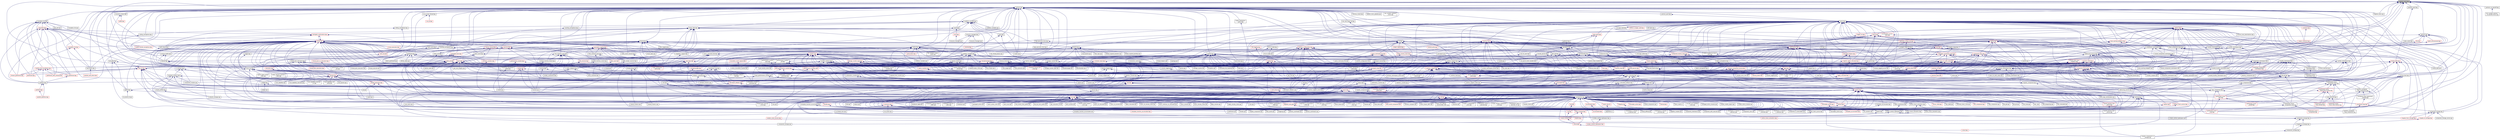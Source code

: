 digraph "register_locks.hpp"
{
  edge [fontname="Helvetica",fontsize="10",labelfontname="Helvetica",labelfontsize="10"];
  node [fontname="Helvetica",fontsize="10",shape=record];
  Node19 [label="register_locks.hpp",height=0.2,width=0.4,color="black", fillcolor="grey75", style="filled", fontcolor="black"];
  Node19 -> Node20 [dir="back",color="midnightblue",fontsize="10",style="solid",fontname="Helvetica"];
  Node20 [label="ostream.hpp",height=0.2,width=0.4,color="black", fillcolor="white", style="filled",URL="$d1/d38/ostream_8hpp.html"];
  Node20 -> Node21 [dir="back",color="midnightblue",fontsize="10",style="solid",fontname="Helvetica"];
  Node21 [label="standard_streams.hpp",height=0.2,width=0.4,color="black", fillcolor="white", style="filled",URL="$db/d16/standard__streams_8hpp.html"];
  Node21 -> Node22 [dir="back",color="midnightblue",fontsize="10",style="solid",fontname="Helvetica"];
  Node22 [label="iostreams.hpp",height=0.2,width=0.4,color="red", fillcolor="white", style="filled",URL="$de/d22/iostreams_8hpp.html"];
  Node22 -> Node29 [dir="back",color="midnightblue",fontsize="10",style="solid",fontname="Helvetica"];
  Node29 [label="os_thread_num.cpp",height=0.2,width=0.4,color="black", fillcolor="white", style="filled",URL="$d2/dfb/os__thread__num_8cpp.html"];
  Node22 -> Node34 [dir="back",color="midnightblue",fontsize="10",style="solid",fontname="Helvetica"];
  Node34 [label="stencil_iterator.hpp",height=0.2,width=0.4,color="red", fillcolor="white", style="filled",URL="$dc/d5c/server_2stencil__iterator_8hpp.html"];
  Node34 -> Node35 [dir="back",color="midnightblue",fontsize="10",style="solid",fontname="Helvetica"];
  Node35 [label="solver.hpp",height=0.2,width=0.4,color="red", fillcolor="white", style="filled",URL="$db/d9a/server_2solver_8hpp.html"];
  Node35 -> Node36 [dir="back",color="midnightblue",fontsize="10",style="solid",fontname="Helvetica"];
  Node36 [label="solver.hpp",height=0.2,width=0.4,color="red", fillcolor="white", style="filled",URL="$d2/d1c/solver_8hpp.html"];
  Node22 -> Node45 [dir="back",color="midnightblue",fontsize="10",style="solid",fontname="Helvetica"];
  Node45 [label="component_ctors.cpp",height=0.2,width=0.4,color="black", fillcolor="white", style="filled",URL="$d3/d2a/component__ctors_8cpp.html"];
  Node22 -> Node46 [dir="back",color="midnightblue",fontsize="10",style="solid",fontname="Helvetica"];
  Node46 [label="component_in_executable.cpp",height=0.2,width=0.4,color="black", fillcolor="white", style="filled",URL="$d8/d4b/component__in__executable_8cpp.html"];
  Node22 -> Node47 [dir="back",color="midnightblue",fontsize="10",style="solid",fontname="Helvetica"];
  Node47 [label="component_inheritance.cpp",height=0.2,width=0.4,color="black", fillcolor="white", style="filled",URL="$d8/d55/component__inheritance_8cpp.html"];
  Node22 -> Node48 [dir="back",color="midnightblue",fontsize="10",style="solid",fontname="Helvetica"];
  Node48 [label="component_with_executor.cpp",height=0.2,width=0.4,color="black", fillcolor="white", style="filled",URL="$d4/d20/component__with__executor_8cpp.html"];
  Node22 -> Node55 [dir="back",color="midnightblue",fontsize="10",style="solid",fontname="Helvetica"];
  Node55 [label="hello_world.cpp",height=0.2,width=0.4,color="black", fillcolor="white", style="filled",URL="$d0/d67/hello__world_8cpp.html"];
  Node22 -> Node58 [dir="back",color="midnightblue",fontsize="10",style="solid",fontname="Helvetica"];
  Node58 [label="pingpong.cpp",height=0.2,width=0.4,color="black", fillcolor="white", style="filled",URL="$dd/d4d/pingpong_8cpp.html"];
  Node22 -> Node80 [dir="back",color="midnightblue",fontsize="10",style="solid",fontname="Helvetica"];
  Node80 [label="spinlock_overhead1.cpp",height=0.2,width=0.4,color="black", fillcolor="white", style="filled",URL="$d0/d32/spinlock__overhead1_8cpp.html"];
  Node22 -> Node81 [dir="back",color="midnightblue",fontsize="10",style="solid",fontname="Helvetica"];
  Node81 [label="spinlock_overhead2.cpp",height=0.2,width=0.4,color="black", fillcolor="white", style="filled",URL="$de/d55/spinlock__overhead2_8cpp.html"];
  Node22 -> Node88 [dir="back",color="midnightblue",fontsize="10",style="solid",fontname="Helvetica"];
  Node88 [label="osu_bcast.cpp",height=0.2,width=0.4,color="black", fillcolor="white", style="filled",URL="$d3/dca/osu__bcast_8cpp.html"];
  Node22 -> Node121 [dir="back",color="midnightblue",fontsize="10",style="solid",fontname="Helvetica"];
  Node121 [label="inheritance_2_classes\l_abstract.cpp",height=0.2,width=0.4,color="black", fillcolor="white", style="filled",URL="$dd/d8e/inheritance__2__classes__abstract_8cpp.html"];
  Node22 -> Node122 [dir="back",color="midnightblue",fontsize="10",style="solid",fontname="Helvetica"];
  Node122 [label="inheritance_2_classes\l_concrete.cpp",height=0.2,width=0.4,color="black", fillcolor="white", style="filled",URL="$d8/dc5/inheritance__2__classes__concrete_8cpp.html"];
  Node22 -> Node123 [dir="back",color="midnightblue",fontsize="10",style="solid",fontname="Helvetica"];
  Node123 [label="inheritance_3_classes\l_1_abstract.cpp",height=0.2,width=0.4,color="black", fillcolor="white", style="filled",URL="$dc/dfb/inheritance__3__classes__1__abstract_8cpp.html"];
  Node22 -> Node124 [dir="back",color="midnightblue",fontsize="10",style="solid",fontname="Helvetica"];
  Node124 [label="inheritance_3_classes\l_2_abstract.cpp",height=0.2,width=0.4,color="black", fillcolor="white", style="filled",URL="$dd/d34/inheritance__3__classes__2__abstract_8cpp.html"];
  Node22 -> Node125 [dir="back",color="midnightblue",fontsize="10",style="solid",fontname="Helvetica"];
  Node125 [label="inheritance_3_classes\l_concrete.cpp",height=0.2,width=0.4,color="black", fillcolor="white", style="filled",URL="$de/d09/inheritance__3__classes__concrete_8cpp.html"];
  Node22 -> Node126 [dir="back",color="midnightblue",fontsize="10",style="solid",fontname="Helvetica"];
  Node126 [label="migrate_component.cpp",height=0.2,width=0.4,color="black", fillcolor="white", style="filled",URL="$dc/d78/migrate__component_8cpp.html"];
  Node21 -> Node133 [dir="back",color="midnightblue",fontsize="10",style="solid",fontname="Helvetica"];
  Node133 [label="component_module.cpp",height=0.2,width=0.4,color="black", fillcolor="white", style="filled",URL="$da/d41/iostreams_2component__module_8cpp.html"];
  Node21 -> Node134 [dir="back",color="midnightblue",fontsize="10",style="solid",fontname="Helvetica"];
  Node134 [label="standard_streams.cpp",height=0.2,width=0.4,color="black", fillcolor="white", style="filled",URL="$da/d60/standard__streams_8cpp.html"];
  Node21 -> Node135 [dir="back",color="midnightblue",fontsize="10",style="solid",fontname="Helvetica"];
  Node135 [label="network_storage.cpp",height=0.2,width=0.4,color="black", fillcolor="white", style="filled",URL="$db/daa/network__storage_8cpp.html"];
  Node21 -> Node136 [dir="back",color="midnightblue",fontsize="10",style="solid",fontname="Helvetica"];
  Node136 [label="simple_profiler.hpp",height=0.2,width=0.4,color="black", fillcolor="white", style="filled",URL="$d8/d02/simple__profiler_8hpp.html"];
  Node136 -> Node135 [dir="back",color="midnightblue",fontsize="10",style="solid",fontname="Helvetica"];
  Node20 -> Node133 [dir="back",color="midnightblue",fontsize="10",style="solid",fontname="Helvetica"];
  Node20 -> Node134 [dir="back",color="midnightblue",fontsize="10",style="solid",fontname="Helvetica"];
  Node19 -> Node137 [dir="back",color="midnightblue",fontsize="10",style="solid",fontname="Helvetica"];
  Node137 [label="channel.hpp",height=0.2,width=0.4,color="black", fillcolor="white", style="filled",URL="$dd/dc4/local_2channel_8hpp.html"];
  Node137 -> Node138 [dir="back",color="midnightblue",fontsize="10",style="solid",fontname="Helvetica"];
  Node138 [label="local_lcos.hpp",height=0.2,width=0.4,color="black", fillcolor="white", style="filled",URL="$db/d67/local__lcos_8hpp.html"];
  Node138 -> Node139 [dir="back",color="midnightblue",fontsize="10",style="solid",fontname="Helvetica"];
  Node139 [label="template_function_accumulator.hpp",height=0.2,width=0.4,color="black", fillcolor="white", style="filled",URL="$d7/da6/server_2template__function__accumulator_8hpp.html"];
  Node139 -> Node140 [dir="back",color="midnightblue",fontsize="10",style="solid",fontname="Helvetica"];
  Node140 [label="template_function_accumulator.cpp",height=0.2,width=0.4,color="black", fillcolor="white", style="filled",URL="$d5/d02/template__function__accumulator_8cpp.html"];
  Node139 -> Node141 [dir="back",color="midnightblue",fontsize="10",style="solid",fontname="Helvetica"];
  Node141 [label="template_function_accumulator.hpp",height=0.2,width=0.4,color="red", fillcolor="white", style="filled",URL="$d3/de9/template__function__accumulator_8hpp.html"];
  Node138 -> Node143 [dir="back",color="midnightblue",fontsize="10",style="solid",fontname="Helvetica"];
  Node143 [label="allgather_and_gate.hpp",height=0.2,width=0.4,color="red", fillcolor="white", style="filled",URL="$d9/dbb/allgather__and__gate_8hpp.html"];
  Node143 -> Node144 [dir="back",color="midnightblue",fontsize="10",style="solid",fontname="Helvetica"];
  Node144 [label="allgather_module.cpp",height=0.2,width=0.4,color="black", fillcolor="white", style="filled",URL="$df/de4/allgather__module_8cpp.html"];
  Node138 -> Node146 [dir="back",color="midnightblue",fontsize="10",style="solid",fontname="Helvetica"];
  Node146 [label="simple_central_tuplespace.hpp",height=0.2,width=0.4,color="black", fillcolor="white", style="filled",URL="$db/d69/server_2simple__central__tuplespace_8hpp.html"];
  Node146 -> Node147 [dir="back",color="midnightblue",fontsize="10",style="solid",fontname="Helvetica"];
  Node147 [label="simple_central_tuplespace.cpp",height=0.2,width=0.4,color="black", fillcolor="white", style="filled",URL="$d3/dec/simple__central__tuplespace_8cpp.html"];
  Node146 -> Node148 [dir="back",color="midnightblue",fontsize="10",style="solid",fontname="Helvetica"];
  Node148 [label="simple_central_tuplespace.hpp",height=0.2,width=0.4,color="black", fillcolor="white", style="filled",URL="$d0/d4b/stubs_2simple__central__tuplespace_8hpp.html"];
  Node148 -> Node149 [dir="back",color="midnightblue",fontsize="10",style="solid",fontname="Helvetica"];
  Node149 [label="simple_central_tuplespace.hpp",height=0.2,width=0.4,color="red", fillcolor="white", style="filled",URL="$d5/ddd/simple__central__tuplespace_8hpp.html"];
  Node138 -> Node150 [dir="back",color="midnightblue",fontsize="10",style="solid",fontname="Helvetica"];
  Node150 [label="lcos.hpp",height=0.2,width=0.4,color="red", fillcolor="white", style="filled",URL="$d5/deb/lcos_8hpp.html"];
  Node150 -> Node156 [dir="back",color="midnightblue",fontsize="10",style="solid",fontname="Helvetica"];
  Node156 [label="hello_world_component.hpp",height=0.2,width=0.4,color="red", fillcolor="white", style="filled",URL="$df/df0/hello__world__component_8hpp.html"];
  Node150 -> Node158 [dir="back",color="midnightblue",fontsize="10",style="solid",fontname="Helvetica"];
  Node158 [label="row.hpp",height=0.2,width=0.4,color="red", fillcolor="white", style="filled",URL="$dc/d69/row_8hpp.html"];
  Node158 -> Node34 [dir="back",color="midnightblue",fontsize="10",style="solid",fontname="Helvetica"];
  Node150 -> Node160 [dir="back",color="midnightblue",fontsize="10",style="solid",fontname="Helvetica"];
  Node160 [label="stencil_iterator.hpp",height=0.2,width=0.4,color="red", fillcolor="white", style="filled",URL="$d4/dc8/stencil__iterator_8hpp.html"];
  Node160 -> Node35 [dir="back",color="midnightblue",fontsize="10",style="solid",fontname="Helvetica"];
  Node160 -> Node34 [dir="back",color="midnightblue",fontsize="10",style="solid",fontname="Helvetica"];
  Node150 -> Node34 [dir="back",color="midnightblue",fontsize="10",style="solid",fontname="Helvetica"];
  Node150 -> Node55 [dir="back",color="midnightblue",fontsize="10",style="solid",fontname="Helvetica"];
  Node150 -> Node168 [dir="back",color="midnightblue",fontsize="10",style="solid",fontname="Helvetica"];
  Node168 [label="latch_local.cpp",height=0.2,width=0.4,color="black", fillcolor="white", style="filled",URL="$dd/dd3/latch__local_8cpp.html"];
  Node150 -> Node169 [dir="back",color="midnightblue",fontsize="10",style="solid",fontname="Helvetica"];
  Node169 [label="latch_remote.cpp",height=0.2,width=0.4,color="black", fillcolor="white", style="filled",URL="$df/d59/latch__remote_8cpp.html"];
  Node150 -> Node58 [dir="back",color="midnightblue",fontsize="10",style="solid",fontname="Helvetica"];
  Node150 -> Node171 [dir="back",color="midnightblue",fontsize="10",style="solid",fontname="Helvetica"];
  Node171 [label="sheneos_compare.cpp",height=0.2,width=0.4,color="black", fillcolor="white", style="filled",URL="$dc/d11/sheneos__compare_8cpp.html"];
  Node150 -> Node609 [dir="back",color="midnightblue",fontsize="10",style="solid",fontname="Helvetica"];
  Node609 [label="return_future_2847.cpp",height=0.2,width=0.4,color="black", fillcolor="white", style="filled",URL="$d3/dfe/return__future__2847_8cpp.html"];
  Node150 -> Node610 [dir="back",color="midnightblue",fontsize="10",style="solid",fontname="Helvetica"];
  Node610 [label="return_non_default\l_constructible_2847.cpp",height=0.2,width=0.4,color="black", fillcolor="white", style="filled",URL="$dc/d11/return__non__default__constructible__2847_8cpp.html"];
  Node150 -> Node287 [dir="back",color="midnightblue",fontsize="10",style="solid",fontname="Helvetica"];
  Node287 [label="duplicate_id_registration\l_1596.cpp",height=0.2,width=0.4,color="black", fillcolor="white", style="filled",URL="$db/d8d/duplicate__id__registration__1596_8cpp.html"];
  Node150 -> Node290 [dir="back",color="midnightblue",fontsize="10",style="solid",fontname="Helvetica"];
  Node290 [label="send_gid_keep_component\l_1624.cpp",height=0.2,width=0.4,color="black", fillcolor="white", style="filled",URL="$d9/d49/send__gid__keep__component__1624_8cpp.html"];
  Node150 -> Node611 [dir="back",color="midnightblue",fontsize="10",style="solid",fontname="Helvetica"];
  Node611 [label="async_action_1813.cpp",height=0.2,width=0.4,color="black", fillcolor="white", style="filled",URL="$db/de6/async__action__1813_8cpp.html"];
  Node150 -> Node613 [dir="back",color="midnightblue",fontsize="10",style="solid",fontname="Helvetica"];
  Node613 [label="broadcast_unwrap_future\l_2885.cpp",height=0.2,width=0.4,color="black", fillcolor="white", style="filled",URL="$da/df6/broadcast__unwrap__future__2885_8cpp.html"];
  Node150 -> Node614 [dir="back",color="midnightblue",fontsize="10",style="solid",fontname="Helvetica"];
  Node614 [label="broadcast_wait_for\l_2822.cpp",height=0.2,width=0.4,color="black", fillcolor="white", style="filled",URL="$dd/de7/broadcast__wait__for__2822_8cpp.html"];
  Node150 -> Node331 [dir="back",color="midnightblue",fontsize="10",style="solid",fontname="Helvetica"];
  Node331 [label="shared_stated_leaked\l_1211.cpp",height=0.2,width=0.4,color="black", fillcolor="white", style="filled",URL="$dc/dce/shared__stated__leaked__1211_8cpp.html"];
  Node150 -> Node354 [dir="back",color="midnightblue",fontsize="10",style="solid",fontname="Helvetica"];
  Node354 [label="thread_pool_executor\l_1114.cpp",height=0.2,width=0.4,color="black", fillcolor="white", style="filled",URL="$d8/d63/thread__pool__executor__1114_8cpp.html"];
  Node150 -> Node625 [dir="back",color="midnightblue",fontsize="10",style="solid",fontname="Helvetica"];
  Node625 [label="return_future.cpp",height=0.2,width=0.4,color="black", fillcolor="white", style="filled",URL="$d4/dbe/return__future_8cpp.html"];
  Node150 -> Node626 [dir="back",color="midnightblue",fontsize="10",style="solid",fontname="Helvetica"];
  Node626 [label="find_clients_from_prefix.cpp",height=0.2,width=0.4,color="black", fillcolor="white", style="filled",URL="$dc/d15/find__clients__from__prefix_8cpp.html"];
  Node150 -> Node627 [dir="back",color="midnightblue",fontsize="10",style="solid",fontname="Helvetica"];
  Node627 [label="find_ids_from_prefix.cpp",height=0.2,width=0.4,color="black", fillcolor="white", style="filled",URL="$dc/df3/find__ids__from__prefix_8cpp.html"];
  Node150 -> Node628 [dir="back",color="midnightblue",fontsize="10",style="solid",fontname="Helvetica"];
  Node628 [label="get_colocation_id.cpp",height=0.2,width=0.4,color="black", fillcolor="white", style="filled",URL="$dd/d0d/get__colocation__id_8cpp.html"];
  Node150 -> Node630 [dir="back",color="midnightblue",fontsize="10",style="solid",fontname="Helvetica"];
  Node630 [label="action_invoke_no_more\l_than.cpp",height=0.2,width=0.4,color="black", fillcolor="white", style="filled",URL="$db/d8a/action__invoke__no__more__than_8cpp.html"];
  Node150 -> Node126 [dir="back",color="midnightblue",fontsize="10",style="solid",fontname="Helvetica"];
  Node150 -> Node631 [dir="back",color="midnightblue",fontsize="10",style="solid",fontname="Helvetica"];
  Node631 [label="apply_colocated.cpp",height=0.2,width=0.4,color="black", fillcolor="white", style="filled",URL="$d5/dd3/apply__colocated_8cpp.html"];
  Node150 -> Node635 [dir="back",color="midnightblue",fontsize="10",style="solid",fontname="Helvetica"];
  Node635 [label="apply_remote.cpp",height=0.2,width=0.4,color="black", fillcolor="white", style="filled",URL="$d9/d40/apply__remote_8cpp.html"];
  Node150 -> Node636 [dir="back",color="midnightblue",fontsize="10",style="solid",fontname="Helvetica"];
  Node636 [label="apply_remote_client.cpp",height=0.2,width=0.4,color="black", fillcolor="white", style="filled",URL="$d9/def/apply__remote__client_8cpp.html"];
  Node150 -> Node637 [dir="back",color="midnightblue",fontsize="10",style="solid",fontname="Helvetica"];
  Node637 [label="async_cb_colocated.cpp",height=0.2,width=0.4,color="black", fillcolor="white", style="filled",URL="$d7/d7f/async__cb__colocated_8cpp.html"];
  Node150 -> Node638 [dir="back",color="midnightblue",fontsize="10",style="solid",fontname="Helvetica"];
  Node638 [label="async_cb_remote.cpp",height=0.2,width=0.4,color="black", fillcolor="white", style="filled",URL="$da/d88/async__cb__remote_8cpp.html"];
  Node150 -> Node639 [dir="back",color="midnightblue",fontsize="10",style="solid",fontname="Helvetica"];
  Node639 [label="async_cb_remote_client.cpp",height=0.2,width=0.4,color="black", fillcolor="white", style="filled",URL="$d2/d31/async__cb__remote__client_8cpp.html"];
  Node150 -> Node642 [dir="back",color="midnightblue",fontsize="10",style="solid",fontname="Helvetica"];
  Node642 [label="async_continue_cb_colocated.cpp",height=0.2,width=0.4,color="black", fillcolor="white", style="filled",URL="$dd/dce/async__continue__cb__colocated_8cpp.html"];
  Node150 -> Node646 [dir="back",color="midnightblue",fontsize="10",style="solid",fontname="Helvetica"];
  Node646 [label="async_remote.cpp",height=0.2,width=0.4,color="black", fillcolor="white", style="filled",URL="$dd/dd8/async__remote_8cpp.html"];
  Node150 -> Node647 [dir="back",color="midnightblue",fontsize="10",style="solid",fontname="Helvetica"];
  Node647 [label="async_remote_client.cpp",height=0.2,width=0.4,color="black", fillcolor="white", style="filled",URL="$d6/d49/async__remote__client_8cpp.html"];
  Node150 -> Node648 [dir="back",color="midnightblue",fontsize="10",style="solid",fontname="Helvetica"];
  Node648 [label="broadcast.cpp",height=0.2,width=0.4,color="black", fillcolor="white", style="filled",URL="$d8/d8b/broadcast_8cpp.html"];
  Node150 -> Node649 [dir="back",color="midnightblue",fontsize="10",style="solid",fontname="Helvetica"];
  Node649 [label="broadcast_apply.cpp",height=0.2,width=0.4,color="black", fillcolor="white", style="filled",URL="$dd/de8/broadcast__apply_8cpp.html"];
  Node150 -> Node650 [dir="back",color="midnightblue",fontsize="10",style="solid",fontname="Helvetica"];
  Node650 [label="channel.cpp",height=0.2,width=0.4,color="black", fillcolor="white", style="filled",URL="$dd/d5f/channel_8cpp.html"];
  Node150 -> Node652 [dir="back",color="midnightblue",fontsize="10",style="solid",fontname="Helvetica"];
  Node652 [label="client_then.cpp",height=0.2,width=0.4,color="black", fillcolor="white", style="filled",URL="$d1/d5a/client__then_8cpp.html"];
  Node150 -> Node654 [dir="back",color="midnightblue",fontsize="10",style="solid",fontname="Helvetica"];
  Node654 [label="fold.cpp",height=0.2,width=0.4,color="black", fillcolor="white", style="filled",URL="$d8/dd8/fold_8cpp.html"];
  Node150 -> Node659 [dir="back",color="midnightblue",fontsize="10",style="solid",fontname="Helvetica"];
  Node659 [label="local_latch.cpp",height=0.2,width=0.4,color="black", fillcolor="white", style="filled",URL="$d4/db4/local__latch_8cpp.html"];
  Node150 -> Node664 [dir="back",color="midnightblue",fontsize="10",style="solid",fontname="Helvetica"];
  Node664 [label="packaged_action.cpp",height=0.2,width=0.4,color="black", fillcolor="white", style="filled",URL="$d3/d63/packaged__action_8cpp.html"];
  Node150 -> Node666 [dir="back",color="midnightblue",fontsize="10",style="solid",fontname="Helvetica"];
  Node666 [label="reduce.cpp",height=0.2,width=0.4,color="black", fillcolor="white", style="filled",URL="$d5/d6d/reduce_8cpp.html"];
  Node150 -> Node669 [dir="back",color="midnightblue",fontsize="10",style="solid",fontname="Helvetica"];
  Node669 [label="shared_mutex1.cpp",height=0.2,width=0.4,color="black", fillcolor="white", style="filled",URL="$d8/d57/shared__mutex1_8cpp.html"];
  Node150 -> Node670 [dir="back",color="midnightblue",fontsize="10",style="solid",fontname="Helvetica"];
  Node670 [label="shared_mutex2.cpp",height=0.2,width=0.4,color="black", fillcolor="white", style="filled",URL="$d1/d40/shared__mutex2_8cpp.html"];
  Node150 -> Node682 [dir="back",color="midnightblue",fontsize="10",style="solid",fontname="Helvetica"];
  Node682 [label="thread_affinity.cpp",height=0.2,width=0.4,color="black", fillcolor="white", style="filled",URL="$da/dce/thread__affinity_8cpp.html"];
  Node138 -> Node322 [dir="back",color="midnightblue",fontsize="10",style="solid",fontname="Helvetica"];
  Node322 [label="ignore_while_locked\l_1485.cpp",height=0.2,width=0.4,color="black", fillcolor="white", style="filled",URL="$db/d24/ignore__while__locked__1485_8cpp.html"];
  Node138 -> Node328 [dir="back",color="midnightblue",fontsize="10",style="solid",fontname="Helvetica"];
  Node328 [label="safely_destroy_promise\l_1481.cpp",height=0.2,width=0.4,color="black", fillcolor="white", style="filled",URL="$dd/d62/safely__destroy__promise__1481_8cpp.html"];
  Node138 -> Node377 [dir="back",color="midnightblue",fontsize="10",style="solid",fontname="Helvetica"];
  Node377 [label="await.cpp",height=0.2,width=0.4,color="black", fillcolor="white", style="filled",URL="$d6/d41/await_8cpp.html"];
  Node138 -> Node385 [dir="back",color="midnightblue",fontsize="10",style="solid",fontname="Helvetica"];
  Node385 [label="local_barrier.cpp",height=0.2,width=0.4,color="black", fillcolor="white", style="filled",URL="$d2/db4/tests_2unit_2lcos_2local__barrier_8cpp.html"];
  Node138 -> Node386 [dir="back",color="midnightblue",fontsize="10",style="solid",fontname="Helvetica"];
  Node386 [label="local_dataflow.cpp",height=0.2,width=0.4,color="black", fillcolor="white", style="filled",URL="$d9/d92/local__dataflow_8cpp.html"];
  Node138 -> Node387 [dir="back",color="midnightblue",fontsize="10",style="solid",fontname="Helvetica"];
  Node387 [label="local_dataflow_executor.cpp",height=0.2,width=0.4,color="black", fillcolor="white", style="filled",URL="$d2/d73/local__dataflow__executor_8cpp.html"];
  Node138 -> Node388 [dir="back",color="midnightblue",fontsize="10",style="solid",fontname="Helvetica"];
  Node388 [label="local_dataflow_executor\l_v1.cpp",height=0.2,width=0.4,color="black", fillcolor="white", style="filled",URL="$df/d49/local__dataflow__executor__v1_8cpp.html"];
  Node138 -> Node389 [dir="back",color="midnightblue",fontsize="10",style="solid",fontname="Helvetica"];
  Node389 [label="local_dataflow_std\l_array.cpp",height=0.2,width=0.4,color="black", fillcolor="white", style="filled",URL="$db/dcb/local__dataflow__std__array_8cpp.html"];
  Node138 -> Node659 [dir="back",color="midnightblue",fontsize="10",style="solid",fontname="Helvetica"];
  Node137 -> Node688 [dir="back",color="midnightblue",fontsize="10",style="solid",fontname="Helvetica"];
  Node688 [label="channel.hpp",height=0.2,width=0.4,color="black", fillcolor="white", style="filled",URL="$d8/d9a/server_2channel_8hpp.html"];
  Node688 -> Node689 [dir="back",color="midnightblue",fontsize="10",style="solid",fontname="Helvetica"];
  Node689 [label="channel.hpp",height=0.2,width=0.4,color="black", fillcolor="white", style="filled",URL="$db/d20/channel_8hpp.html"];
  Node689 -> Node150 [dir="back",color="midnightblue",fontsize="10",style="solid",fontname="Helvetica"];
  Node19 -> Node690 [dir="back",color="midnightblue",fontsize="10",style="solid",fontname="Helvetica"];
  Node690 [label="condition_variable.hpp",height=0.2,width=0.4,color="black", fillcolor="white", style="filled",URL="$de/da3/lcos_2local_2condition__variable_8hpp.html"];
  Node690 -> Node138 [dir="back",color="midnightblue",fontsize="10",style="solid",fontname="Helvetica"];
  Node690 -> Node691 [dir="back",color="midnightblue",fontsize="10",style="solid",fontname="Helvetica"];
  Node691 [label="shared_mutex.hpp",height=0.2,width=0.4,color="black", fillcolor="white", style="filled",URL="$d8/d96/shared__mutex_8hpp.html"];
  Node691 -> Node138 [dir="back",color="midnightblue",fontsize="10",style="solid",fontname="Helvetica"];
  Node691 -> Node692 [dir="back",color="midnightblue",fontsize="10",style="solid",fontname="Helvetica"];
  Node692 [label="libfabric_controller.hpp",height=0.2,width=0.4,color="black", fillcolor="white", style="filled",URL="$d7/d78/libfabric__controller_8hpp.html"];
  Node692 -> Node693 [dir="back",color="midnightblue",fontsize="10",style="solid",fontname="Helvetica"];
  Node693 [label="parcelport_libfabric.cpp",height=0.2,width=0.4,color="black", fillcolor="white", style="filled",URL="$de/d4f/parcelport__libfabric_8cpp.html"];
  Node692 -> Node694 [dir="back",color="midnightblue",fontsize="10",style="solid",fontname="Helvetica"];
  Node694 [label="parcelport_libfabric.hpp",height=0.2,width=0.4,color="red", fillcolor="white", style="filled",URL="$d2/da5/parcelport__libfabric_8hpp.html"];
  Node694 -> Node693 [dir="back",color="midnightblue",fontsize="10",style="solid",fontname="Helvetica"];
  Node694 -> Node695 [dir="back",color="midnightblue",fontsize="10",style="solid",fontname="Helvetica"];
  Node695 [label="receiver.cpp",height=0.2,width=0.4,color="black", fillcolor="white", style="filled",URL="$d9/d77/receiver_8cpp.html"];
  Node694 -> Node697 [dir="back",color="midnightblue",fontsize="10",style="solid",fontname="Helvetica"];
  Node697 [label="sender.cpp",height=0.2,width=0.4,color="black", fillcolor="white", style="filled",URL="$d3/df1/sender_8cpp.html"];
  Node691 -> Node698 [dir="back",color="midnightblue",fontsize="10",style="solid",fontname="Helvetica"];
  Node698 [label="rdma_controller.hpp",height=0.2,width=0.4,color="black", fillcolor="white", style="filled",URL="$d8/d5c/rdma__controller_8hpp.html"];
  Node691 -> Node330 [dir="back",color="midnightblue",fontsize="10",style="solid",fontname="Helvetica"];
  Node330 [label="shared_mutex_1702.cpp",height=0.2,width=0.4,color="black", fillcolor="white", style="filled",URL="$d2/d66/shared__mutex__1702_8cpp.html"];
  Node691 -> Node699 [dir="back",color="midnightblue",fontsize="10",style="solid",fontname="Helvetica"];
  Node699 [label="thread_group.hpp",height=0.2,width=0.4,color="black", fillcolor="white", style="filled",URL="$d5/d8f/thread__group_8hpp.html"];
  Node699 -> Node669 [dir="back",color="midnightblue",fontsize="10",style="solid",fontname="Helvetica"];
  Node699 -> Node670 [dir="back",color="midnightblue",fontsize="10",style="solid",fontname="Helvetica"];
  Node691 -> Node700 [dir="back",color="midnightblue",fontsize="10",style="solid",fontname="Helvetica"];
  Node700 [label="shared_mutex_locking\l_thread.hpp",height=0.2,width=0.4,color="black", fillcolor="white", style="filled",URL="$da/d8e/shared__mutex__locking__thread_8hpp.html"];
  Node700 -> Node669 [dir="back",color="midnightblue",fontsize="10",style="solid",fontname="Helvetica"];
  Node700 -> Node670 [dir="back",color="midnightblue",fontsize="10",style="solid",fontname="Helvetica"];
  Node690 -> Node701 [dir="back",color="midnightblue",fontsize="10",style="solid",fontname="Helvetica"];
  Node701 [label="primary_namespace.hpp",height=0.2,width=0.4,color="black", fillcolor="white", style="filled",URL="$de/d49/server_2primary__namespace_8hpp.html"];
  Node701 -> Node702 [dir="back",color="midnightblue",fontsize="10",style="solid",fontname="Helvetica"];
  Node702 [label="async_colocated.hpp",height=0.2,width=0.4,color="black", fillcolor="white", style="filled",URL="$d3/d0f/async__colocated_8hpp.html"];
  Node702 -> Node703 [dir="back",color="midnightblue",fontsize="10",style="solid",fontname="Helvetica"];
  Node703 [label="async.hpp",height=0.2,width=0.4,color="red", fillcolor="white", style="filled",URL="$d4/d59/include_2async_8hpp.html"];
  Node703 -> Node212 [dir="back",color="midnightblue",fontsize="10",style="solid",fontname="Helvetica"];
  Node212 [label="nqueen.hpp",height=0.2,width=0.4,color="black", fillcolor="white", style="filled",URL="$da/dfd/stubs_2nqueen_8hpp.html"];
  Node212 -> Node213 [dir="back",color="midnightblue",fontsize="10",style="solid",fontname="Helvetica"];
  Node213 [label="nqueen.hpp",height=0.2,width=0.4,color="red", fillcolor="white", style="filled",URL="$d0/d07/nqueen_8hpp.html"];
  Node703 -> Node222 [dir="back",color="midnightblue",fontsize="10",style="solid",fontname="Helvetica"];
  Node222 [label="factorial.cpp",height=0.2,width=0.4,color="black", fillcolor="white", style="filled",URL="$d9/d00/factorial_8cpp.html"];
  Node703 -> Node236 [dir="back",color="midnightblue",fontsize="10",style="solid",fontname="Helvetica"];
  Node236 [label="random_mem_access.hpp",height=0.2,width=0.4,color="black", fillcolor="white", style="filled",URL="$d3/d32/stubs_2random__mem__access_8hpp.html"];
  Node236 -> Node237 [dir="back",color="midnightblue",fontsize="10",style="solid",fontname="Helvetica"];
  Node237 [label="random_mem_access.hpp",height=0.2,width=0.4,color="red", fillcolor="white", style="filled",URL="$db/de8/random__mem__access_8hpp.html"];
  Node703 -> Node148 [dir="back",color="midnightblue",fontsize="10",style="solid",fontname="Helvetica"];
  Node703 -> Node150 [dir="back",color="midnightblue",fontsize="10",style="solid",fontname="Helvetica"];
  Node703 -> Node80 [dir="back",color="midnightblue",fontsize="10",style="solid",fontname="Helvetica"];
  Node703 -> Node81 [dir="back",color="midnightblue",fontsize="10",style="solid",fontname="Helvetica"];
  Node703 -> Node713 [dir="back",color="midnightblue",fontsize="10",style="solid",fontname="Helvetica"];
  Node713 [label="create_n_components\l_2323.cpp",height=0.2,width=0.4,color="black", fillcolor="white", style="filled",URL="$d9/d8c/create__n__components__2323_8cpp.html"];
  Node703 -> Node611 [dir="back",color="midnightblue",fontsize="10",style="solid",fontname="Helvetica"];
  Node703 -> Node626 [dir="back",color="midnightblue",fontsize="10",style="solid",fontname="Helvetica"];
  Node703 -> Node627 [dir="back",color="midnightblue",fontsize="10",style="solid",fontname="Helvetica"];
  Node703 -> Node628 [dir="back",color="midnightblue",fontsize="10",style="solid",fontname="Helvetica"];
  Node703 -> Node717 [dir="back",color="midnightblue",fontsize="10",style="solid",fontname="Helvetica"];
  Node717 [label="distribution_policy\l_executor.cpp",height=0.2,width=0.4,color="black", fillcolor="white", style="filled",URL="$da/d92/distribution__policy__executor_8cpp.html"];
  Node703 -> Node718 [dir="back",color="midnightblue",fontsize="10",style="solid",fontname="Helvetica"];
  Node718 [label="distribution_policy\l_executor_v1.cpp",height=0.2,width=0.4,color="black", fillcolor="white", style="filled",URL="$dd/d43/distribution__policy__executor__v1_8cpp.html"];
  Node703 -> Node637 [dir="back",color="midnightblue",fontsize="10",style="solid",fontname="Helvetica"];
  Node703 -> Node638 [dir="back",color="midnightblue",fontsize="10",style="solid",fontname="Helvetica"];
  Node703 -> Node639 [dir="back",color="midnightblue",fontsize="10",style="solid",fontname="Helvetica"];
  Node703 -> Node642 [dir="back",color="midnightblue",fontsize="10",style="solid",fontname="Helvetica"];
  Node703 -> Node646 [dir="back",color="midnightblue",fontsize="10",style="solid",fontname="Helvetica"];
  Node703 -> Node647 [dir="back",color="midnightblue",fontsize="10",style="solid",fontname="Helvetica"];
  Node703 -> Node377 [dir="back",color="midnightblue",fontsize="10",style="solid",fontname="Helvetica"];
  Node702 -> Node721 [dir="back",color="midnightblue",fontsize="10",style="solid",fontname="Helvetica"];
  Node721 [label="broadcast.hpp",height=0.2,width=0.4,color="black", fillcolor="white", style="filled",URL="$d8/d93/hpx_2lcos_2broadcast_8hpp.html"];
  Node721 -> Node722 [dir="back",color="midnightblue",fontsize="10",style="solid",fontname="Helvetica"];
  Node722 [label="spmd_block.hpp",height=0.2,width=0.4,color="red", fillcolor="white", style="filled",URL="$d3/d34/lcos_2spmd__block_8hpp.html"];
  Node722 -> Node726 [dir="back",color="midnightblue",fontsize="10",style="solid",fontname="Helvetica"];
  Node726 [label="view_element.hpp",height=0.2,width=0.4,color="black", fillcolor="white", style="filled",URL="$de/d49/view__element_8hpp.html"];
  Node726 -> Node727 [dir="back",color="midnightblue",fontsize="10",style="solid",fontname="Helvetica"];
  Node727 [label="partitioned_vector\l_local_view_iterator.hpp",height=0.2,width=0.4,color="red", fillcolor="white", style="filled",URL="$d2/dd5/partitioned__vector__local__view__iterator_8hpp.html"];
  Node726 -> Node733 [dir="back",color="midnightblue",fontsize="10",style="solid",fontname="Helvetica"];
  Node733 [label="partitioned_vector\l_view_iterator.hpp",height=0.2,width=0.4,color="red", fillcolor="white", style="filled",URL="$df/d4b/partitioned__vector__view__iterator_8hpp.html"];
  Node721 -> Node735 [dir="back",color="midnightblue",fontsize="10",style="solid",fontname="Helvetica"];
  Node735 [label="addressing_service.cpp",height=0.2,width=0.4,color="black", fillcolor="white", style="filled",URL="$d7/d38/addressing__service_8cpp.html"];
  Node721 -> Node736 [dir="back",color="midnightblue",fontsize="10",style="solid",fontname="Helvetica"];
  Node736 [label="runtime_support_server.cpp",height=0.2,width=0.4,color="black", fillcolor="white", style="filled",URL="$de/d5c/runtime__support__server_8cpp.html"];
  Node721 -> Node308 [dir="back",color="midnightblue",fontsize="10",style="solid",fontname="Helvetica"];
  Node308 [label="barrier_hang.cpp",height=0.2,width=0.4,color="black", fillcolor="white", style="filled",URL="$dd/d8b/barrier__hang_8cpp.html"];
  Node721 -> Node613 [dir="back",color="midnightblue",fontsize="10",style="solid",fontname="Helvetica"];
  Node721 -> Node614 [dir="back",color="midnightblue",fontsize="10",style="solid",fontname="Helvetica"];
  Node721 -> Node648 [dir="back",color="midnightblue",fontsize="10",style="solid",fontname="Helvetica"];
  Node721 -> Node649 [dir="back",color="midnightblue",fontsize="10",style="solid",fontname="Helvetica"];
  Node702 -> Node737 [dir="back",color="midnightblue",fontsize="10",style="solid",fontname="Helvetica"];
  Node737 [label="async_colocated_callback.hpp",height=0.2,width=0.4,color="black", fillcolor="white", style="filled",URL="$d7/df0/async__colocated__callback_8hpp.html"];
  Node737 -> Node703 [dir="back",color="midnightblue",fontsize="10",style="solid",fontname="Helvetica"];
  Node737 -> Node738 [dir="back",color="midnightblue",fontsize="10",style="solid",fontname="Helvetica"];
  Node738 [label="colocating_distribution\l_policy.hpp",height=0.2,width=0.4,color="red", fillcolor="white", style="filled",URL="$d2/db5/colocating__distribution__policy_8hpp.html"];
  Node738 -> Node739 [dir="back",color="midnightblue",fontsize="10",style="solid",fontname="Helvetica"];
  Node739 [label="components.hpp",height=0.2,width=0.4,color="black", fillcolor="white", style="filled",URL="$d2/d8d/components_8hpp.html"];
  Node739 -> Node187 [dir="back",color="midnightblue",fontsize="10",style="solid",fontname="Helvetica"];
  Node187 [label="accumulator.hpp",height=0.2,width=0.4,color="red", fillcolor="white", style="filled",URL="$d4/d9d/server_2accumulator_8hpp.html"];
  Node187 -> Node188 [dir="back",color="midnightblue",fontsize="10",style="solid",fontname="Helvetica"];
  Node188 [label="accumulator.hpp",height=0.2,width=0.4,color="red", fillcolor="white", style="filled",URL="$d8/d5e/accumulator_8hpp.html"];
  Node739 -> Node188 [dir="back",color="midnightblue",fontsize="10",style="solid",fontname="Helvetica"];
  Node739 -> Node740 [dir="back",color="midnightblue",fontsize="10",style="solid",fontname="Helvetica"];
  Node740 [label="template_accumulator.hpp",height=0.2,width=0.4,color="black", fillcolor="white", style="filled",URL="$d0/d3f/server_2template__accumulator_8hpp.html"];
  Node740 -> Node741 [dir="back",color="midnightblue",fontsize="10",style="solid",fontname="Helvetica"];
  Node741 [label="template_accumulator.hpp",height=0.2,width=0.4,color="red", fillcolor="white", style="filled",URL="$dd/da9/template__accumulator_8hpp.html"];
  Node739 -> Node139 [dir="back",color="midnightblue",fontsize="10",style="solid",fontname="Helvetica"];
  Node739 -> Node741 [dir="back",color="midnightblue",fontsize="10",style="solid",fontname="Helvetica"];
  Node739 -> Node140 [dir="back",color="midnightblue",fontsize="10",style="solid",fontname="Helvetica"];
  Node739 -> Node141 [dir="back",color="midnightblue",fontsize="10",style="solid",fontname="Helvetica"];
  Node739 -> Node144 [dir="back",color="midnightblue",fontsize="10",style="solid",fontname="Helvetica"];
  Node739 -> Node743 [dir="back",color="midnightblue",fontsize="10",style="solid",fontname="Helvetica"];
  Node743 [label="allgather.hpp",height=0.2,width=0.4,color="red", fillcolor="white", style="filled",URL="$d4/d4a/allgather_8hpp.html"];
  Node743 -> Node144 [dir="back",color="midnightblue",fontsize="10",style="solid",fontname="Helvetica"];
  Node739 -> Node143 [dir="back",color="midnightblue",fontsize="10",style="solid",fontname="Helvetica"];
  Node739 -> Node192 [dir="back",color="midnightblue",fontsize="10",style="solid",fontname="Helvetica"];
  Node192 [label="cancelable_action.cpp",height=0.2,width=0.4,color="black", fillcolor="white", style="filled",URL="$d5/d0c/cancelable__action_8cpp.html"];
  Node739 -> Node193 [dir="back",color="midnightblue",fontsize="10",style="solid",fontname="Helvetica"];
  Node193 [label="cancelable_action.hpp",height=0.2,width=0.4,color="red", fillcolor="white", style="filled",URL="$d5/d4d/server_2cancelable__action_8hpp.html"];
  Node193 -> Node192 [dir="back",color="midnightblue",fontsize="10",style="solid",fontname="Helvetica"];
  Node739 -> Node195 [dir="back",color="midnightblue",fontsize="10",style="solid",fontname="Helvetica"];
  Node195 [label="cancelable_action.hpp",height=0.2,width=0.4,color="red", fillcolor="white", style="filled",URL="$d6/d28/cancelable__action_8hpp.html"];
  Node739 -> Node156 [dir="back",color="midnightblue",fontsize="10",style="solid",fontname="Helvetica"];
  Node739 -> Node744 [dir="back",color="midnightblue",fontsize="10",style="solid",fontname="Helvetica"];
  Node744 [label="row.hpp",height=0.2,width=0.4,color="red", fillcolor="white", style="filled",URL="$de/d74/server_2row_8hpp.html"];
  Node744 -> Node158 [dir="back",color="midnightblue",fontsize="10",style="solid",fontname="Helvetica"];
  Node739 -> Node34 [dir="back",color="midnightblue",fontsize="10",style="solid",fontname="Helvetica"];
  Node739 -> Node35 [dir="back",color="midnightblue",fontsize="10",style="solid",fontname="Helvetica"];
  Node739 -> Node745 [dir="back",color="midnightblue",fontsize="10",style="solid",fontname="Helvetica"];
  Node745 [label="jacobi_component.cpp",height=0.2,width=0.4,color="black", fillcolor="white", style="filled",URL="$d1/d25/jacobi__component_8cpp.html"];
  Node739 -> Node211 [dir="back",color="midnightblue",fontsize="10",style="solid",fontname="Helvetica"];
  Node211 [label="nqueen.hpp",height=0.2,width=0.4,color="red", fillcolor="white", style="filled",URL="$de/d58/server_2nqueen_8hpp.html"];
  Node211 -> Node212 [dir="back",color="midnightblue",fontsize="10",style="solid",fontname="Helvetica"];
  Node739 -> Node215 [dir="back",color="midnightblue",fontsize="10",style="solid",fontname="Helvetica"];
  Node215 [label="sine.cpp",height=0.2,width=0.4,color="black", fillcolor="white", style="filled",URL="$d3/d0d/server_2sine_8cpp.html"];
  Node739 -> Node45 [dir="back",color="midnightblue",fontsize="10",style="solid",fontname="Helvetica"];
  Node739 -> Node46 [dir="back",color="midnightblue",fontsize="10",style="solid",fontname="Helvetica"];
  Node739 -> Node47 [dir="back",color="midnightblue",fontsize="10",style="solid",fontname="Helvetica"];
  Node739 -> Node48 [dir="back",color="midnightblue",fontsize="10",style="solid",fontname="Helvetica"];
  Node739 -> Node222 [dir="back",color="midnightblue",fontsize="10",style="solid",fontname="Helvetica"];
  Node739 -> Node55 [dir="back",color="midnightblue",fontsize="10",style="solid",fontname="Helvetica"];
  Node739 -> Node168 [dir="back",color="midnightblue",fontsize="10",style="solid",fontname="Helvetica"];
  Node739 -> Node169 [dir="back",color="midnightblue",fontsize="10",style="solid",fontname="Helvetica"];
  Node739 -> Node58 [dir="back",color="midnightblue",fontsize="10",style="solid",fontname="Helvetica"];
  Node739 -> Node235 [dir="back",color="midnightblue",fontsize="10",style="solid",fontname="Helvetica"];
  Node235 [label="random_mem_access.hpp",height=0.2,width=0.4,color="red", fillcolor="white", style="filled",URL="$d0/d19/server_2random__mem__access_8hpp.html"];
  Node235 -> Node236 [dir="back",color="midnightblue",fontsize="10",style="solid",fontname="Helvetica"];
  Node739 -> Node171 [dir="back",color="midnightblue",fontsize="10",style="solid",fontname="Helvetica"];
  Node739 -> Node256 [dir="back",color="midnightblue",fontsize="10",style="solid",fontname="Helvetica"];
  Node256 [label="throttle.hpp",height=0.2,width=0.4,color="red", fillcolor="white", style="filled",URL="$db/dc9/server_2throttle_8hpp.html"];
  Node256 -> Node255 [dir="back",color="midnightblue",fontsize="10",style="solid",fontname="Helvetica"];
  Node255 [label="throttle.cpp",height=0.2,width=0.4,color="black", fillcolor="white", style="filled",URL="$de/d56/server_2throttle_8cpp.html"];
  Node739 -> Node260 [dir="back",color="midnightblue",fontsize="10",style="solid",fontname="Helvetica"];
  Node260 [label="throttle_client.cpp",height=0.2,width=0.4,color="black", fillcolor="white", style="filled",URL="$d0/db7/throttle__client_8cpp.html"];
  Node739 -> Node146 [dir="back",color="midnightblue",fontsize="10",style="solid",fontname="Helvetica"];
  Node739 -> Node269 [dir="back",color="midnightblue",fontsize="10",style="solid",fontname="Helvetica"];
  Node269 [label="tuples_warehouse.hpp",height=0.2,width=0.4,color="black", fillcolor="white", style="filled",URL="$da/de6/tuples__warehouse_8hpp.html"];
  Node269 -> Node146 [dir="back",color="midnightblue",fontsize="10",style="solid",fontname="Helvetica"];
  Node739 -> Node149 [dir="back",color="midnightblue",fontsize="10",style="solid",fontname="Helvetica"];
  Node739 -> Node22 [dir="back",color="midnightblue",fontsize="10",style="solid",fontname="Helvetica"];
  Node739 -> Node746 [dir="back",color="midnightblue",fontsize="10",style="solid",fontname="Helvetica"];
  Node746 [label="runtime.hpp",height=0.2,width=0.4,color="red", fillcolor="white", style="filled",URL="$d5/d15/include_2runtime_8hpp.html"];
  Node746 -> Node748 [dir="back",color="midnightblue",fontsize="10",style="solid",fontname="Helvetica"];
  Node748 [label="partitioner.cpp",height=0.2,width=0.4,color="black", fillcolor="white", style="filled",URL="$d6/dab/partitioner_8cpp.html"];
  Node746 -> Node749 [dir="back",color="midnightblue",fontsize="10",style="solid",fontname="Helvetica"];
  Node749 [label="all_counters.cpp",height=0.2,width=0.4,color="black", fillcolor="white", style="filled",URL="$d1/d66/all__counters_8cpp.html"];
  Node746 -> Node682 [dir="back",color="midnightblue",fontsize="10",style="solid",fontname="Helvetica"];
  Node739 -> Node753 [dir="back",color="midnightblue",fontsize="10",style="solid",fontname="Helvetica"];
  Node753 [label="valarray.hpp",height=0.2,width=0.4,color="red", fillcolor="white", style="filled",URL="$dc/d69/valarray_8hpp.html"];
  Node739 -> Node88 [dir="back",color="midnightblue",fontsize="10",style="solid",fontname="Helvetica"];
  Node739 -> Node285 [dir="back",color="midnightblue",fontsize="10",style="solid",fontname="Helvetica"];
  Node285 [label="action_move_semantics.cpp",height=0.2,width=0.4,color="black", fillcolor="white", style="filled",URL="$d4/db3/action__move__semantics_8cpp.html"];
  Node739 -> Node762 [dir="back",color="midnightblue",fontsize="10",style="solid",fontname="Helvetica"];
  Node762 [label="action_move_semantics.hpp",height=0.2,width=0.4,color="red", fillcolor="white", style="filled",URL="$dc/d37/action__move__semantics_8hpp.html"];
  Node739 -> Node763 [dir="back",color="midnightblue",fontsize="10",style="solid",fontname="Helvetica"];
  Node763 [label="action_move_semantics.hpp",height=0.2,width=0.4,color="black", fillcolor="white", style="filled",URL="$dc/d9e/server_2action__move__semantics_8hpp.html"];
  Node763 -> Node285 [dir="back",color="midnightblue",fontsize="10",style="solid",fontname="Helvetica"];
  Node763 -> Node764 [dir="back",color="midnightblue",fontsize="10",style="solid",fontname="Helvetica"];
  Node764 [label="action_move_semantics.hpp",height=0.2,width=0.4,color="black", fillcolor="white", style="filled",URL="$d1/da8/stubs_2action__move__semantics_8hpp.html"];
  Node764 -> Node762 [dir="back",color="midnightblue",fontsize="10",style="solid",fontname="Helvetica"];
  Node739 -> Node764 [dir="back",color="midnightblue",fontsize="10",style="solid",fontname="Helvetica"];
  Node739 -> Node609 [dir="back",color="midnightblue",fontsize="10",style="solid",fontname="Helvetica"];
  Node739 -> Node610 [dir="back",color="midnightblue",fontsize="10",style="solid",fontname="Helvetica"];
  Node739 -> Node287 [dir="back",color="midnightblue",fontsize="10",style="solid",fontname="Helvetica"];
  Node739 -> Node290 [dir="back",color="midnightblue",fontsize="10",style="solid",fontname="Helvetica"];
  Node739 -> Node292 [dir="back",color="midnightblue",fontsize="10",style="solid",fontname="Helvetica"];
  Node292 [label="matrix_hpx.hh",height=0.2,width=0.4,color="red", fillcolor="white", style="filled",URL="$d5/d89/matrix__hpx_8hh.html"];
  Node292 -> Node291 [dir="back",color="midnightblue",fontsize="10",style="solid",fontname="Helvetica"];
  Node291 [label="algorithms.cc",height=0.2,width=0.4,color="black", fillcolor="white", style="filled",URL="$d5/d1b/algorithms_8cc.html"];
  Node739 -> Node291 [dir="back",color="midnightblue",fontsize="10",style="solid",fontname="Helvetica"];
  Node739 -> Node297 [dir="back",color="midnightblue",fontsize="10",style="solid",fontname="Helvetica"];
  Node297 [label="block_matrix.cc",height=0.2,width=0.4,color="black", fillcolor="white", style="filled",URL="$de/d88/block__matrix_8cc.html"];
  Node739 -> Node765 [dir="back",color="midnightblue",fontsize="10",style="solid",fontname="Helvetica"];
  Node765 [label="server_1950.hpp",height=0.2,width=0.4,color="red", fillcolor="white", style="filled",URL="$df/d5f/server__1950_8hpp.html"];
  Node739 -> Node713 [dir="back",color="midnightblue",fontsize="10",style="solid",fontname="Helvetica"];
  Node739 -> Node767 [dir="back",color="midnightblue",fontsize="10",style="solid",fontname="Helvetica"];
  Node767 [label="create_remote_component\l_2334.cpp",height=0.2,width=0.4,color="black", fillcolor="white", style="filled",URL="$de/d8c/create__remote__component__2334_8cpp.html"];
  Node739 -> Node768 [dir="back",color="midnightblue",fontsize="10",style="solid",fontname="Helvetica"];
  Node768 [label="new_2848.cpp",height=0.2,width=0.4,color="black", fillcolor="white", style="filled",URL="$d1/d12/new__2848_8cpp.html"];
  Node739 -> Node769 [dir="back",color="midnightblue",fontsize="10",style="solid",fontname="Helvetica"];
  Node769 [label="returned_client_2150.cpp",height=0.2,width=0.4,color="black", fillcolor="white", style="filled",URL="$d6/d08/returned__client__2150_8cpp.html"];
  Node739 -> Node304 [dir="back",color="midnightblue",fontsize="10",style="solid",fontname="Helvetica"];
  Node304 [label="id_type_ref_counting\l_1032.cpp",height=0.2,width=0.4,color="black", fillcolor="white", style="filled",URL="$d8/dfd/id__type__ref__counting__1032_8cpp.html"];
  Node739 -> Node611 [dir="back",color="midnightblue",fontsize="10",style="solid",fontname="Helvetica"];
  Node739 -> Node770 [dir="back",color="midnightblue",fontsize="10",style="solid",fontname="Helvetica"];
  Node770 [label="future_serialization\l_1898.cpp",height=0.2,width=0.4,color="black", fillcolor="white", style="filled",URL="$da/dde/future__serialization__1898_8cpp.html"];
  Node739 -> Node331 [dir="back",color="midnightblue",fontsize="10",style="solid",fontname="Helvetica"];
  Node739 -> Node625 [dir="back",color="midnightblue",fontsize="10",style="solid",fontname="Helvetica"];
  Node739 -> Node363 [dir="back",color="midnightblue",fontsize="10",style="solid",fontname="Helvetica"];
  Node363 [label="managed_refcnt_checker.cpp",height=0.2,width=0.4,color="black", fillcolor="white", style="filled",URL="$d3/d8d/managed__refcnt__checker_8cpp.html"];
  Node739 -> Node371 [dir="back",color="midnightblue",fontsize="10",style="solid",fontname="Helvetica"];
  Node371 [label="simple_mobile_object.cpp",height=0.2,width=0.4,color="black", fillcolor="white", style="filled",URL="$d2/da7/simple__mobile__object_8cpp.html"];
  Node739 -> Node368 [dir="back",color="midnightblue",fontsize="10",style="solid",fontname="Helvetica"];
  Node368 [label="simple_refcnt_checker.cpp",height=0.2,width=0.4,color="black", fillcolor="white", style="filled",URL="$df/d16/simple__refcnt__checker_8cpp.html"];
  Node739 -> Node626 [dir="back",color="midnightblue",fontsize="10",style="solid",fontname="Helvetica"];
  Node739 -> Node627 [dir="back",color="midnightblue",fontsize="10",style="solid",fontname="Helvetica"];
  Node739 -> Node628 [dir="back",color="midnightblue",fontsize="10",style="solid",fontname="Helvetica"];
  Node739 -> Node771 [dir="back",color="midnightblue",fontsize="10",style="solid",fontname="Helvetica"];
  Node771 [label="test_component.hpp",height=0.2,width=0.4,color="red", fillcolor="white", style="filled",URL="$dc/daa/test__component_8hpp.html"];
  Node739 -> Node630 [dir="back",color="midnightblue",fontsize="10",style="solid",fontname="Helvetica"];
  Node739 -> Node773 [dir="back",color="midnightblue",fontsize="10",style="solid",fontname="Helvetica"];
  Node773 [label="launch_process_test\l_server.cpp",height=0.2,width=0.4,color="black", fillcolor="white", style="filled",URL="$d8/daf/launch__process__test__server_8cpp.html"];
  Node739 -> Node774 [dir="back",color="midnightblue",fontsize="10",style="solid",fontname="Helvetica"];
  Node774 [label="launch_process_test\l_server.hpp",height=0.2,width=0.4,color="red", fillcolor="white", style="filled",URL="$d1/d83/launch__process__test__server_8hpp.html"];
  Node774 -> Node773 [dir="back",color="midnightblue",fontsize="10",style="solid",fontname="Helvetica"];
  Node739 -> Node757 [dir="back",color="midnightblue",fontsize="10",style="solid",fontname="Helvetica"];
  Node757 [label="copy_component.cpp",height=0.2,width=0.4,color="black", fillcolor="white", style="filled",URL="$d5/d8d/copy__component_8cpp.html"];
  Node739 -> Node717 [dir="back",color="midnightblue",fontsize="10",style="solid",fontname="Helvetica"];
  Node739 -> Node718 [dir="back",color="midnightblue",fontsize="10",style="solid",fontname="Helvetica"];
  Node739 -> Node758 [dir="back",color="midnightblue",fontsize="10",style="solid",fontname="Helvetica"];
  Node758 [label="get_gid.cpp",height=0.2,width=0.4,color="black", fillcolor="white", style="filled",URL="$dc/dc1/get__gid_8cpp.html"];
  Node739 -> Node775 [dir="back",color="midnightblue",fontsize="10",style="solid",fontname="Helvetica"];
  Node775 [label="get_ptr.cpp",height=0.2,width=0.4,color="black", fillcolor="white", style="filled",URL="$d8/dfd/get__ptr_8cpp.html"];
  Node739 -> Node121 [dir="back",color="midnightblue",fontsize="10",style="solid",fontname="Helvetica"];
  Node739 -> Node122 [dir="back",color="midnightblue",fontsize="10",style="solid",fontname="Helvetica"];
  Node739 -> Node123 [dir="back",color="midnightblue",fontsize="10",style="solid",fontname="Helvetica"];
  Node739 -> Node124 [dir="back",color="midnightblue",fontsize="10",style="solid",fontname="Helvetica"];
  Node739 -> Node125 [dir="back",color="midnightblue",fontsize="10",style="solid",fontname="Helvetica"];
  Node739 -> Node776 [dir="back",color="midnightblue",fontsize="10",style="solid",fontname="Helvetica"];
  Node776 [label="local_new.cpp",height=0.2,width=0.4,color="black", fillcolor="white", style="filled",URL="$d4/dbd/local__new_8cpp.html"];
  Node739 -> Node126 [dir="back",color="midnightblue",fontsize="10",style="solid",fontname="Helvetica"];
  Node739 -> Node759 [dir="back",color="midnightblue",fontsize="10",style="solid",fontname="Helvetica"];
  Node759 [label="migrate_component_to\l_storage.cpp",height=0.2,width=0.4,color="black", fillcolor="white", style="filled",URL="$dd/d02/migrate__component__to__storage_8cpp.html"];
  Node739 -> Node777 [dir="back",color="midnightblue",fontsize="10",style="solid",fontname="Helvetica"];
  Node777 [label="new_.cpp",height=0.2,width=0.4,color="black", fillcolor="white", style="filled",URL="$d9/d8b/new___8cpp.html"];
  Node739 -> Node778 [dir="back",color="midnightblue",fontsize="10",style="solid",fontname="Helvetica"];
  Node778 [label="new_binpacking.cpp",height=0.2,width=0.4,color="black", fillcolor="white", style="filled",URL="$d6/d82/new__binpacking_8cpp.html"];
  Node739 -> Node779 [dir="back",color="midnightblue",fontsize="10",style="solid",fontname="Helvetica"];
  Node779 [label="new_colocated.cpp",height=0.2,width=0.4,color="black", fillcolor="white", style="filled",URL="$d3/d18/new__colocated_8cpp.html"];
  Node739 -> Node631 [dir="back",color="midnightblue",fontsize="10",style="solid",fontname="Helvetica"];
  Node739 -> Node635 [dir="back",color="midnightblue",fontsize="10",style="solid",fontname="Helvetica"];
  Node739 -> Node636 [dir="back",color="midnightblue",fontsize="10",style="solid",fontname="Helvetica"];
  Node739 -> Node637 [dir="back",color="midnightblue",fontsize="10",style="solid",fontname="Helvetica"];
  Node739 -> Node638 [dir="back",color="midnightblue",fontsize="10",style="solid",fontname="Helvetica"];
  Node739 -> Node639 [dir="back",color="midnightblue",fontsize="10",style="solid",fontname="Helvetica"];
  Node739 -> Node642 [dir="back",color="midnightblue",fontsize="10",style="solid",fontname="Helvetica"];
  Node739 -> Node646 [dir="back",color="midnightblue",fontsize="10",style="solid",fontname="Helvetica"];
  Node739 -> Node647 [dir="back",color="midnightblue",fontsize="10",style="solid",fontname="Helvetica"];
  Node739 -> Node650 [dir="back",color="midnightblue",fontsize="10",style="solid",fontname="Helvetica"];
  Node739 -> Node652 [dir="back",color="midnightblue",fontsize="10",style="solid",fontname="Helvetica"];
  Node739 -> Node664 [dir="back",color="midnightblue",fontsize="10",style="solid",fontname="Helvetica"];
  Node739 -> Node682 [dir="back",color="midnightblue",fontsize="10",style="solid",fontname="Helvetica"];
  Node702 -> Node872 [dir="back",color="midnightblue",fontsize="10",style="solid",fontname="Helvetica"];
  Node872 [label="fold.hpp",height=0.2,width=0.4,color="black", fillcolor="white", style="filled",URL="$d2/d95/fold_8hpp.html"];
  Node872 -> Node654 [dir="back",color="midnightblue",fontsize="10",style="solid",fontname="Helvetica"];
  Node702 -> Node873 [dir="back",color="midnightblue",fontsize="10",style="solid",fontname="Helvetica"];
  Node873 [label="reduce.hpp",height=0.2,width=0.4,color="black", fillcolor="white", style="filled",URL="$d6/d4e/lcos_2reduce_8hpp.html"];
  Node873 -> Node874 [dir="back",color="midnightblue",fontsize="10",style="solid",fontname="Helvetica"];
  Node874 [label="partition_unordered\l_map_component.hpp",height=0.2,width=0.4,color="black", fillcolor="white", style="filled",URL="$d8/df3/partition__unordered__map__component_8hpp.html"];
  Node874 -> Node875 [dir="back",color="midnightblue",fontsize="10",style="solid",fontname="Helvetica"];
  Node875 [label="unordered_map.hpp",height=0.2,width=0.4,color="red", fillcolor="white", style="filled",URL="$d9/ddf/hpx_2components_2containers_2unordered_2unordered__map_8hpp.html"];
  Node875 -> Node876 [dir="back",color="midnightblue",fontsize="10",style="solid",fontname="Helvetica"];
  Node876 [label="component_storage.hpp",height=0.2,width=0.4,color="black", fillcolor="white", style="filled",URL="$d6/d36/components_2component__storage_2server_2component__storage_8hpp.html"];
  Node876 -> Node877 [dir="back",color="midnightblue",fontsize="10",style="solid",fontname="Helvetica"];
  Node877 [label="component_storage.hpp",height=0.2,width=0.4,color="black", fillcolor="white", style="filled",URL="$d0/dd6/components_2component__storage_2component__storage_8hpp.html"];
  Node877 -> Node878 [dir="back",color="midnightblue",fontsize="10",style="solid",fontname="Helvetica"];
  Node878 [label="migrate_to_storage.hpp",height=0.2,width=0.4,color="black", fillcolor="white", style="filled",URL="$da/d18/migrate__to__storage_8hpp.html"];
  Node878 -> Node879 [dir="back",color="midnightblue",fontsize="10",style="solid",fontname="Helvetica"];
  Node879 [label="component_storage.hpp",height=0.2,width=0.4,color="black", fillcolor="white", style="filled",URL="$d4/dfe/include_2component__storage_8hpp.html"];
  Node879 -> Node759 [dir="back",color="midnightblue",fontsize="10",style="solid",fontname="Helvetica"];
  Node877 -> Node879 [dir="back",color="midnightblue",fontsize="10",style="solid",fontname="Helvetica"];
  Node877 -> Node880 [dir="back",color="midnightblue",fontsize="10",style="solid",fontname="Helvetica"];
  Node880 [label="component_storage.cpp",height=0.2,width=0.4,color="black", fillcolor="white", style="filled",URL="$d4/ddf/component__storage_8cpp.html"];
  Node876 -> Node881 [dir="back",color="midnightblue",fontsize="10",style="solid",fontname="Helvetica"];
  Node881 [label="migrate_from_storage.hpp",height=0.2,width=0.4,color="red", fillcolor="white", style="filled",URL="$d3/d9f/server_2migrate__from__storage_8hpp.html"];
  Node876 -> Node883 [dir="back",color="midnightblue",fontsize="10",style="solid",fontname="Helvetica"];
  Node883 [label="migrate_to_storage.hpp",height=0.2,width=0.4,color="red", fillcolor="white", style="filled",URL="$d4/d4c/server_2migrate__to__storage_8hpp.html"];
  Node883 -> Node878 [dir="back",color="midnightblue",fontsize="10",style="solid",fontname="Helvetica"];
  Node876 -> Node885 [dir="back",color="midnightblue",fontsize="10",style="solid",fontname="Helvetica"];
  Node885 [label="component_storage_server.cpp",height=0.2,width=0.4,color="black", fillcolor="white", style="filled",URL="$d4/dcb/component__storage__server_8cpp.html"];
  Node875 -> Node888 [dir="back",color="midnightblue",fontsize="10",style="solid",fontname="Helvetica"];
  Node888 [label="partition_unordered\l_map_component.cpp",height=0.2,width=0.4,color="black", fillcolor="white", style="filled",URL="$d5/d34/partition__unordered__map__component_8cpp.html"];
  Node874 -> Node889 [dir="back",color="midnightblue",fontsize="10",style="solid",fontname="Helvetica"];
  Node889 [label="unordered_map_segmented\l_iterator.hpp",height=0.2,width=0.4,color="black", fillcolor="white", style="filled",URL="$dc/dfd/unordered__map__segmented__iterator_8hpp.html"];
  Node889 -> Node875 [dir="back",color="midnightblue",fontsize="10",style="solid",fontname="Helvetica"];
  Node874 -> Node888 [dir="back",color="midnightblue",fontsize="10",style="solid",fontname="Helvetica"];
  Node873 -> Node150 [dir="back",color="midnightblue",fontsize="10",style="solid",fontname="Helvetica"];
  Node873 -> Node666 [dir="back",color="midnightblue",fontsize="10",style="solid",fontname="Helvetica"];
  Node702 -> Node738 [dir="back",color="midnightblue",fontsize="10",style="solid",fontname="Helvetica"];
  Node702 -> Node890 [dir="back",color="midnightblue",fontsize="10",style="solid",fontname="Helvetica"];
  Node890 [label="copy_component.hpp",height=0.2,width=0.4,color="black", fillcolor="white", style="filled",URL="$d4/ddd/copy__component_8hpp.html"];
  Node890 -> Node891 [dir="back",color="midnightblue",fontsize="10",style="solid",fontname="Helvetica"];
  Node891 [label="partitioned_vector\l_decl.hpp",height=0.2,width=0.4,color="red", fillcolor="white", style="filled",URL="$d2/d77/partitioned__vector__decl_8hpp.html"];
  Node891 -> Node900 [dir="back",color="midnightblue",fontsize="10",style="solid",fontname="Helvetica"];
  Node900 [label="partitioned_vector\l_component_impl.hpp",height=0.2,width=0.4,color="black", fillcolor="white", style="filled",URL="$d1/d79/partitioned__vector__component__impl_8hpp.html"];
  Node900 -> Node901 [dir="back",color="midnightblue",fontsize="10",style="solid",fontname="Helvetica"];
  Node901 [label="partitioned_vector\l_component.hpp",height=0.2,width=0.4,color="red", fillcolor="white", style="filled",URL="$d6/d38/partitioned__vector__component_8hpp.html"];
  Node900 -> Node902 [dir="back",color="midnightblue",fontsize="10",style="solid",fontname="Helvetica"];
  Node902 [label="partitioned_vector\l_impl.hpp",height=0.2,width=0.4,color="red", fillcolor="white", style="filled",URL="$d0/db1/partitioned__vector__impl_8hpp.html"];
  Node891 -> Node902 [dir="back",color="midnightblue",fontsize="10",style="solid",fontname="Helvetica"];
  Node891 -> Node903 [dir="back",color="midnightblue",fontsize="10",style="solid",fontname="Helvetica"];
  Node903 [label="partitioned_vector\l_predef.hpp",height=0.2,width=0.4,color="red", fillcolor="white", style="filled",URL="$d4/dc4/components_2containers_2partitioned__vector_2partitioned__vector__predef_8hpp.html"];
  Node890 -> Node902 [dir="back",color="midnightblue",fontsize="10",style="solid",fontname="Helvetica"];
  Node890 -> Node875 [dir="back",color="midnightblue",fontsize="10",style="solid",fontname="Helvetica"];
  Node890 -> Node739 [dir="back",color="midnightblue",fontsize="10",style="solid",fontname="Helvetica"];
  Node702 -> Node907 [dir="back",color="midnightblue",fontsize="10",style="solid",fontname="Helvetica"];
  Node907 [label="migrate_component.hpp",height=0.2,width=0.4,color="black", fillcolor="white", style="filled",URL="$d2/dd9/migrate__component_8hpp.html"];
  Node907 -> Node739 [dir="back",color="midnightblue",fontsize="10",style="solid",fontname="Helvetica"];
  Node701 -> Node737 [dir="back",color="midnightblue",fontsize="10",style="solid",fontname="Helvetica"];
  Node701 -> Node908 [dir="back",color="midnightblue",fontsize="10",style="solid",fontname="Helvetica"];
  Node908 [label="apply_colocated.hpp",height=0.2,width=0.4,color="red", fillcolor="white", style="filled",URL="$d1/d23/apply__colocated_8hpp.html"];
  Node908 -> Node721 [dir="back",color="midnightblue",fontsize="10",style="solid",fontname="Helvetica"];
  Node908 -> Node914 [dir="back",color="midnightblue",fontsize="10",style="solid",fontname="Helvetica"];
  Node914 [label="runtime_support_stubs.cpp",height=0.2,width=0.4,color="black", fillcolor="white", style="filled",URL="$d8/d9f/runtime__support__stubs_8cpp.html"];
  Node701 -> Node915 [dir="back",color="midnightblue",fontsize="10",style="solid",fontname="Helvetica"];
  Node915 [label="counter_creators.cpp",height=0.2,width=0.4,color="black", fillcolor="white", style="filled",URL="$d5/d1b/counter__creators_8cpp.html"];
  Node701 -> Node735 [dir="back",color="midnightblue",fontsize="10",style="solid",fontname="Helvetica"];
  Node701 -> Node916 [dir="back",color="midnightblue",fontsize="10",style="solid",fontname="Helvetica"];
  Node916 [label="big_boot_barrier.cpp",height=0.2,width=0.4,color="black", fillcolor="white", style="filled",URL="$d9/d5e/big__boot__barrier_8cpp.html"];
  Node701 -> Node917 [dir="back",color="midnightblue",fontsize="10",style="solid",fontname="Helvetica"];
  Node917 [label="primary_namespace.cpp",height=0.2,width=0.4,color="black", fillcolor="white", style="filled",URL="$d3/dfe/primary__namespace_8cpp.html"];
  Node701 -> Node918 [dir="back",color="midnightblue",fontsize="10",style="solid",fontname="Helvetica"];
  Node918 [label="locality_namespace\l_server.cpp",height=0.2,width=0.4,color="black", fillcolor="white", style="filled",URL="$d5/d0d/locality__namespace__server_8cpp.html"];
  Node701 -> Node919 [dir="back",color="midnightblue",fontsize="10",style="solid",fontname="Helvetica"];
  Node919 [label="primary_namespace_server.cpp",height=0.2,width=0.4,color="black", fillcolor="white", style="filled",URL="$dd/de5/primary__namespace__server_8cpp.html"];
  Node701 -> Node920 [dir="back",color="midnightblue",fontsize="10",style="solid",fontname="Helvetica"];
  Node920 [label="route.cpp",height=0.2,width=0.4,color="black", fillcolor="white", style="filled",URL="$df/d54/route_8cpp.html"];
  Node690 -> Node921 [dir="back",color="midnightblue",fontsize="10",style="solid",fontname="Helvetica"];
  Node921 [label="runtime_support.hpp",height=0.2,width=0.4,color="black", fillcolor="white", style="filled",URL="$d0/d55/server_2runtime__support_8hpp.html"];
  Node921 -> Node922 [dir="back",color="midnightblue",fontsize="10",style="solid",fontname="Helvetica"];
  Node922 [label="latch.hpp",height=0.2,width=0.4,color="red", fillcolor="white", style="filled",URL="$df/d32/server_2latch_8hpp.html"];
  Node921 -> Node930 [dir="back",color="midnightblue",fontsize="10",style="solid",fontname="Helvetica"];
  Node930 [label="memory_block.hpp",height=0.2,width=0.4,color="red", fillcolor="white", style="filled",URL="$d2/d7e/stubs_2memory__block_8hpp.html"];
  Node921 -> Node933 [dir="back",color="midnightblue",fontsize="10",style="solid",fontname="Helvetica"];
  Node933 [label="runtime_support.hpp",height=0.2,width=0.4,color="red", fillcolor="white", style="filled",URL="$da/d56/stubs_2runtime__support_8hpp.html"];
  Node933 -> Node212 [dir="back",color="midnightblue",fontsize="10",style="solid",fontname="Helvetica"];
  Node933 -> Node236 [dir="back",color="midnightblue",fontsize="10",style="solid",fontname="Helvetica"];
  Node933 -> Node739 [dir="back",color="midnightblue",fontsize="10",style="solid",fontname="Helvetica"];
  Node933 -> Node944 [dir="back",color="midnightblue",fontsize="10",style="solid",fontname="Helvetica"];
  Node944 [label="copy_component.hpp",height=0.2,width=0.4,color="black", fillcolor="white", style="filled",URL="$d7/d13/server_2copy__component_8hpp.html"];
  Node944 -> Node890 [dir="back",color="midnightblue",fontsize="10",style="solid",fontname="Helvetica"];
  Node933 -> Node945 [dir="back",color="midnightblue",fontsize="10",style="solid",fontname="Helvetica"];
  Node945 [label="migrate_component.hpp",height=0.2,width=0.4,color="black", fillcolor="white", style="filled",URL="$db/dae/server_2migrate__component_8hpp.html"];
  Node945 -> Node881 [dir="back",color="midnightblue",fontsize="10",style="solid",fontname="Helvetica"];
  Node945 -> Node907 [dir="back",color="midnightblue",fontsize="10",style="solid",fontname="Helvetica"];
  Node933 -> Node946 [dir="back",color="midnightblue",fontsize="10",style="solid",fontname="Helvetica"];
  Node946 [label="get_ptr.hpp",height=0.2,width=0.4,color="black", fillcolor="white", style="filled",URL="$d0/d2c/get__ptr_8hpp.html"];
  Node946 -> Node900 [dir="back",color="midnightblue",fontsize="10",style="solid",fontname="Helvetica"];
  Node946 -> Node891 [dir="back",color="midnightblue",fontsize="10",style="solid",fontname="Helvetica"];
  Node946 -> Node902 [dir="back",color="midnightblue",fontsize="10",style="solid",fontname="Helvetica"];
  Node946 -> Node874 [dir="back",color="midnightblue",fontsize="10",style="solid",fontname="Helvetica"];
  Node946 -> Node875 [dir="back",color="midnightblue",fontsize="10",style="solid",fontname="Helvetica"];
  Node946 -> Node739 [dir="back",color="midnightblue",fontsize="10",style="solid",fontname="Helvetica"];
  Node946 -> Node944 [dir="back",color="midnightblue",fontsize="10",style="solid",fontname="Helvetica"];
  Node946 -> Node945 [dir="back",color="midnightblue",fontsize="10",style="solid",fontname="Helvetica"];
  Node933 -> Node947 [dir="back",color="midnightblue",fontsize="10",style="solid",fontname="Helvetica"];
  Node947 [label="counters.cpp",height=0.2,width=0.4,color="black", fillcolor="white", style="filled",URL="$d5/d4d/counters_8cpp.html"];
  Node933 -> Node918 [dir="back",color="midnightblue",fontsize="10",style="solid",fontname="Helvetica"];
  Node933 -> Node920 [dir="back",color="midnightblue",fontsize="10",style="solid",fontname="Helvetica"];
  Node933 -> Node949 [dir="back",color="midnightblue",fontsize="10",style="solid",fontname="Helvetica"];
  Node949 [label="destroy_component.cpp",height=0.2,width=0.4,color="black", fillcolor="white", style="filled",URL="$da/dc0/destroy__component_8cpp.html"];
  Node933 -> Node736 [dir="back",color="midnightblue",fontsize="10",style="solid",fontname="Helvetica"];
  Node933 -> Node914 [dir="back",color="midnightblue",fontsize="10",style="solid",fontname="Helvetica"];
  Node933 -> Node950 [dir="back",color="midnightblue",fontsize="10",style="solid",fontname="Helvetica"];
  Node950 [label="name.cpp",height=0.2,width=0.4,color="black", fillcolor="white", style="filled",URL="$d3/d43/name_8cpp.html"];
  Node921 -> Node918 [dir="back",color="midnightblue",fontsize="10",style="solid",fontname="Helvetica"];
  Node921 -> Node919 [dir="back",color="midnightblue",fontsize="10",style="solid",fontname="Helvetica"];
  Node921 -> Node951 [dir="back",color="midnightblue",fontsize="10",style="solid",fontname="Helvetica"];
  Node951 [label="applier.cpp",height=0.2,width=0.4,color="black", fillcolor="white", style="filled",URL="$d9/d76/applier_8cpp.html"];
  Node921 -> Node952 [dir="back",color="midnightblue",fontsize="10",style="solid",fontname="Helvetica"];
  Node952 [label="console_error_sink.cpp",height=0.2,width=0.4,color="black", fillcolor="white", style="filled",URL="$dc/de2/console__error__sink_8cpp.html"];
  Node921 -> Node736 [dir="back",color="midnightblue",fontsize="10",style="solid",fontname="Helvetica"];
  Node921 -> Node943 [dir="back",color="midnightblue",fontsize="10",style="solid",fontname="Helvetica"];
  Node943 [label="runtime.cpp",height=0.2,width=0.4,color="black", fillcolor="white", style="filled",URL="$d3/dc3/runtime_8cpp.html"];
  Node690 -> Node693 [dir="back",color="midnightblue",fontsize="10",style="solid",fontname="Helvetica"];
  Node690 -> Node379 [dir="back",color="midnightblue",fontsize="10",style="solid",fontname="Helvetica"];
  Node379 [label="condition_variable.cpp",height=0.2,width=0.4,color="black", fillcolor="white", style="filled",URL="$d1/ded/tests_2unit_2lcos_2condition__variable_8cpp.html"];
  Node690 -> Node953 [dir="back",color="midnightblue",fontsize="10",style="solid",fontname="Helvetica"];
  Node953 [label="local_mutex.cpp",height=0.2,width=0.4,color="black", fillcolor="white", style="filled",URL="$d8/d00/local__mutex_8cpp.html"];
  Node690 -> Node700 [dir="back",color="midnightblue",fontsize="10",style="solid",fontname="Helvetica"];
  Node19 -> Node954 [dir="back",color="midnightblue",fontsize="10",style="solid",fontname="Helvetica"];
  Node954 [label="spinlock.hpp",height=0.2,width=0.4,color="black", fillcolor="white", style="filled",URL="$d9/d89/lcos_2local_2spinlock_8hpp.html"];
  Node954 -> Node216 [dir="back",color="midnightblue",fontsize="10",style="solid",fontname="Helvetica"];
  Node216 [label="sine.hpp",height=0.2,width=0.4,color="black", fillcolor="white", style="filled",URL="$d8/dac/sine_8hpp.html"];
  Node216 -> Node215 [dir="back",color="midnightblue",fontsize="10",style="solid",fontname="Helvetica"];
  Node216 -> Node217 [dir="back",color="midnightblue",fontsize="10",style="solid",fontname="Helvetica"];
  Node217 [label="sine.cpp",height=0.2,width=0.4,color="black", fillcolor="white", style="filled",URL="$d5/dd8/sine_8cpp.html"];
  Node954 -> Node955 [dir="back",color="midnightblue",fontsize="10",style="solid",fontname="Helvetica"];
  Node955 [label="widget.hpp",height=0.2,width=0.4,color="black", fillcolor="white", style="filled",URL="$d8/d24/widget_8hpp.html"];
  Node955 -> Node219 [dir="back",color="midnightblue",fontsize="10",style="solid",fontname="Helvetica"];
  Node219 [label="qt.cpp",height=0.2,width=0.4,color="black", fillcolor="white", style="filled",URL="$df/d90/qt_8cpp.html"];
  Node955 -> Node956 [dir="back",color="midnightblue",fontsize="10",style="solid",fontname="Helvetica"];
  Node956 [label="widget.cpp",height=0.2,width=0.4,color="black", fillcolor="white", style="filled",URL="$da/d15/widget_8cpp.html"];
  Node954 -> Node876 [dir="back",color="midnightblue",fontsize="10",style="solid",fontname="Helvetica"];
  Node954 -> Node957 [dir="back",color="midnightblue",fontsize="10",style="solid",fontname="Helvetica"];
  Node957 [label="target_distribution\l_policy.hpp",height=0.2,width=0.4,color="black", fillcolor="white", style="filled",URL="$d0/ddc/compute_2detail_2target__distribution__policy_8hpp.html"];
  Node957 -> Node958 [dir="back",color="midnightblue",fontsize="10",style="solid",fontname="Helvetica"];
  Node958 [label="target_distribution\l_policy.hpp",height=0.2,width=0.4,color="red", fillcolor="white", style="filled",URL="$d4/d4a/compute_2host_2target__distribution__policy_8hpp.html"];
  Node954 -> Node962 [dir="back",color="midnightblue",fontsize="10",style="solid",fontname="Helvetica"];
  Node962 [label="exception_list.hpp",height=0.2,width=0.4,color="black", fillcolor="white", style="filled",URL="$dd/d0c/exception__list_8hpp.html"];
  Node962 -> Node963 [dir="back",color="midnightblue",fontsize="10",style="solid",fontname="Helvetica"];
  Node963 [label="exception_list.hpp",height=0.2,width=0.4,color="red", fillcolor="white", style="filled",URL="$d8/da4/parallel_2exception__list_8hpp.html"];
  Node963 -> Node1017 [dir="back",color="midnightblue",fontsize="10",style="solid",fontname="Helvetica"];
  Node1017 [label="partition.hpp",height=0.2,width=0.4,color="black", fillcolor="white", style="filled",URL="$db/d01/hpx_2parallel_2algorithms_2partition_8hpp.html"];
  Node1017 -> Node1018 [dir="back",color="midnightblue",fontsize="10",style="solid",fontname="Helvetica"];
  Node1018 [label="parallel_partition.hpp",height=0.2,width=0.4,color="red", fillcolor="white", style="filled",URL="$d5/d82/parallel__partition_8hpp.html"];
  Node1017 -> Node1022 [dir="back",color="midnightblue",fontsize="10",style="solid",fontname="Helvetica"];
  Node1022 [label="partition.hpp",height=0.2,width=0.4,color="red", fillcolor="white", style="filled",URL="$d2/d20/hpx_2parallel_2container__algorithms_2partition_8hpp.html"];
  Node1022 -> Node1018 [dir="back",color="midnightblue",fontsize="10",style="solid",fontname="Helvetica"];
  Node963 -> Node1066 [dir="back",color="midnightblue",fontsize="10",style="solid",fontname="Helvetica"];
  Node1066 [label="task_block.hpp",height=0.2,width=0.4,color="black", fillcolor="white", style="filled",URL="$de/db7/task__block_8hpp.html"];
  Node1066 -> Node1067 [dir="back",color="midnightblue",fontsize="10",style="solid",fontname="Helvetica"];
  Node1067 [label="parallel_task_block.hpp",height=0.2,width=0.4,color="red", fillcolor="white", style="filled",URL="$d4/d99/parallel__task__block_8hpp.html"];
  Node962 -> Node1074 [dir="back",color="midnightblue",fontsize="10",style="solid",fontname="Helvetica"];
  Node1074 [label="execution.hpp",height=0.2,width=0.4,color="red", fillcolor="white", style="filled",URL="$dd/da9/executors_2execution_8hpp.html"];
  Node1074 -> Node1117 [dir="back",color="midnightblue",fontsize="10",style="solid",fontname="Helvetica"];
  Node1117 [label="async.hpp",height=0.2,width=0.4,color="red", fillcolor="white", style="filled",URL="$d5/d2c/async_8hpp.html"];
  Node1117 -> Node902 [dir="back",color="midnightblue",fontsize="10",style="solid",fontname="Helvetica"];
  Node1117 -> Node20 [dir="back",color="midnightblue",fontsize="10",style="solid",fontname="Helvetica"];
  Node1117 -> Node703 [dir="back",color="midnightblue",fontsize="10",style="solid",fontname="Helvetica"];
  Node1117 -> Node1017 [dir="back",color="midnightblue",fontsize="10",style="solid",fontname="Helvetica"];
  Node1117 -> Node1066 [dir="back",color="midnightblue",fontsize="10",style="solid",fontname="Helvetica"];
  Node1117 -> Node1068 [dir="back",color="midnightblue",fontsize="10",style="solid",fontname="Helvetica"];
  Node1068 [label="handle_local_exceptions.hpp",height=0.2,width=0.4,color="red", fillcolor="white", style="filled",URL="$dc/df9/handle__local__exceptions_8hpp.html"];
  Node1068 -> Node1017 [dir="back",color="midnightblue",fontsize="10",style="solid",fontname="Helvetica"];
  Node1068 -> Node1069 [dir="back",color="midnightblue",fontsize="10",style="solid",fontname="Helvetica"];
  Node1069 [label="foreach_partitioner.hpp",height=0.2,width=0.4,color="red", fillcolor="white", style="filled",URL="$de/deb/foreach__partitioner_8hpp.html"];
  Node1068 -> Node1070 [dir="back",color="midnightblue",fontsize="10",style="solid",fontname="Helvetica"];
  Node1070 [label="partitioner.hpp",height=0.2,width=0.4,color="red", fillcolor="white", style="filled",URL="$d6/d03/parallel_2util_2partitioner_8hpp.html"];
  Node1068 -> Node1071 [dir="back",color="midnightblue",fontsize="10",style="solid",fontname="Helvetica"];
  Node1071 [label="partitioner_with_cleanup.hpp",height=0.2,width=0.4,color="red", fillcolor="white", style="filled",URL="$d5/ded/partitioner__with__cleanup_8hpp.html"];
  Node1068 -> Node1072 [dir="back",color="midnightblue",fontsize="10",style="solid",fontname="Helvetica"];
  Node1072 [label="scan_partitioner.hpp",height=0.2,width=0.4,color="red", fillcolor="white", style="filled",URL="$dd/d59/scan__partitioner_8hpp.html"];
  Node1072 -> Node1017 [dir="back",color="midnightblue",fontsize="10",style="solid",fontname="Helvetica"];
  Node1117 -> Node930 [dir="back",color="midnightblue",fontsize="10",style="solid",fontname="Helvetica"];
  Node1117 -> Node933 [dir="back",color="midnightblue",fontsize="10",style="solid",fontname="Helvetica"];
  Node1117 -> Node880 [dir="back",color="midnightblue",fontsize="10",style="solid",fontname="Helvetica"];
  Node1117 -> Node1119 [dir="back",color="midnightblue",fontsize="10",style="solid",fontname="Helvetica"];
  Node1119 [label="get_host_targets.cpp",height=0.2,width=0.4,color="black", fillcolor="white", style="filled",URL="$d0/df4/get__host__targets_8cpp.html"];
  Node1117 -> Node937 [dir="back",color="midnightblue",fontsize="10",style="solid",fontname="Helvetica"];
  Node937 [label="hpx_init.cpp",height=0.2,width=0.4,color="black", fillcolor="white", style="filled",URL="$d6/dfa/hpx__init_8cpp.html"];
  Node1117 -> Node1120 [dir="back",color="midnightblue",fontsize="10",style="solid",fontname="Helvetica"];
  Node1120 [label="barrier_node.cpp",height=0.2,width=0.4,color="black", fillcolor="white", style="filled",URL="$d7/da8/barrier__node_8cpp.html"];
  Node1117 -> Node1121 [dir="back",color="midnightblue",fontsize="10",style="solid",fontname="Helvetica"];
  Node1121 [label="hosted_component_namespace.cpp",height=0.2,width=0.4,color="black", fillcolor="white", style="filled",URL="$da/d68/hosted__component__namespace_8cpp.html"];
  Node1117 -> Node1122 [dir="back",color="midnightblue",fontsize="10",style="solid",fontname="Helvetica"];
  Node1122 [label="hosted_locality_namespace.cpp",height=0.2,width=0.4,color="black", fillcolor="white", style="filled",URL="$d4/d5f/hosted__locality__namespace_8cpp.html"];
  Node1117 -> Node919 [dir="back",color="midnightblue",fontsize="10",style="solid",fontname="Helvetica"];
  Node1117 -> Node1123 [dir="back",color="midnightblue",fontsize="10",style="solid",fontname="Helvetica"];
  Node1123 [label="symbol_namespace.cpp",height=0.2,width=0.4,color="black", fillcolor="white", style="filled",URL="$dc/d91/symbol__namespace_8cpp.html"];
  Node1117 -> Node952 [dir="back",color="midnightblue",fontsize="10",style="solid",fontname="Helvetica"];
  Node1117 -> Node914 [dir="back",color="midnightblue",fontsize="10",style="solid",fontname="Helvetica"];
  Node1117 -> Node1115 [dir="back",color="midnightblue",fontsize="10",style="solid",fontname="Helvetica"];
  Node1115 [label="get_locality_name.cpp",height=0.2,width=0.4,color="black", fillcolor="white", style="filled",URL="$da/d6f/get__locality__name_8cpp.html"];
  Node1074 -> Node1124 [dir="back",color="midnightblue",fontsize="10",style="solid",fontname="Helvetica"];
  Node1124 [label="packaged_continuation.hpp",height=0.2,width=0.4,color="red", fillcolor="white", style="filled",URL="$de/d69/packaged__continuation_8hpp.html"];
  Node1124 -> Node138 [dir="back",color="midnightblue",fontsize="10",style="solid",fontname="Helvetica"];
  Node1124 -> Node1125 [dir="back",color="midnightblue",fontsize="10",style="solid",fontname="Helvetica"];
  Node1125 [label="future.hpp",height=0.2,width=0.4,color="red", fillcolor="white", style="filled",URL="$d3/d11/lcos_2future_8hpp.html"];
  Node1125 -> Node256 [dir="back",color="midnightblue",fontsize="10",style="solid",fontname="Helvetica"];
  Node1125 -> Node877 [dir="back",color="midnightblue",fontsize="10",style="solid",fontname="Helvetica"];
  Node1125 -> Node878 [dir="back",color="midnightblue",fontsize="10",style="solid",fontname="Helvetica"];
  Node1125 -> Node958 [dir="back",color="midnightblue",fontsize="10",style="solid",fontname="Helvetica"];
  Node1125 -> Node138 [dir="back",color="midnightblue",fontsize="10",style="solid",fontname="Helvetica"];
  Node1125 -> Node721 [dir="back",color="midnightblue",fontsize="10",style="solid",fontname="Helvetica"];
  Node1125 -> Node689 [dir="back",color="midnightblue",fontsize="10",style="solid",fontname="Helvetica"];
  Node1125 -> Node702 [dir="back",color="midnightblue",fontsize="10",style="solid",fontname="Helvetica"];
  Node1125 -> Node1152 [dir="back",color="midnightblue",fontsize="10",style="solid",fontname="Helvetica"];
  Node1152 [label="async_colocated_fwd.hpp",height=0.2,width=0.4,color="black", fillcolor="white", style="filled",URL="$d5/de4/async__colocated__fwd_8hpp.html"];
  Node1152 -> Node702 [dir="back",color="midnightblue",fontsize="10",style="solid",fontname="Helvetica"];
  Node1152 -> Node1153 [dir="back",color="midnightblue",fontsize="10",style="solid",fontname="Helvetica"];
  Node1153 [label="async_colocated_callback\l_fwd.hpp",height=0.2,width=0.4,color="black", fillcolor="white", style="filled",URL="$dd/d6f/async__colocated__callback__fwd_8hpp.html"];
  Node1153 -> Node737 [dir="back",color="midnightblue",fontsize="10",style="solid",fontname="Helvetica"];
  Node1152 -> Node933 [dir="back",color="midnightblue",fontsize="10",style="solid",fontname="Helvetica"];
  Node1152 -> Node1154 [dir="back",color="midnightblue",fontsize="10",style="solid",fontname="Helvetica"];
  Node1154 [label="stub_base.hpp",height=0.2,width=0.4,color="red", fillcolor="white", style="filled",URL="$d5/d92/stub__base_8hpp.html"];
  Node1154 -> Node212 [dir="back",color="midnightblue",fontsize="10",style="solid",fontname="Helvetica"];
  Node1154 -> Node236 [dir="back",color="midnightblue",fontsize="10",style="solid",fontname="Helvetica"];
  Node1154 -> Node148 [dir="back",color="midnightblue",fontsize="10",style="solid",fontname="Helvetica"];
  Node1154 -> Node958 [dir="back",color="midnightblue",fontsize="10",style="solid",fontname="Helvetica"];
  Node1154 -> Node1080 [dir="back",color="midnightblue",fontsize="10",style="solid",fontname="Helvetica"];
  Node1080 [label="binpacking_distribution\l_policy.hpp",height=0.2,width=0.4,color="black", fillcolor="white", style="filled",URL="$d8/d02/binpacking__distribution__policy_8hpp.html"];
  Node1080 -> Node739 [dir="back",color="midnightblue",fontsize="10",style="solid",fontname="Helvetica"];
  Node1154 -> Node738 [dir="back",color="midnightblue",fontsize="10",style="solid",fontname="Helvetica"];
  Node1154 -> Node1081 [dir="back",color="midnightblue",fontsize="10",style="solid",fontname="Helvetica"];
  Node1081 [label="default_distribution\l_policy.hpp",height=0.2,width=0.4,color="red", fillcolor="white", style="filled",URL="$dd/d99/default__distribution__policy_8hpp.html"];
  Node1081 -> Node739 [dir="back",color="midnightblue",fontsize="10",style="solid",fontname="Helvetica"];
  Node1081 -> Node1083 [dir="back",color="midnightblue",fontsize="10",style="solid",fontname="Helvetica"];
  Node1083 [label="new.hpp",height=0.2,width=0.4,color="red", fillcolor="white", style="filled",URL="$df/d64/runtime_2components_2new_8hpp.html"];
  Node1083 -> Node891 [dir="back",color="midnightblue",fontsize="10",style="solid",fontname="Helvetica"];
  Node1083 -> Node902 [dir="back",color="midnightblue",fontsize="10",style="solid",fontname="Helvetica"];
  Node1083 -> Node875 [dir="back",color="midnightblue",fontsize="10",style="solid",fontname="Helvetica"];
  Node1083 -> Node739 [dir="back",color="midnightblue",fontsize="10",style="solid",fontname="Helvetica"];
  Node1083 -> Node689 [dir="back",color="midnightblue",fontsize="10",style="solid",fontname="Helvetica"];
  Node1083 -> Node1079 [dir="back",color="midnightblue",fontsize="10",style="solid",fontname="Helvetica"];
  Node1079 [label="gather.hpp",height=0.2,width=0.4,color="black", fillcolor="white", style="filled",URL="$d8/d2b/gather_8hpp.html"];
  Node1079 -> Node185 [dir="back",color="midnightblue",fontsize="10",style="solid",fontname="Helvetica"];
  Node185 [label="1d_stencil_8.cpp",height=0.2,width=0.4,color="black", fillcolor="white", style="filled",URL="$df/de0/1d__stencil__8_8cpp.html"];
  Node1079 -> Node150 [dir="back",color="midnightblue",fontsize="10",style="solid",fontname="Helvetica"];
  Node1083 -> Node880 [dir="back",color="midnightblue",fontsize="10",style="solid",fontname="Helvetica"];
  Node1154 -> Node1083 [dir="back",color="midnightblue",fontsize="10",style="solid",fontname="Helvetica"];
  Node1154 -> Node930 [dir="back",color="midnightblue",fontsize="10",style="solid",fontname="Helvetica"];
  Node1154 -> Node1086 [dir="back",color="midnightblue",fontsize="10",style="solid",fontname="Helvetica"];
  Node1086 [label="target_distribution\l_policy.hpp",height=0.2,width=0.4,color="black", fillcolor="white", style="filled",URL="$d3/dec/runtime_2components_2target__distribution__policy_8hpp.html"];
  Node1086 -> Node907 [dir="back",color="midnightblue",fontsize="10",style="solid",fontname="Helvetica"];
  Node1125 -> Node1208 [dir="back",color="midnightblue",fontsize="10",style="solid",fontname="Helvetica"];
  Node1208 [label="barrier_node.hpp",height=0.2,width=0.4,color="black", fillcolor="white", style="filled",URL="$d9/dbf/barrier__node_8hpp.html"];
  Node1208 -> Node1151 [dir="back",color="midnightblue",fontsize="10",style="solid",fontname="Helvetica"];
  Node1151 [label="barrier.cpp",height=0.2,width=0.4,color="black", fillcolor="white", style="filled",URL="$d3/dd6/src_2lcos_2barrier_8cpp.html"];
  Node1208 -> Node1120 [dir="back",color="midnightblue",fontsize="10",style="solid",fontname="Helvetica"];
  Node1208 -> Node940 [dir="back",color="midnightblue",fontsize="10",style="solid",fontname="Helvetica"];
  Node940 [label="pre_main.cpp",height=0.2,width=0.4,color="black", fillcolor="white", style="filled",URL="$d8/d4e/pre__main_8cpp.html"];
  Node1208 -> Node736 [dir="back",color="midnightblue",fontsize="10",style="solid",fontname="Helvetica"];
  Node1125 -> Node872 [dir="back",color="midnightblue",fontsize="10",style="solid",fontname="Helvetica"];
  Node1125 -> Node1079 [dir="back",color="midnightblue",fontsize="10",style="solid",fontname="Helvetica"];
  Node1125 -> Node137 [dir="back",color="midnightblue",fontsize="10",style="solid",fontname="Helvetica"];
  Node1125 -> Node1213 [dir="back",color="midnightblue",fontsize="10",style="solid",fontname="Helvetica"];
  Node1213 [label="futures_factory.hpp",height=0.2,width=0.4,color="red", fillcolor="white", style="filled",URL="$d1/d67/futures__factory_8hpp.html"];
  Node1213 -> Node1117 [dir="back",color="midnightblue",fontsize="10",style="solid",fontname="Helvetica"];
  Node1213 -> Node1214 [dir="back",color="midnightblue",fontsize="10",style="solid",fontname="Helvetica"];
  Node1214 [label="when_any.hpp",height=0.2,width=0.4,color="black", fillcolor="white", style="filled",URL="$dc/dff/when__any_8hpp.html"];
  Node1214 -> Node150 [dir="back",color="midnightblue",fontsize="10",style="solid",fontname="Helvetica"];
  Node1214 -> Node1214 [dir="back",color="midnightblue",fontsize="10",style="solid",fontname="Helvetica"];
  Node1213 -> Node1215 [dir="back",color="midnightblue",fontsize="10",style="solid",fontname="Helvetica"];
  Node1215 [label="when_some.hpp",height=0.2,width=0.4,color="black", fillcolor="white", style="filled",URL="$de/dc8/when__some_8hpp.html"];
  Node1215 -> Node150 [dir="back",color="midnightblue",fontsize="10",style="solid",fontname="Helvetica"];
  Node1215 -> Node1216 [dir="back",color="midnightblue",fontsize="10",style="solid",fontname="Helvetica"];
  Node1216 [label="when_all.hpp",height=0.2,width=0.4,color="red", fillcolor="white", style="filled",URL="$d5/d43/when__all_8hpp.html"];
  Node1216 -> Node891 [dir="back",color="midnightblue",fontsize="10",style="solid",fontname="Helvetica"];
  Node1216 -> Node902 [dir="back",color="midnightblue",fontsize="10",style="solid",fontname="Helvetica"];
  Node1216 -> Node150 [dir="back",color="midnightblue",fontsize="10",style="solid",fontname="Helvetica"];
  Node1216 -> Node721 [dir="back",color="midnightblue",fontsize="10",style="solid",fontname="Helvetica"];
  Node1216 -> Node872 [dir="back",color="midnightblue",fontsize="10",style="solid",fontname="Helvetica"];
  Node1216 -> Node873 [dir="back",color="midnightblue",fontsize="10",style="solid",fontname="Helvetica"];
  Node1216 -> Node1066 [dir="back",color="midnightblue",fontsize="10",style="solid",fontname="Helvetica"];
  Node1216 -> Node1151 [dir="back",color="midnightblue",fontsize="10",style="solid",fontname="Helvetica"];
  Node1216 -> Node1120 [dir="back",color="midnightblue",fontsize="10",style="solid",fontname="Helvetica"];
  Node1215 -> Node1217 [dir="back",color="midnightblue",fontsize="10",style="solid",fontname="Helvetica"];
  Node1217 [label="when_each.hpp",height=0.2,width=0.4,color="red", fillcolor="white", style="filled",URL="$d8/d04/when__each_8hpp.html"];
  Node1217 -> Node150 [dir="back",color="midnightblue",fontsize="10",style="solid",fontname="Helvetica"];
  Node1213 -> Node1219 [dir="back",color="midnightblue",fontsize="10",style="solid",fontname="Helvetica"];
  Node1219 [label="future_data.cpp",height=0.2,width=0.4,color="black", fillcolor="white", style="filled",URL="$d6/d62/future__data_8cpp.html"];
  Node1125 -> Node1124 [dir="back",color="midnightblue",fontsize="10",style="solid",fontname="Helvetica"];
  Node1125 -> Node1220 [dir="back",color="midnightblue",fontsize="10",style="solid",fontname="Helvetica"];
  Node1220 [label="packaged_task.hpp",height=0.2,width=0.4,color="red", fillcolor="white", style="filled",URL="$d2/d15/packaged__task_8hpp.html"];
  Node1220 -> Node138 [dir="back",color="midnightblue",fontsize="10",style="solid",fontname="Helvetica"];
  Node1220 -> Node137 [dir="back",color="midnightblue",fontsize="10",style="solid",fontname="Helvetica"];
  Node1220 -> Node736 [dir="back",color="midnightblue",fontsize="10",style="solid",fontname="Helvetica"];
  Node1125 -> Node1223 [dir="back",color="midnightblue",fontsize="10",style="solid",fontname="Helvetica"];
  Node1223 [label="promise.hpp",height=0.2,width=0.4,color="red", fillcolor="white", style="filled",URL="$d6/dd5/local_2promise_8hpp.html"];
  Node1223 -> Node138 [dir="back",color="midnightblue",fontsize="10",style="solid",fontname="Helvetica"];
  Node1223 -> Node1208 [dir="back",color="midnightblue",fontsize="10",style="solid",fontname="Helvetica"];
  Node1223 -> Node1224 [dir="back",color="midnightblue",fontsize="10",style="solid",fontname="Helvetica"];
  Node1224 [label="promise_base.hpp",height=0.2,width=0.4,color="red", fillcolor="white", style="filled",URL="$d0/d70/promise__base_8hpp.html"];
  Node1223 -> Node1220 [dir="back",color="midnightblue",fontsize="10",style="solid",fontname="Helvetica"];
  Node1223 -> Node1228 [dir="back",color="midnightblue",fontsize="10",style="solid",fontname="Helvetica"];
  Node1228 [label="receive_buffer.hpp",height=0.2,width=0.4,color="black", fillcolor="white", style="filled",URL="$d3/dfa/receive__buffer_8hpp.html"];
  Node1228 -> Node138 [dir="back",color="midnightblue",fontsize="10",style="solid",fontname="Helvetica"];
  Node1228 -> Node137 [dir="back",color="midnightblue",fontsize="10",style="solid",fontname="Helvetica"];
  Node1223 -> Node1212 [dir="back",color="midnightblue",fontsize="10",style="solid",fontname="Helvetica"];
  Node1212 [label="trigger.hpp",height=0.2,width=0.4,color="black", fillcolor="white", style="filled",URL="$d3/dd8/lcos_2local_2trigger_8hpp.html"];
  Node1212 -> Node138 [dir="back",color="midnightblue",fontsize="10",style="solid",fontname="Helvetica"];
  Node1223 -> Node1229 [dir="back",color="midnightblue",fontsize="10",style="solid",fontname="Helvetica"];
  Node1229 [label="migration_support.hpp",height=0.2,width=0.4,color="black", fillcolor="white", style="filled",URL="$dc/d7a/migration__support_8hpp.html"];
  Node1229 -> Node739 [dir="back",color="midnightblue",fontsize="10",style="solid",fontname="Helvetica"];
  Node1223 -> Node1230 [dir="back",color="midnightblue",fontsize="10",style="solid",fontname="Helvetica"];
  Node1230 [label="preprocess.hpp",height=0.2,width=0.4,color="black", fillcolor="white", style="filled",URL="$d1/d55/preprocess_8hpp.html"];
  Node1230 -> Node1231 [dir="back",color="midnightblue",fontsize="10",style="solid",fontname="Helvetica"];
  Node1231 [label="parcel_await.hpp",height=0.2,width=0.4,color="red", fillcolor="white", style="filled",URL="$de/dde/parcel__await_8hpp.html"];
  Node1231 -> Node1232 [dir="back",color="midnightblue",fontsize="10",style="solid",fontname="Helvetica"];
  Node1232 [label="big_boot_barrier.hpp",height=0.2,width=0.4,color="black", fillcolor="white", style="filled",URL="$d4/d0b/big__boot__barrier_8hpp.html"];
  Node1232 -> Node735 [dir="back",color="midnightblue",fontsize="10",style="solid",fontname="Helvetica"];
  Node1232 -> Node916 [dir="back",color="midnightblue",fontsize="10",style="solid",fontname="Helvetica"];
  Node1232 -> Node928 [dir="back",color="midnightblue",fontsize="10",style="solid",fontname="Helvetica"];
  Node928 [label="runtime_impl.cpp",height=0.2,width=0.4,color="black", fillcolor="white", style="filled",URL="$d2/d28/runtime__impl_8cpp.html"];
  Node1231 -> Node1185 [dir="back",color="midnightblue",fontsize="10",style="solid",fontname="Helvetica"];
  Node1185 [label="apply.hpp",height=0.2,width=0.4,color="red", fillcolor="white", style="filled",URL="$de/d93/runtime_2applier_2apply_8hpp.html"];
  Node1185 -> Node148 [dir="back",color="midnightblue",fontsize="10",style="solid",fontname="Helvetica"];
  Node1185 -> Node1081 [dir="back",color="midnightblue",fontsize="10",style="solid",fontname="Helvetica"];
  Node1185 -> Node1201 [dir="back",color="midnightblue",fontsize="10",style="solid",fontname="Helvetica"];
  Node1201 [label="base_lco_with_value.cpp",height=0.2,width=0.4,color="black", fillcolor="white", style="filled",URL="$d9/da3/base__lco__with__value_8cpp.html"];
  Node1185 -> Node1204 [dir="back",color="midnightblue",fontsize="10",style="solid",fontname="Helvetica"];
  Node1204 [label="base_lco_with_value\l_3.cpp",height=0.2,width=0.4,color="black", fillcolor="white", style="filled",URL="$d2/d8b/base__lco__with__value__3_8cpp.html"];
  Node1185 -> Node919 [dir="back",color="midnightblue",fontsize="10",style="solid",fontname="Helvetica"];
  Node1185 -> Node952 [dir="back",color="midnightblue",fontsize="10",style="solid",fontname="Helvetica"];
  Node1185 -> Node1183 [dir="back",color="midnightblue",fontsize="10",style="solid",fontname="Helvetica"];
  Node1183 [label="console_logging.cpp",height=0.2,width=0.4,color="black", fillcolor="white", style="filled",URL="$d3/d78/console__logging_8cpp.html"];
  Node1231 -> Node1233 [dir="back",color="midnightblue",fontsize="10",style="solid",fontname="Helvetica"];
  Node1233 [label="parcelport_impl.hpp",height=0.2,width=0.4,color="red", fillcolor="white", style="filled",URL="$d3/d76/parcelport__impl_8hpp.html"];
  Node1233 -> Node692 [dir="back",color="midnightblue",fontsize="10",style="solid",fontname="Helvetica"];
  Node1233 -> Node693 [dir="back",color="midnightblue",fontsize="10",style="solid",fontname="Helvetica"];
  Node1233 -> Node694 [dir="back",color="midnightblue",fontsize="10",style="solid",fontname="Helvetica"];
  Node1230 -> Node913 [dir="back",color="midnightblue",fontsize="10",style="solid",fontname="Helvetica"];
  Node913 [label="zero_copy_serialization.cpp",height=0.2,width=0.4,color="black", fillcolor="white", style="filled",URL="$d4/dea/zero__copy__serialization_8cpp.html"];
  Node1223 -> Node1181 [dir="back",color="midnightblue",fontsize="10",style="solid",fontname="Helvetica"];
  Node1181 [label="parcelhandler.cpp",height=0.2,width=0.4,color="black", fillcolor="white", style="filled",URL="$da/d2d/parcelhandler_8cpp.html"];
  Node1125 -> Node1228 [dir="back",color="midnightblue",fontsize="10",style="solid",fontname="Helvetica"];
  Node1125 -> Node1048 [dir="back",color="midnightblue",fontsize="10",style="solid",fontname="Helvetica"];
  Node1048 [label="spmd_block.hpp",height=0.2,width=0.4,color="red", fillcolor="white", style="filled",URL="$d7/d72/lcos_2local_2spmd__block_8hpp.html"];
  Node1125 -> Node873 [dir="back",color="midnightblue",fontsize="10",style="solid",fontname="Helvetica"];
  Node1125 -> Node1250 [dir="back",color="midnightblue",fontsize="10",style="solid",fontname="Helvetica"];
  Node1250 [label="split_future.hpp",height=0.2,width=0.4,color="black", fillcolor="white", style="filled",URL="$dc/d45/split__future_8hpp.html"];
  Node1250 -> Node150 [dir="back",color="midnightblue",fontsize="10",style="solid",fontname="Helvetica"];
  Node1125 -> Node722 [dir="back",color="midnightblue",fontsize="10",style="solid",fontname="Helvetica"];
  Node1125 -> Node1251 [dir="back",color="midnightblue",fontsize="10",style="solid",fontname="Helvetica"];
  Node1251 [label="wait_all.hpp",height=0.2,width=0.4,color="red", fillcolor="white", style="filled",URL="$d4/d69/wait__all_8hpp.html"];
  Node1251 -> Node891 [dir="back",color="midnightblue",fontsize="10",style="solid",fontname="Helvetica"];
  Node1251 -> Node902 [dir="back",color="midnightblue",fontsize="10",style="solid",fontname="Helvetica"];
  Node1251 -> Node875 [dir="back",color="midnightblue",fontsize="10",style="solid",fontname="Helvetica"];
  Node1251 -> Node150 [dir="back",color="midnightblue",fontsize="10",style="solid",fontname="Helvetica"];
  Node1251 -> Node1074 [dir="back",color="midnightblue",fontsize="10",style="solid",fontname="Helvetica"];
  Node1251 -> Node1069 [dir="back",color="midnightblue",fontsize="10",style="solid",fontname="Helvetica"];
  Node1251 -> Node1070 [dir="back",color="midnightblue",fontsize="10",style="solid",fontname="Helvetica"];
  Node1251 -> Node1071 [dir="back",color="midnightblue",fontsize="10",style="solid",fontname="Helvetica"];
  Node1251 -> Node1072 [dir="back",color="midnightblue",fontsize="10",style="solid",fontname="Helvetica"];
  Node1251 -> Node735 [dir="back",color="midnightblue",fontsize="10",style="solid",fontname="Helvetica"];
  Node1251 -> Node919 [dir="back",color="midnightblue",fontsize="10",style="solid",fontname="Helvetica"];
  Node1251 -> Node736 [dir="back",color="midnightblue",fontsize="10",style="solid",fontname="Helvetica"];
  Node1125 -> Node1252 [dir="back",color="midnightblue",fontsize="10",style="solid",fontname="Helvetica"];
  Node1252 [label="wait_any.hpp",height=0.2,width=0.4,color="red", fillcolor="white", style="filled",URL="$d2/d1c/wait__any_8hpp.html"];
  Node1252 -> Node150 [dir="back",color="midnightblue",fontsize="10",style="solid",fontname="Helvetica"];
  Node1125 -> Node1253 [dir="back",color="midnightblue",fontsize="10",style="solid",fontname="Helvetica"];
  Node1253 [label="wait_some.hpp",height=0.2,width=0.4,color="black", fillcolor="white", style="filled",URL="$d7/de3/wait__some_8hpp.html"];
  Node1253 -> Node150 [dir="back",color="midnightblue",fontsize="10",style="solid",fontname="Helvetica"];
  Node1253 -> Node1252 [dir="back",color="midnightblue",fontsize="10",style="solid",fontname="Helvetica"];
  Node1125 -> Node1216 [dir="back",color="midnightblue",fontsize="10",style="solid",fontname="Helvetica"];
  Node1125 -> Node1214 [dir="back",color="midnightblue",fontsize="10",style="solid",fontname="Helvetica"];
  Node1125 -> Node1215 [dir="back",color="midnightblue",fontsize="10",style="solid",fontname="Helvetica"];
  Node1125 -> Node1017 [dir="back",color="midnightblue",fontsize="10",style="solid",fontname="Helvetica"];
  Node1125 -> Node963 [dir="back",color="midnightblue",fontsize="10",style="solid",fontname="Helvetica"];
  Node1125 -> Node1074 [dir="back",color="midnightblue",fontsize="10",style="solid",fontname="Helvetica"];
  Node1125 -> Node1051 [dir="back",color="midnightblue",fontsize="10",style="solid",fontname="Helvetica"];
  Node1051 [label="timed_executors.hpp",height=0.2,width=0.4,color="red", fillcolor="white", style="filled",URL="$da/d91/timed__executors_8hpp.html"];
  Node1125 -> Node1066 [dir="back",color="midnightblue",fontsize="10",style="solid",fontname="Helvetica"];
  Node1125 -> Node1073 [dir="back",color="midnightblue",fontsize="10",style="solid",fontname="Helvetica"];
  Node1073 [label="handle_remote_exceptions.hpp",height=0.2,width=0.4,color="red", fillcolor="white", style="filled",URL="$d2/d13/handle__remote__exceptions_8hpp.html"];
  Node1125 -> Node1258 [dir="back",color="midnightblue",fontsize="10",style="solid",fontname="Helvetica"];
  Node1258 [label="counters.hpp",height=0.2,width=0.4,color="red", fillcolor="white", style="filled",URL="$dc/da2/counters_8hpp.html"];
  Node1258 -> Node215 [dir="back",color="midnightblue",fontsize="10",style="solid",fontname="Helvetica"];
  Node1258 -> Node1089 [dir="back",color="midnightblue",fontsize="10",style="solid",fontname="Helvetica"];
  Node1089 [label="performance_counters.hpp",height=0.2,width=0.4,color="red", fillcolor="white", style="filled",URL="$d6/dac/performance__counters_8hpp.html"];
  Node1089 -> Node217 [dir="back",color="midnightblue",fontsize="10",style="solid",fontname="Helvetica"];
  Node1089 -> Node749 [dir="back",color="midnightblue",fontsize="10",style="solid",fontname="Helvetica"];
  Node1258 -> Node1259 [dir="back",color="midnightblue",fontsize="10",style="solid",fontname="Helvetica"];
  Node1259 [label="base_performance_counter.hpp",height=0.2,width=0.4,color="black", fillcolor="white", style="filled",URL="$d1/da2/base__performance__counter_8hpp.html"];
  Node1259 -> Node216 [dir="back",color="midnightblue",fontsize="10",style="solid",fontname="Helvetica"];
  Node1259 -> Node947 [dir="back",color="midnightblue",fontsize="10",style="solid",fontname="Helvetica"];
  Node1258 -> Node1260 [dir="back",color="midnightblue",fontsize="10",style="solid",fontname="Helvetica"];
  Node1260 [label="counter_creators.hpp",height=0.2,width=0.4,color="black", fillcolor="white", style="filled",URL="$df/d2c/counter__creators_8hpp.html"];
  Node1260 -> Node1089 [dir="back",color="midnightblue",fontsize="10",style="solid",fontname="Helvetica"];
  Node1260 -> Node915 [dir="back",color="midnightblue",fontsize="10",style="solid",fontname="Helvetica"];
  Node1260 -> Node947 [dir="back",color="midnightblue",fontsize="10",style="solid",fontname="Helvetica"];
  Node1260 -> Node1261 [dir="back",color="midnightblue",fontsize="10",style="solid",fontname="Helvetica"];
  Node1261 [label="manage_counter.cpp",height=0.2,width=0.4,color="black", fillcolor="white", style="filled",URL="$d2/df8/manage__counter_8cpp.html"];
  Node1260 -> Node1262 [dir="back",color="midnightblue",fontsize="10",style="solid",fontname="Helvetica"];
  Node1262 [label="manage_counter_type.cpp",height=0.2,width=0.4,color="black", fillcolor="white", style="filled",URL="$df/d34/manage__counter__type_8cpp.html"];
  Node1260 -> Node938 [dir="back",color="midnightblue",fontsize="10",style="solid",fontname="Helvetica"];
  Node938 [label="action_invocation_counter.cpp",height=0.2,width=0.4,color="black", fillcolor="white", style="filled",URL="$de/dea/action__invocation__counter_8cpp.html"];
  Node1260 -> Node1095 [dir="back",color="midnightblue",fontsize="10",style="solid",fontname="Helvetica"];
  Node1095 [label="arithmetics_counter.cpp",height=0.2,width=0.4,color="black", fillcolor="white", style="filled",URL="$d8/daf/arithmetics__counter_8cpp.html"];
  Node1260 -> Node1097 [dir="back",color="midnightblue",fontsize="10",style="solid",fontname="Helvetica"];
  Node1097 [label="arithmetics_counter\l_extended.cpp",height=0.2,width=0.4,color="black", fillcolor="white", style="filled",URL="$d2/d43/arithmetics__counter__extended_8cpp.html"];
  Node1260 -> Node939 [dir="back",color="midnightblue",fontsize="10",style="solid",fontname="Helvetica"];
  Node939 [label="component_instance\l_counter.cpp",height=0.2,width=0.4,color="black", fillcolor="white", style="filled",URL="$d7/d0f/component__instance__counter_8cpp.html"];
  Node1260 -> Node1173 [dir="back",color="midnightblue",fontsize="10",style="solid",fontname="Helvetica"];
  Node1173 [label="elapsed_time_counter.cpp",height=0.2,width=0.4,color="black", fillcolor="white", style="filled",URL="$d4/d6a/elapsed__time__counter_8cpp.html"];
  Node1260 -> Node1158 [dir="back",color="midnightblue",fontsize="10",style="solid",fontname="Helvetica"];
  Node1158 [label="statistics_counter.cpp",height=0.2,width=0.4,color="black", fillcolor="white", style="filled",URL="$d1/d91/statistics__counter_8cpp.html"];
  Node1260 -> Node735 [dir="back",color="midnightblue",fontsize="10",style="solid",fontname="Helvetica"];
  Node1260 -> Node1179 [dir="back",color="midnightblue",fontsize="10",style="solid",fontname="Helvetica"];
  Node1179 [label="component_namespace\l_server.cpp",height=0.2,width=0.4,color="black", fillcolor="white", style="filled",URL="$d1/d34/component__namespace__server_8cpp.html"];
  Node1260 -> Node918 [dir="back",color="midnightblue",fontsize="10",style="solid",fontname="Helvetica"];
  Node1260 -> Node919 [dir="back",color="midnightblue",fontsize="10",style="solid",fontname="Helvetica"];
  Node1260 -> Node1263 [dir="back",color="midnightblue",fontsize="10",style="solid",fontname="Helvetica"];
  Node1263 [label="symbol_namespace_server.cpp",height=0.2,width=0.4,color="black", fillcolor="white", style="filled",URL="$d4/de1/symbol__namespace__server_8cpp.html"];
  Node1260 -> Node1181 [dir="back",color="midnightblue",fontsize="10",style="solid",fontname="Helvetica"];
  Node1260 -> Node1264 [dir="back",color="midnightblue",fontsize="10",style="solid",fontname="Helvetica"];
  Node1264 [label="threadmanager.cpp",height=0.2,width=0.4,color="black", fillcolor="white", style="filled",URL="$d5/d57/threadmanager_8cpp.html"];
  Node1260 -> Node943 [dir="back",color="midnightblue",fontsize="10",style="solid",fontname="Helvetica"];
  Node1258 -> Node1265 [dir="back",color="midnightblue",fontsize="10",style="solid",fontname="Helvetica"];
  Node1265 [label="manage_counter.hpp",height=0.2,width=0.4,color="black", fillcolor="white", style="filled",URL="$d4/da1/manage__counter_8hpp.html"];
  Node1265 -> Node1089 [dir="back",color="midnightblue",fontsize="10",style="solid",fontname="Helvetica"];
  Node1265 -> Node1261 [dir="back",color="midnightblue",fontsize="10",style="solid",fontname="Helvetica"];
  Node1258 -> Node1266 [dir="back",color="midnightblue",fontsize="10",style="solid",fontname="Helvetica"];
  Node1266 [label="manage_counter_type.hpp",height=0.2,width=0.4,color="red", fillcolor="white", style="filled",URL="$d1/dfc/manage__counter__type_8hpp.html"];
  Node1266 -> Node1089 [dir="back",color="midnightblue",fontsize="10",style="solid",fontname="Helvetica"];
  Node1266 -> Node947 [dir="back",color="midnightblue",fontsize="10",style="solid",fontname="Helvetica"];
  Node1266 -> Node1262 [dir="back",color="midnightblue",fontsize="10",style="solid",fontname="Helvetica"];
  Node1266 -> Node735 [dir="back",color="midnightblue",fontsize="10",style="solid",fontname="Helvetica"];
  Node1266 -> Node1179 [dir="back",color="midnightblue",fontsize="10",style="solid",fontname="Helvetica"];
  Node1266 -> Node918 [dir="back",color="midnightblue",fontsize="10",style="solid",fontname="Helvetica"];
  Node1266 -> Node919 [dir="back",color="midnightblue",fontsize="10",style="solid",fontname="Helvetica"];
  Node1266 -> Node1263 [dir="back",color="midnightblue",fontsize="10",style="solid",fontname="Helvetica"];
  Node1266 -> Node1181 [dir="back",color="midnightblue",fontsize="10",style="solid",fontname="Helvetica"];
  Node1266 -> Node1264 [dir="back",color="midnightblue",fontsize="10",style="solid",fontname="Helvetica"];
  Node1266 -> Node943 [dir="back",color="midnightblue",fontsize="10",style="solid",fontname="Helvetica"];
  Node1258 -> Node1156 [dir="back",color="midnightblue",fontsize="10",style="solid",fontname="Helvetica"];
  Node1156 [label="performance_counter.hpp",height=0.2,width=0.4,color="red", fillcolor="white", style="filled",URL="$d9/d4a/hpx_2performance__counters_2performance__counter_8hpp.html"];
  Node1156 -> Node1089 [dir="back",color="midnightblue",fontsize="10",style="solid",fontname="Helvetica"];
  Node1156 -> Node1080 [dir="back",color="midnightblue",fontsize="10",style="solid",fontname="Helvetica"];
  Node1258 -> Node1269 [dir="back",color="midnightblue",fontsize="10",style="solid",fontname="Helvetica"];
  Node1269 [label="performance_counter\l_base.hpp",height=0.2,width=0.4,color="black", fillcolor="white", style="filled",URL="$d9/d1c/performance__counter__base_8hpp.html"];
  Node1269 -> Node1270 [dir="back",color="midnightblue",fontsize="10",style="solid",fontname="Helvetica"];
  Node1270 [label="base_performance_counter.hpp",height=0.2,width=0.4,color="red", fillcolor="white", style="filled",URL="$d7/d00/server_2base__performance__counter_8hpp.html"];
  Node1270 -> Node1259 [dir="back",color="midnightblue",fontsize="10",style="solid",fontname="Helvetica"];
  Node1270 -> Node1093 [dir="back",color="midnightblue",fontsize="10",style="solid",fontname="Helvetica"];
  Node1093 [label="arithmetics_counter.hpp",height=0.2,width=0.4,color="black", fillcolor="white", style="filled",URL="$d1/d64/arithmetics__counter_8hpp.html"];
  Node1093 -> Node1094 [dir="back",color="midnightblue",fontsize="10",style="solid",fontname="Helvetica"];
  Node1094 [label="registry.cpp",height=0.2,width=0.4,color="black", fillcolor="white", style="filled",URL="$d6/d72/registry_8cpp.html"];
  Node1093 -> Node1095 [dir="back",color="midnightblue",fontsize="10",style="solid",fontname="Helvetica"];
  Node1270 -> Node1096 [dir="back",color="midnightblue",fontsize="10",style="solid",fontname="Helvetica"];
  Node1096 [label="arithmetics_counter\l_extended.hpp",height=0.2,width=0.4,color="black", fillcolor="white", style="filled",URL="$d1/d32/arithmetics__counter__extended_8hpp.html"];
  Node1096 -> Node1094 [dir="back",color="midnightblue",fontsize="10",style="solid",fontname="Helvetica"];
  Node1096 -> Node1097 [dir="back",color="midnightblue",fontsize="10",style="solid",fontname="Helvetica"];
  Node1270 -> Node1274 [dir="back",color="midnightblue",fontsize="10",style="solid",fontname="Helvetica"];
  Node1274 [label="statistics_counter.hpp",height=0.2,width=0.4,color="black", fillcolor="white", style="filled",URL="$d4/dbd/statistics__counter_8hpp.html"];
  Node1274 -> Node1094 [dir="back",color="midnightblue",fontsize="10",style="solid",fontname="Helvetica"];
  Node1274 -> Node1158 [dir="back",color="midnightblue",fontsize="10",style="solid",fontname="Helvetica"];
  Node1258 -> Node1088 [dir="back",color="midnightblue",fontsize="10",style="solid",fontname="Helvetica"];
  Node1088 [label="performance_counter\l_set.hpp",height=0.2,width=0.4,color="black", fillcolor="white", style="filled",URL="$db/d5c/performance__counter__set_8hpp.html"];
  Node1088 -> Node1089 [dir="back",color="midnightblue",fontsize="10",style="solid",fontname="Helvetica"];
  Node1088 -> Node1093 [dir="back",color="midnightblue",fontsize="10",style="solid",fontname="Helvetica"];
  Node1088 -> Node1096 [dir="back",color="midnightblue",fontsize="10",style="solid",fontname="Helvetica"];
  Node1088 -> Node1098 [dir="back",color="midnightblue",fontsize="10",style="solid",fontname="Helvetica"];
  Node1098 [label="query_counters.hpp",height=0.2,width=0.4,color="red", fillcolor="white", style="filled",URL="$d2/dc4/query__counters_8hpp.html"];
  Node1098 -> Node937 [dir="back",color="midnightblue",fontsize="10",style="solid",fontname="Helvetica"];
  Node1098 -> Node943 [dir="back",color="midnightblue",fontsize="10",style="solid",fontname="Helvetica"];
  Node1088 -> Node1100 [dir="back",color="midnightblue",fontsize="10",style="solid",fontname="Helvetica"];
  Node1100 [label="performance_counter\l_set.cpp",height=0.2,width=0.4,color="black", fillcolor="white", style="filled",URL="$dd/dcb/performance__counter__set_8cpp.html"];
  Node1258 -> Node1275 [dir="back",color="midnightblue",fontsize="10",style="solid",fontname="Helvetica"];
  Node1275 [label="registry.hpp",height=0.2,width=0.4,color="red", fillcolor="white", style="filled",URL="$d1/da2/registry_8hpp.html"];
  Node1275 -> Node1178 [dir="back",color="midnightblue",fontsize="10",style="solid",fontname="Helvetica"];
  Node1178 [label="runtime_impl.hpp",height=0.2,width=0.4,color="red", fillcolor="white", style="filled",URL="$d3/d66/runtime__impl_8hpp.html"];
  Node1178 -> Node937 [dir="back",color="midnightblue",fontsize="10",style="solid",fontname="Helvetica"];
  Node1178 -> Node928 [dir="back",color="midnightblue",fontsize="10",style="solid",fontname="Helvetica"];
  Node1275 -> Node947 [dir="back",color="midnightblue",fontsize="10",style="solid",fontname="Helvetica"];
  Node1275 -> Node1094 [dir="back",color="midnightblue",fontsize="10",style="solid",fontname="Helvetica"];
  Node1275 -> Node943 [dir="back",color="midnightblue",fontsize="10",style="solid",fontname="Helvetica"];
  Node1258 -> Node1270 [dir="back",color="midnightblue",fontsize="10",style="solid",fontname="Helvetica"];
  Node1258 -> Node1277 [dir="back",color="midnightblue",fontsize="10",style="solid",fontname="Helvetica"];
  Node1277 [label="invocation_count_registry.hpp",height=0.2,width=0.4,color="red", fillcolor="white", style="filled",URL="$da/d01/invocation__count__registry_8hpp.html"];
  Node1277 -> Node938 [dir="back",color="midnightblue",fontsize="10",style="solid",fontname="Helvetica"];
  Node1258 -> Node921 [dir="back",color="midnightblue",fontsize="10",style="solid",fontname="Helvetica"];
  Node1258 -> Node1317 [dir="back",color="midnightblue",fontsize="10",style="solid",fontname="Helvetica"];
  Node1317 [label="threadmanager.hpp",height=0.2,width=0.4,color="red", fillcolor="white", style="filled",URL="$d4/d5d/runtime_2threads_2threadmanager_8hpp.html"];
  Node1317 -> Node1318 [dir="back",color="midnightblue",fontsize="10",style="solid",fontname="Helvetica"];
  Node1318 [label="threadmanager.hpp",height=0.2,width=0.4,color="red", fillcolor="white", style="filled",URL="$d7/d1b/include_2threadmanager_8hpp.html"];
  Node1318 -> Node746 [dir="back",color="midnightblue",fontsize="10",style="solid",fontname="Helvetica"];
  Node1317 -> Node1310 [dir="back",color="midnightblue",fontsize="10",style="solid",fontname="Helvetica"];
  Node1310 [label="console_logging.hpp",height=0.2,width=0.4,color="black", fillcolor="white", style="filled",URL="$da/dea/console__logging_8hpp.html"];
  Node1310 -> Node1183 [dir="back",color="midnightblue",fontsize="10",style="solid",fontname="Helvetica"];
  Node1317 -> Node1320 [dir="back",color="midnightblue",fontsize="10",style="solid",fontname="Helvetica"];
  Node1320 [label="scheduled_thread_pool\l_impl.hpp",height=0.2,width=0.4,color="red", fillcolor="white", style="filled",URL="$d7/da2/scheduled__thread__pool__impl_8hpp.html"];
  Node1317 -> Node1178 [dir="back",color="midnightblue",fontsize="10",style="solid",fontname="Helvetica"];
  Node1317 -> Node1119 [dir="back",color="midnightblue",fontsize="10",style="solid",fontname="Helvetica"];
  Node1317 -> Node1136 [dir="back",color="midnightblue",fontsize="10",style="solid",fontname="Helvetica"];
  Node1136 [label="host_target.cpp",height=0.2,width=0.4,color="black", fillcolor="white", style="filled",URL="$d1/de7/host__target_8cpp.html"];
  Node1317 -> Node1129 [dir="back",color="midnightblue",fontsize="10",style="solid",fontname="Helvetica"];
  Node1129 [label="numa_domains.cpp",height=0.2,width=0.4,color="black", fillcolor="white", style="filled",URL="$d1/d5a/numa__domains_8cpp.html"];
  Node1317 -> Node1322 [dir="back",color="midnightblue",fontsize="10",style="solid",fontname="Helvetica"];
  Node1322 [label="exception.cpp",height=0.2,width=0.4,color="black", fillcolor="white", style="filled",URL="$de/d9e/exception_8cpp.html"];
  Node1317 -> Node940 [dir="back",color="midnightblue",fontsize="10",style="solid",fontname="Helvetica"];
  Node1317 -> Node951 [dir="back",color="midnightblue",fontsize="10",style="solid",fontname="Helvetica"];
  Node1317 -> Node736 [dir="back",color="midnightblue",fontsize="10",style="solid",fontname="Helvetica"];
  Node1317 -> Node1181 [dir="back",color="midnightblue",fontsize="10",style="solid",fontname="Helvetica"];
  Node1317 -> Node1324 [dir="back",color="midnightblue",fontsize="10",style="solid",fontname="Helvetica"];
  Node1324 [label="thread.cpp",height=0.2,width=0.4,color="black", fillcolor="white", style="filled",URL="$db/dde/src_2runtime_2threads_2thread_8cpp.html"];
  Node1317 -> Node1325 [dir="back",color="midnightblue",fontsize="10",style="solid",fontname="Helvetica"];
  Node1325 [label="thread_executor.cpp",height=0.2,width=0.4,color="black", fillcolor="white", style="filled",URL="$d3/d4e/thread__executor_8cpp.html"];
  Node1317 -> Node1264 [dir="back",color="midnightblue",fontsize="10",style="solid",fontname="Helvetica"];
  Node1317 -> Node943 [dir="back",color="midnightblue",fontsize="10",style="solid",fontname="Helvetica"];
  Node1317 -> Node928 [dir="back",color="midnightblue",fontsize="10",style="solid",fontname="Helvetica"];
  Node1317 -> Node1182 [dir="back",color="midnightblue",fontsize="10",style="solid",fontname="Helvetica"];
  Node1182 [label="state.cpp",height=0.2,width=0.4,color="black", fillcolor="white", style="filled",URL="$da/da4/state_8cpp.html"];
  Node1317 -> Node1326 [dir="back",color="midnightblue",fontsize="10",style="solid",fontname="Helvetica"];
  Node1326 [label="command_line_handling.cpp",height=0.2,width=0.4,color="black", fillcolor="white", style="filled",URL="$db/d06/src_2util_2command__line__handling_8cpp.html"];
  Node1317 -> Node953 [dir="back",color="midnightblue",fontsize="10",style="solid",fontname="Helvetica"];
  Node1258 -> Node1327 [dir="back",color="midnightblue",fontsize="10",style="solid",fontname="Helvetica"];
  Node1327 [label="activate_counters.hpp",height=0.2,width=0.4,color="red", fillcolor="white", style="filled",URL="$d1/dab/activate__counters_8hpp.html"];
  Node1327 -> Node1238 [dir="back",color="midnightblue",fontsize="10",style="solid",fontname="Helvetica"];
  Node1238 [label="util.hpp",height=0.2,width=0.4,color="red", fillcolor="white", style="filled",URL="$df/d72/include_2util_8hpp.html"];
  Node1238 -> Node143 [dir="back",color="midnightblue",fontsize="10",style="solid",fontname="Helvetica"];
  Node1238 -> Node217 [dir="back",color="midnightblue",fontsize="10",style="solid",fontname="Helvetica"];
  Node1238 -> Node222 [dir="back",color="midnightblue",fontsize="10",style="solid",fontname="Helvetica"];
  Node1238 -> Node713 [dir="back",color="midnightblue",fontsize="10",style="solid",fontname="Helvetica"];
  Node1238 -> Node767 [dir="back",color="midnightblue",fontsize="10",style="solid",fontname="Helvetica"];
  Node1238 -> Node717 [dir="back",color="midnightblue",fontsize="10",style="solid",fontname="Helvetica"];
  Node1238 -> Node718 [dir="back",color="midnightblue",fontsize="10",style="solid",fontname="Helvetica"];
  Node1258 -> Node1098 [dir="back",color="midnightblue",fontsize="10",style="solid",fontname="Helvetica"];
  Node1258 -> Node915 [dir="back",color="midnightblue",fontsize="10",style="solid",fontname="Helvetica"];
  Node1258 -> Node947 [dir="back",color="midnightblue",fontsize="10",style="solid",fontname="Helvetica"];
  Node1258 -> Node938 [dir="back",color="midnightblue",fontsize="10",style="solid",fontname="Helvetica"];
  Node1258 -> Node1095 [dir="back",color="midnightblue",fontsize="10",style="solid",fontname="Helvetica"];
  Node1258 -> Node1097 [dir="back",color="midnightblue",fontsize="10",style="solid",fontname="Helvetica"];
  Node1258 -> Node939 [dir="back",color="midnightblue",fontsize="10",style="solid",fontname="Helvetica"];
  Node1258 -> Node1173 [dir="back",color="midnightblue",fontsize="10",style="solid",fontname="Helvetica"];
  Node1258 -> Node1158 [dir="back",color="midnightblue",fontsize="10",style="solid",fontname="Helvetica"];
  Node1258 -> Node735 [dir="back",color="midnightblue",fontsize="10",style="solid",fontname="Helvetica"];
  Node1258 -> Node1179 [dir="back",color="midnightblue",fontsize="10",style="solid",fontname="Helvetica"];
  Node1258 -> Node918 [dir="back",color="midnightblue",fontsize="10",style="solid",fontname="Helvetica"];
  Node1258 -> Node919 [dir="back",color="midnightblue",fontsize="10",style="solid",fontname="Helvetica"];
  Node1258 -> Node1263 [dir="back",color="midnightblue",fontsize="10",style="solid",fontname="Helvetica"];
  Node1258 -> Node914 [dir="back",color="midnightblue",fontsize="10",style="solid",fontname="Helvetica"];
  Node1258 -> Node1181 [dir="back",color="midnightblue",fontsize="10",style="solid",fontname="Helvetica"];
  Node1258 -> Node1264 [dir="back",color="midnightblue",fontsize="10",style="solid",fontname="Helvetica"];
  Node1258 -> Node943 [dir="back",color="midnightblue",fontsize="10",style="solid",fontname="Helvetica"];
  Node1125 -> Node1156 [dir="back",color="midnightblue",fontsize="10",style="solid",fontname="Helvetica"];
  Node1125 -> Node1088 [dir="back",color="midnightblue",fontsize="10",style="solid",fontname="Helvetica"];
  Node1125 -> Node1333 [dir="back",color="midnightblue",fontsize="10",style="solid",fontname="Helvetica"];
  Node1333 [label="component_namespace.hpp",height=0.2,width=0.4,color="black", fillcolor="white", style="filled",URL="$d8/deb/component__namespace_8hpp.html"];
  Node1333 -> Node1165 [dir="back",color="midnightblue",fontsize="10",style="solid",fontname="Helvetica"];
  Node1165 [label="addressing_service.hpp",height=0.2,width=0.4,color="black", fillcolor="white", style="filled",URL="$d1/dd7/addressing__service_8hpp.html"];
  Node1165 -> Node1166 [dir="back",color="midnightblue",fontsize="10",style="solid",fontname="Helvetica"];
  Node1166 [label="resolver_client.hpp",height=0.2,width=0.4,color="red", fillcolor="white", style="filled",URL="$d5/d6b/resolver__client_8hpp.html"];
  Node1166 -> Node1167 [dir="back",color="midnightblue",fontsize="10",style="solid",fontname="Helvetica"];
  Node1167 [label="naming.hpp",height=0.2,width=0.4,color="black", fillcolor="white", style="filled",URL="$dd/d43/naming_8hpp.html"];
  Node1167 -> Node158 [dir="back",color="midnightblue",fontsize="10",style="solid",fontname="Helvetica"];
  Node1167 -> Node160 [dir="back",color="midnightblue",fontsize="10",style="solid",fontname="Helvetica"];
  Node1167 -> Node36 [dir="back",color="midnightblue",fontsize="10",style="solid",fontname="Helvetica"];
  Node1167 -> Node746 [dir="back",color="midnightblue",fontsize="10",style="solid",fontname="Helvetica"];
  Node1167 -> Node759 [dir="back",color="midnightblue",fontsize="10",style="solid",fontname="Helvetica"];
  Node1167 -> Node749 [dir="back",color="midnightblue",fontsize="10",style="solid",fontname="Helvetica"];
  Node1166 -> Node1168 [dir="back",color="midnightblue",fontsize="10",style="solid",fontname="Helvetica"];
  Node1168 [label="component_factory.hpp",height=0.2,width=0.4,color="red", fillcolor="white", style="filled",URL="$d4/d2b/component__factory_8hpp.html"];
  Node1168 -> Node144 [dir="back",color="midnightblue",fontsize="10",style="solid",fontname="Helvetica"];
  Node1168 -> Node255 [dir="back",color="midnightblue",fontsize="10",style="solid",fontname="Helvetica"];
  Node1168 -> Node147 [dir="back",color="midnightblue",fontsize="10",style="solid",fontname="Helvetica"];
  Node1168 -> Node900 [dir="back",color="midnightblue",fontsize="10",style="solid",fontname="Helvetica"];
  Node1168 -> Node874 [dir="back",color="midnightblue",fontsize="10",style="solid",fontname="Helvetica"];
  Node1168 -> Node739 [dir="back",color="midnightblue",fontsize="10",style="solid",fontname="Helvetica"];
  Node1168 -> Node888 [dir="back",color="midnightblue",fontsize="10",style="solid",fontname="Helvetica"];
  Node1168 -> Node133 [dir="back",color="midnightblue",fontsize="10",style="solid",fontname="Helvetica"];
  Node1168 -> Node1169 [dir="back",color="midnightblue",fontsize="10",style="solid",fontname="Helvetica"];
  Node1169 [label="component_namespace.cpp",height=0.2,width=0.4,color="black", fillcolor="white", style="filled",URL="$db/dca/component__namespace_8cpp.html"];
  Node1168 -> Node1170 [dir="back",color="midnightblue",fontsize="10",style="solid",fontname="Helvetica"];
  Node1170 [label="locality_namespace.cpp",height=0.2,width=0.4,color="black", fillcolor="white", style="filled",URL="$d1/dc9/locality__namespace_8cpp.html"];
  Node1168 -> Node917 [dir="back",color="midnightblue",fontsize="10",style="solid",fontname="Helvetica"];
  Node1168 -> Node1123 [dir="back",color="midnightblue",fontsize="10",style="solid",fontname="Helvetica"];
  Node1166 -> Node1172 [dir="back",color="midnightblue",fontsize="10",style="solid",fontname="Helvetica"];
  Node1172 [label="derived_component_factory.hpp",height=0.2,width=0.4,color="red", fillcolor="white", style="filled",URL="$d5/d26/derived__component__factory_8hpp.html"];
  Node1172 -> Node739 [dir="back",color="midnightblue",fontsize="10",style="solid",fontname="Helvetica"];
  Node1172 -> Node1095 [dir="back",color="midnightblue",fontsize="10",style="solid",fontname="Helvetica"];
  Node1172 -> Node1097 [dir="back",color="midnightblue",fontsize="10",style="solid",fontname="Helvetica"];
  Node1172 -> Node1173 [dir="back",color="midnightblue",fontsize="10",style="solid",fontname="Helvetica"];
  Node1172 -> Node1158 [dir="back",color="midnightblue",fontsize="10",style="solid",fontname="Helvetica"];
  Node1166 -> Node1177 [dir="back",color="midnightblue",fontsize="10",style="solid",fontname="Helvetica"];
  Node1177 [label="decode_parcels.hpp",height=0.2,width=0.4,color="red", fillcolor="white", style="filled",URL="$df/d9d/decode__parcels_8hpp.html"];
  Node1177 -> Node693 [dir="back",color="midnightblue",fontsize="10",style="solid",fontname="Helvetica"];
  Node1177 -> Node695 [dir="back",color="midnightblue",fontsize="10",style="solid",fontname="Helvetica"];
  Node1166 -> Node1178 [dir="back",color="midnightblue",fontsize="10",style="solid",fontname="Helvetica"];
  Node1166 -> Node940 [dir="back",color="midnightblue",fontsize="10",style="solid",fontname="Helvetica"];
  Node1166 -> Node916 [dir="back",color="midnightblue",fontsize="10",style="solid",fontname="Helvetica"];
  Node1166 -> Node1179 [dir="back",color="midnightblue",fontsize="10",style="solid",fontname="Helvetica"];
  Node1166 -> Node919 [dir="back",color="midnightblue",fontsize="10",style="solid",fontname="Helvetica"];
  Node1166 -> Node951 [dir="back",color="midnightblue",fontsize="10",style="solid",fontname="Helvetica"];
  Node1166 -> Node1180 [dir="back",color="midnightblue",fontsize="10",style="solid",fontname="Helvetica"];
  Node1180 [label="bind_naming_wrappers.cpp",height=0.2,width=0.4,color="black", fillcolor="white", style="filled",URL="$d5/da9/bind__naming__wrappers_8cpp.html"];
  Node1166 -> Node952 [dir="back",color="midnightblue",fontsize="10",style="solid",fontname="Helvetica"];
  Node1166 -> Node736 [dir="back",color="midnightblue",fontsize="10",style="solid",fontname="Helvetica"];
  Node1166 -> Node1181 [dir="back",color="midnightblue",fontsize="10",style="solid",fontname="Helvetica"];
  Node1166 -> Node1182 [dir="back",color="midnightblue",fontsize="10",style="solid",fontname="Helvetica"];
  Node1165 -> Node692 [dir="back",color="midnightblue",fontsize="10",style="solid",fontname="Helvetica"];
  Node1165 -> Node937 [dir="back",color="midnightblue",fontsize="10",style="solid",fontname="Helvetica"];
  Node1165 -> Node939 [dir="back",color="midnightblue",fontsize="10",style="solid",fontname="Helvetica"];
  Node1165 -> Node735 [dir="back",color="midnightblue",fontsize="10",style="solid",fontname="Helvetica"];
  Node1165 -> Node916 [dir="back",color="midnightblue",fontsize="10",style="solid",fontname="Helvetica"];
  Node1165 -> Node1183 [dir="back",color="midnightblue",fontsize="10",style="solid",fontname="Helvetica"];
  Node1165 -> Node950 [dir="back",color="midnightblue",fontsize="10",style="solid",fontname="Helvetica"];
  Node1165 -> Node942 [dir="back",color="midnightblue",fontsize="10",style="solid",fontname="Helvetica"];
  Node942 [label="parcel.cpp",height=0.2,width=0.4,color="black", fillcolor="white", style="filled",URL="$d1/d05/parcel_8cpp.html"];
  Node1165 -> Node943 [dir="back",color="midnightblue",fontsize="10",style="solid",fontname="Helvetica"];
  Node1333 -> Node1298 [dir="back",color="midnightblue",fontsize="10",style="solid",fontname="Helvetica"];
  Node1298 [label="bootstrap_component\l_namespace.hpp",height=0.2,width=0.4,color="red", fillcolor="white", style="filled",URL="$dd/d07/bootstrap__component__namespace_8hpp.html"];
  Node1298 -> Node735 [dir="back",color="midnightblue",fontsize="10",style="solid",fontname="Helvetica"];
  Node1333 -> Node1334 [dir="back",color="midnightblue",fontsize="10",style="solid",fontname="Helvetica"];
  Node1334 [label="hosted_component_namespace.hpp",height=0.2,width=0.4,color="black", fillcolor="white", style="filled",URL="$df/d5d/hosted__component__namespace_8hpp.html"];
  Node1334 -> Node916 [dir="back",color="midnightblue",fontsize="10",style="solid",fontname="Helvetica"];
  Node1334 -> Node1121 [dir="back",color="midnightblue",fontsize="10",style="solid",fontname="Helvetica"];
  Node1333 -> Node735 [dir="back",color="midnightblue",fontsize="10",style="solid",fontname="Helvetica"];
  Node1333 -> Node1169 [dir="back",color="midnightblue",fontsize="10",style="solid",fontname="Helvetica"];
  Node1125 -> Node1298 [dir="back",color="midnightblue",fontsize="10",style="solid",fontname="Helvetica"];
  Node1125 -> Node1301 [dir="back",color="midnightblue",fontsize="10",style="solid",fontname="Helvetica"];
  Node1301 [label="bootstrap_locality\l_namespace.hpp",height=0.2,width=0.4,color="black", fillcolor="white", style="filled",URL="$dc/d7f/bootstrap__locality__namespace_8hpp.html"];
  Node1301 -> Node735 [dir="back",color="midnightblue",fontsize="10",style="solid",fontname="Helvetica"];
  Node1301 -> Node1302 [dir="back",color="midnightblue",fontsize="10",style="solid",fontname="Helvetica"];
  Node1302 [label="bootstrap_locality\l_namespace.cpp",height=0.2,width=0.4,color="black", fillcolor="white", style="filled",URL="$d6/d99/bootstrap__locality__namespace_8cpp.html"];
  Node1125 -> Node1334 [dir="back",color="midnightblue",fontsize="10",style="solid",fontname="Helvetica"];
  Node1125 -> Node1283 [dir="back",color="midnightblue",fontsize="10",style="solid",fontname="Helvetica"];
  Node1283 [label="hosted_locality_namespace.hpp",height=0.2,width=0.4,color="black", fillcolor="white", style="filled",URL="$db/d52/hosted__locality__namespace_8hpp.html"];
  Node1283 -> Node916 [dir="back",color="midnightblue",fontsize="10",style="solid",fontname="Helvetica"];
  Node1283 -> Node1122 [dir="back",color="midnightblue",fontsize="10",style="solid",fontname="Helvetica"];
  Node1125 -> Node1335 [dir="back",color="midnightblue",fontsize="10",style="solid",fontname="Helvetica"];
  Node1335 [label="locality_namespace.hpp",height=0.2,width=0.4,color="black", fillcolor="white", style="filled",URL="$d5/d9c/locality__namespace_8hpp.html"];
  Node1335 -> Node1165 [dir="back",color="midnightblue",fontsize="10",style="solid",fontname="Helvetica"];
  Node1335 -> Node1301 [dir="back",color="midnightblue",fontsize="10",style="solid",fontname="Helvetica"];
  Node1335 -> Node1283 [dir="back",color="midnightblue",fontsize="10",style="solid",fontname="Helvetica"];
  Node1335 -> Node735 [dir="back",color="midnightblue",fontsize="10",style="solid",fontname="Helvetica"];
  Node1335 -> Node1170 [dir="back",color="midnightblue",fontsize="10",style="solid",fontname="Helvetica"];
  Node1125 -> Node1336 [dir="back",color="midnightblue",fontsize="10",style="solid",fontname="Helvetica"];
  Node1336 [label="symbol_namespace.hpp",height=0.2,width=0.4,color="black", fillcolor="white", style="filled",URL="$d9/d04/symbol__namespace_8hpp.html"];
  Node1336 -> Node1165 [dir="back",color="midnightblue",fontsize="10",style="solid",fontname="Helvetica"];
  Node1336 -> Node735 [dir="back",color="midnightblue",fontsize="10",style="solid",fontname="Helvetica"];
  Node1336 -> Node916 [dir="back",color="midnightblue",fontsize="10",style="solid",fontname="Helvetica"];
  Node1336 -> Node1123 [dir="back",color="midnightblue",fontsize="10",style="solid",fontname="Helvetica"];
  Node1125 -> Node1080 [dir="back",color="midnightblue",fontsize="10",style="solid",fontname="Helvetica"];
  Node1125 -> Node738 [dir="back",color="midnightblue",fontsize="10",style="solid",fontname="Helvetica"];
  Node1125 -> Node890 [dir="back",color="midnightblue",fontsize="10",style="solid",fontname="Helvetica"];
  Node1125 -> Node1081 [dir="back",color="midnightblue",fontsize="10",style="solid",fontname="Helvetica"];
  Node1125 -> Node907 [dir="back",color="midnightblue",fontsize="10",style="solid",fontname="Helvetica"];
  Node1125 -> Node1083 [dir="back",color="midnightblue",fontsize="10",style="solid",fontname="Helvetica"];
  Node1125 -> Node1229 [dir="back",color="midnightblue",fontsize="10",style="solid",fontname="Helvetica"];
  Node1125 -> Node1286 [dir="back",color="midnightblue",fontsize="10",style="solid",fontname="Helvetica"];
  Node1286 [label="memory.hpp",height=0.2,width=0.4,color="red", fillcolor="white", style="filled",URL="$d1/da6/runtime_2components_2stubs_2memory_8hpp.html"];
  Node1125 -> Node933 [dir="back",color="midnightblue",fontsize="10",style="solid",fontname="Helvetica"];
  Node1125 -> Node1154 [dir="back",color="midnightblue",fontsize="10",style="solid",fontname="Helvetica"];
  Node1125 -> Node1086 [dir="back",color="midnightblue",fontsize="10",style="solid",fontname="Helvetica"];
  Node1125 -> Node1398 [dir="back",color="midnightblue",fontsize="10",style="solid",fontname="Helvetica"];
  Node1398 [label="split_gid.hpp",height=0.2,width=0.4,color="black", fillcolor="white", style="filled",URL="$d3/d76/split__gid_8hpp.html"];
  Node1398 -> Node1315 [dir="back",color="midnightblue",fontsize="10",style="solid",fontname="Helvetica"];
  Node1315 [label="put_parcel.hpp",height=0.2,width=0.4,color="black", fillcolor="white", style="filled",URL="$df/d9a/put__parcel_8hpp.html"];
  Node1315 -> Node1232 [dir="back",color="midnightblue",fontsize="10",style="solid",fontname="Helvetica"];
  Node1315 -> Node1185 [dir="back",color="midnightblue",fontsize="10",style="solid",fontname="Helvetica"];
  Node1398 -> Node735 [dir="back",color="midnightblue",fontsize="10",style="solid",fontname="Helvetica"];
  Node1398 -> Node1263 [dir="back",color="midnightblue",fontsize="10",style="solid",fontname="Helvetica"];
  Node1398 -> Node950 [dir="back",color="midnightblue",fontsize="10",style="solid",fontname="Helvetica"];
  Node1125 -> Node1230 [dir="back",color="midnightblue",fontsize="10",style="solid",fontname="Helvetica"];
  Node1125 -> Node1327 [dir="back",color="midnightblue",fontsize="10",style="solid",fontname="Helvetica"];
  Node1125 -> Node692 [dir="back",color="midnightblue",fontsize="10",style="solid",fontname="Helvetica"];
  Node1125 -> Node698 [dir="back",color="midnightblue",fontsize="10",style="solid",fontname="Helvetica"];
  Node1125 -> Node1226 [dir="back",color="midnightblue",fontsize="10",style="solid",fontname="Helvetica"];
  Node1226 [label="verbs_endpoint.hpp",height=0.2,width=0.4,color="black", fillcolor="white", style="filled",URL="$dd/db4/verbs__endpoint_8hpp.html"];
  Node1226 -> Node698 [dir="back",color="midnightblue",fontsize="10",style="solid",fontname="Helvetica"];
  Node1226 -> Node1227 [dir="back",color="midnightblue",fontsize="10",style="solid",fontname="Helvetica"];
  Node1227 [label="sender_connection.hpp",height=0.2,width=0.4,color="black", fillcolor="white", style="filled",URL="$d9/dd2/plugins_2parcelport_2verbs_2sender__connection_8hpp.html"];
  Node1125 -> Node1119 [dir="back",color="midnightblue",fontsize="10",style="solid",fontname="Helvetica"];
  Node1125 -> Node1120 [dir="back",color="midnightblue",fontsize="10",style="solid",fontname="Helvetica"];
  Node1125 -> Node1100 [dir="back",color="midnightblue",fontsize="10",style="solid",fontname="Helvetica"];
  Node1125 -> Node919 [dir="back",color="midnightblue",fontsize="10",style="solid",fontname="Helvetica"];
  Node1125 -> Node950 [dir="back",color="midnightblue",fontsize="10",style="solid",fontname="Helvetica"];
  Node1125 -> Node1324 [dir="back",color="midnightblue",fontsize="10",style="solid",fontname="Helvetica"];
  Node1125 -> Node770 [dir="back",color="midnightblue",fontsize="10",style="solid",fontname="Helvetica"];
  Node1124 -> Node1250 [dir="back",color="midnightblue",fontsize="10",style="solid",fontname="Helvetica"];
  Node1124 -> Node947 [dir="back",color="midnightblue",fontsize="10",style="solid",fontname="Helvetica"];
  Node1074 -> Node1017 [dir="back",color="midnightblue",fontsize="10",style="solid",fontname="Helvetica"];
  Node1074 -> Node1051 [dir="back",color="midnightblue",fontsize="10",style="solid",fontname="Helvetica"];
  Node1074 -> Node1066 [dir="back",color="midnightblue",fontsize="10",style="solid",fontname="Helvetica"];
  Node1074 -> Node1069 [dir="back",color="midnightblue",fontsize="10",style="solid",fontname="Helvetica"];
  Node1074 -> Node1070 [dir="back",color="midnightblue",fontsize="10",style="solid",fontname="Helvetica"];
  Node1074 -> Node1071 [dir="back",color="midnightblue",fontsize="10",style="solid",fontname="Helvetica"];
  Node1074 -> Node1072 [dir="back",color="midnightblue",fontsize="10",style="solid",fontname="Helvetica"];
  Node962 -> Node1068 [dir="back",color="midnightblue",fontsize="10",style="solid",fontname="Helvetica"];
  Node962 -> Node1073 [dir="back",color="midnightblue",fontsize="10",style="solid",fontname="Helvetica"];
  Node962 -> Node1069 [dir="back",color="midnightblue",fontsize="10",style="solid",fontname="Helvetica"];
  Node962 -> Node1070 [dir="back",color="midnightblue",fontsize="10",style="solid",fontname="Helvetica"];
  Node962 -> Node1071 [dir="back",color="midnightblue",fontsize="10",style="solid",fontname="Helvetica"];
  Node962 -> Node1072 [dir="back",color="midnightblue",fontsize="10",style="solid",fontname="Helvetica"];
  Node962 -> Node1407 [dir="back",color="midnightblue",fontsize="10",style="solid",fontname="Helvetica"];
  Node1407 [label="exception_list.cpp",height=0.2,width=0.4,color="black", fillcolor="white", style="filled",URL="$d5/d07/exception__list_8cpp.html"];
  Node962 -> Node1408 [dir="back",color="midnightblue",fontsize="10",style="solid",fontname="Helvetica"];
  Node1408 [label="asio_util.cpp",height=0.2,width=0.4,color="black", fillcolor="white", style="filled",URL="$dd/d63/asio__util_8cpp.html"];
  Node954 -> Node1208 [dir="back",color="midnightblue",fontsize="10",style="solid",fontname="Helvetica"];
  Node954 -> Node1409 [dir="back",color="midnightblue",fontsize="10",style="solid",fontname="Helvetica"];
  Node1409 [label="future_data.hpp",height=0.2,width=0.4,color="black", fillcolor="white", style="filled",URL="$d6/db9/future__data_8hpp.html"];
  Node1409 -> Node1224 [dir="back",color="midnightblue",fontsize="10",style="solid",fontname="Helvetica"];
  Node1409 -> Node1281 [dir="back",color="midnightblue",fontsize="10",style="solid",fontname="Helvetica"];
  Node1281 [label="promise_lco.hpp",height=0.2,width=0.4,color="red", fillcolor="white", style="filled",URL="$db/d91/promise__lco_8hpp.html"];
  Node1281 -> Node1224 [dir="back",color="midnightblue",fontsize="10",style="solid",fontname="Helvetica"];
  Node1409 -> Node1125 [dir="back",color="midnightblue",fontsize="10",style="solid",fontname="Helvetica"];
  Node1409 -> Node1213 [dir="back",color="midnightblue",fontsize="10",style="solid",fontname="Helvetica"];
  Node1409 -> Node1124 [dir="back",color="midnightblue",fontsize="10",style="solid",fontname="Helvetica"];
  Node1409 -> Node1220 [dir="back",color="midnightblue",fontsize="10",style="solid",fontname="Helvetica"];
  Node1409 -> Node1223 [dir="back",color="midnightblue",fontsize="10",style="solid",fontname="Helvetica"];
  Node1409 -> Node1250 [dir="back",color="midnightblue",fontsize="10",style="solid",fontname="Helvetica"];
  Node1409 -> Node1251 [dir="back",color="midnightblue",fontsize="10",style="solid",fontname="Helvetica"];
  Node1409 -> Node1216 [dir="back",color="midnightblue",fontsize="10",style="solid",fontname="Helvetica"];
  Node1409 -> Node1217 [dir="back",color="midnightblue",fontsize="10",style="solid",fontname="Helvetica"];
  Node1409 -> Node1410 [dir="back",color="midnightblue",fontsize="10",style="solid",fontname="Helvetica"];
  Node1410 [label="serialization_access\l_data.hpp",height=0.2,width=0.4,color="red", fillcolor="white", style="filled",URL="$d0/dbb/serialization__access__data_8hpp.html"];
  Node1410 -> Node1230 [dir="back",color="midnightblue",fontsize="10",style="solid",fontname="Helvetica"];
  Node1410 -> Node1492 [dir="back",color="midnightblue",fontsize="10",style="solid",fontname="Helvetica"];
  Node1492 [label="output_container.hpp",height=0.2,width=0.4,color="red", fillcolor="white", style="filled",URL="$d4/d0a/output__container_8hpp.html"];
  Node1409 -> Node1219 [dir="back",color="midnightblue",fontsize="10",style="solid",fontname="Helvetica"];
  Node1409 -> Node1324 [dir="back",color="midnightblue",fontsize="10",style="solid",fontname="Helvetica"];
  Node954 -> Node1079 [dir="back",color="midnightblue",fontsize="10",style="solid",fontname="Helvetica"];
  Node954 -> Node1211 [dir="back",color="midnightblue",fontsize="10",style="solid",fontname="Helvetica"];
  Node1211 [label="and_gate.hpp",height=0.2,width=0.4,color="black", fillcolor="white", style="filled",URL="$d3/d63/and__gate_8hpp.html"];
  Node1211 -> Node138 [dir="back",color="midnightblue",fontsize="10",style="solid",fontname="Helvetica"];
  Node1211 -> Node1079 [dir="back",color="midnightblue",fontsize="10",style="solid",fontname="Helvetica"];
  Node1211 -> Node88 [dir="back",color="midnightblue",fontsize="10",style="solid",fontname="Helvetica"];
  Node954 -> Node1495 [dir="back",color="midnightblue",fontsize="10",style="solid",fontname="Helvetica"];
  Node1495 [label="barrier.hpp",height=0.2,width=0.4,color="black", fillcolor="white", style="filled",URL="$d3/d5d/lcos_2local_2barrier_8hpp.html"];
  Node1495 -> Node191 [dir="back",color="midnightblue",fontsize="10",style="solid",fontname="Helvetica"];
  Node191 [label="hpx_thread_phase.cpp",height=0.2,width=0.4,color="black", fillcolor="white", style="filled",URL="$d5/dca/hpx__thread__phase_8cpp.html"];
  Node1495 -> Node29 [dir="back",color="midnightblue",fontsize="10",style="solid",fontname="Helvetica"];
  Node1495 -> Node138 [dir="back",color="midnightblue",fontsize="10",style="solid",fontname="Helvetica"];
  Node1495 -> Node1208 [dir="back",color="midnightblue",fontsize="10",style="solid",fontname="Helvetica"];
  Node1495 -> Node1048 [dir="back",color="midnightblue",fontsize="10",style="solid",fontname="Helvetica"];
  Node1495 -> Node1496 [dir="back",color="midnightblue",fontsize="10",style="solid",fontname="Helvetica"];
  Node1496 [label="local_barrier.cpp",height=0.2,width=0.4,color="black", fillcolor="white", style="filled",URL="$db/d57/src_2lcos_2local_2local__barrier_8cpp.html"];
  Node1495 -> Node276 [dir="back",color="midnightblue",fontsize="10",style="solid",fontname="Helvetica"];
  Node276 [label="htts2_hpx.cpp",height=0.2,width=0.4,color="black", fillcolor="white", style="filled",URL="$d2/daf/htts2__hpx_8cpp.html"];
  Node1495 -> Node354 [dir="back",color="midnightblue",fontsize="10",style="solid",fontname="Helvetica"];
  Node1495 -> Node356 [dir="back",color="midnightblue",fontsize="10",style="solid",fontname="Helvetica"];
  Node356 [label="thread_suspend_duration.cpp",height=0.2,width=0.4,color="black", fillcolor="white", style="filled",URL="$db/d59/thread__suspend__duration_8cpp.html"];
  Node1495 -> Node357 [dir="back",color="midnightblue",fontsize="10",style="solid",fontname="Helvetica"];
  Node357 [label="thread_suspend_pending.cpp",height=0.2,width=0.4,color="black", fillcolor="white", style="filled",URL="$de/d29/thread__suspend__pending_8cpp.html"];
  Node954 -> Node137 [dir="back",color="midnightblue",fontsize="10",style="solid",fontname="Helvetica"];
  Node954 -> Node690 [dir="back",color="midnightblue",fontsize="10",style="solid",fontname="Helvetica"];
  Node954 -> Node1497 [dir="back",color="midnightblue",fontsize="10",style="solid",fontname="Helvetica"];
  Node1497 [label="counting_semaphore.hpp",height=0.2,width=0.4,color="black", fillcolor="white", style="filled",URL="$d8/de0/counting__semaphore_8hpp.html"];
  Node1497 -> Node138 [dir="back",color="midnightblue",fontsize="10",style="solid",fontname="Helvetica"];
  Node1497 -> Node1330 [dir="back",color="midnightblue",fontsize="10",style="solid",fontname="Helvetica"];
  Node1330 [label="action_invoke_no_more\l_than.hpp",height=0.2,width=0.4,color="black", fillcolor="white", style="filled",URL="$d6/ded/action__invoke__no__more__than_8hpp.html"];
  Node1330 -> Node1190 [dir="back",color="midnightblue",fontsize="10",style="solid",fontname="Helvetica"];
  Node1190 [label="actions.hpp",height=0.2,width=0.4,color="red", fillcolor="white", style="filled",URL="$d4/dad/actions_8hpp.html"];
  Node1190 -> Node740 [dir="back",color="midnightblue",fontsize="10",style="solid",fontname="Helvetica"];
  Node1190 -> Node143 [dir="back",color="midnightblue",fontsize="10",style="solid",fontname="Helvetica"];
  Node1190 -> Node193 [dir="back",color="midnightblue",fontsize="10",style="solid",fontname="Helvetica"];
  Node1190 -> Node156 [dir="back",color="midnightblue",fontsize="10",style="solid",fontname="Helvetica"];
  Node1190 -> Node45 [dir="back",color="midnightblue",fontsize="10",style="solid",fontname="Helvetica"];
  Node1190 -> Node46 [dir="back",color="midnightblue",fontsize="10",style="solid",fontname="Helvetica"];
  Node1190 -> Node47 [dir="back",color="midnightblue",fontsize="10",style="solid",fontname="Helvetica"];
  Node1190 -> Node48 [dir="back",color="midnightblue",fontsize="10",style="solid",fontname="Helvetica"];
  Node1190 -> Node222 [dir="back",color="midnightblue",fontsize="10",style="solid",fontname="Helvetica"];
  Node1190 -> Node55 [dir="back",color="midnightblue",fontsize="10",style="solid",fontname="Helvetica"];
  Node1190 -> Node58 [dir="back",color="midnightblue",fontsize="10",style="solid",fontname="Helvetica"];
  Node1190 -> Node171 [dir="back",color="midnightblue",fontsize="10",style="solid",fontname="Helvetica"];
  Node1190 -> Node150 [dir="back",color="midnightblue",fontsize="10",style="solid",fontname="Helvetica"];
  Node1190 -> Node746 [dir="back",color="midnightblue",fontsize="10",style="solid",fontname="Helvetica"];
  Node1190 -> Node135 [dir="back",color="midnightblue",fontsize="10",style="solid",fontname="Helvetica"];
  Node1190 -> Node763 [dir="back",color="midnightblue",fontsize="10",style="solid",fontname="Helvetica"];
  Node1190 -> Node609 [dir="back",color="midnightblue",fontsize="10",style="solid",fontname="Helvetica"];
  Node1190 -> Node610 [dir="back",color="midnightblue",fontsize="10",style="solid",fontname="Helvetica"];
  Node1190 -> Node287 [dir="back",color="midnightblue",fontsize="10",style="solid",fontname="Helvetica"];
  Node1190 -> Node290 [dir="back",color="midnightblue",fontsize="10",style="solid",fontname="Helvetica"];
  Node1190 -> Node765 [dir="back",color="midnightblue",fontsize="10",style="solid",fontname="Helvetica"];
  Node1190 -> Node713 [dir="back",color="midnightblue",fontsize="10",style="solid",fontname="Helvetica"];
  Node1190 -> Node768 [dir="back",color="midnightblue",fontsize="10",style="solid",fontname="Helvetica"];
  Node1190 -> Node769 [dir="back",color="midnightblue",fontsize="10",style="solid",fontname="Helvetica"];
  Node1190 -> Node770 [dir="back",color="midnightblue",fontsize="10",style="solid",fontname="Helvetica"];
  Node1190 -> Node625 [dir="back",color="midnightblue",fontsize="10",style="solid",fontname="Helvetica"];
  Node1190 -> Node771 [dir="back",color="midnightblue",fontsize="10",style="solid",fontname="Helvetica"];
  Node1190 -> Node630 [dir="back",color="midnightblue",fontsize="10",style="solid",fontname="Helvetica"];
  Node1190 -> Node773 [dir="back",color="midnightblue",fontsize="10",style="solid",fontname="Helvetica"];
  Node1190 -> Node774 [dir="back",color="midnightblue",fontsize="10",style="solid",fontname="Helvetica"];
  Node1190 -> Node757 [dir="back",color="midnightblue",fontsize="10",style="solid",fontname="Helvetica"];
  Node1190 -> Node717 [dir="back",color="midnightblue",fontsize="10",style="solid",fontname="Helvetica"];
  Node1190 -> Node718 [dir="back",color="midnightblue",fontsize="10",style="solid",fontname="Helvetica"];
  Node1190 -> Node758 [dir="back",color="midnightblue",fontsize="10",style="solid",fontname="Helvetica"];
  Node1190 -> Node775 [dir="back",color="midnightblue",fontsize="10",style="solid",fontname="Helvetica"];
  Node1190 -> Node121 [dir="back",color="midnightblue",fontsize="10",style="solid",fontname="Helvetica"];
  Node1190 -> Node122 [dir="back",color="midnightblue",fontsize="10",style="solid",fontname="Helvetica"];
  Node1190 -> Node123 [dir="back",color="midnightblue",fontsize="10",style="solid",fontname="Helvetica"];
  Node1190 -> Node124 [dir="back",color="midnightblue",fontsize="10",style="solid",fontname="Helvetica"];
  Node1190 -> Node125 [dir="back",color="midnightblue",fontsize="10",style="solid",fontname="Helvetica"];
  Node1190 -> Node776 [dir="back",color="midnightblue",fontsize="10",style="solid",fontname="Helvetica"];
  Node1190 -> Node126 [dir="back",color="midnightblue",fontsize="10",style="solid",fontname="Helvetica"];
  Node1190 -> Node759 [dir="back",color="midnightblue",fontsize="10",style="solid",fontname="Helvetica"];
  Node1190 -> Node777 [dir="back",color="midnightblue",fontsize="10",style="solid",fontname="Helvetica"];
  Node1190 -> Node778 [dir="back",color="midnightblue",fontsize="10",style="solid",fontname="Helvetica"];
  Node1190 -> Node779 [dir="back",color="midnightblue",fontsize="10",style="solid",fontname="Helvetica"];
  Node1190 -> Node650 [dir="back",color="midnightblue",fontsize="10",style="solid",fontname="Helvetica"];
  Node1190 -> Node652 [dir="back",color="midnightblue",fontsize="10",style="solid",fontname="Helvetica"];
  Node1190 -> Node664 [dir="back",color="midnightblue",fontsize="10",style="solid",fontname="Helvetica"];
  Node1190 -> Node913 [dir="back",color="midnightblue",fontsize="10",style="solid",fontname="Helvetica"];
  Node1190 -> Node682 [dir="back",color="midnightblue",fontsize="10",style="solid",fontname="Helvetica"];
  Node1497 -> Node1498 [dir="back",color="midnightblue",fontsize="10",style="solid",fontname="Helvetica"];
  Node1498 [label="thread_pool_executors.hpp",height=0.2,width=0.4,color="black", fillcolor="white", style="filled",URL="$d5/d7b/runtime_2threads_2executors_2thread__pool__executors_8hpp.html"];
  Node1498 -> Node1499 [dir="back",color="midnightblue",fontsize="10",style="solid",fontname="Helvetica"];
  Node1499 [label="thread_executors.hpp",height=0.2,width=0.4,color="red", fillcolor="white", style="filled",URL="$de/dc6/thread__executors_8hpp.html"];
  Node1499 -> Node219 [dir="back",color="midnightblue",fontsize="10",style="solid",fontname="Helvetica"];
  Node1499 -> Node354 [dir="back",color="midnightblue",fontsize="10",style="solid",fontname="Helvetica"];
  Node1498 -> Node1318 [dir="back",color="midnightblue",fontsize="10",style="solid",fontname="Helvetica"];
  Node1498 -> Node1063 [dir="back",color="midnightblue",fontsize="10",style="solid",fontname="Helvetica"];
  Node1063 [label="thread_pool_executors.hpp",height=0.2,width=0.4,color="red", fillcolor="white", style="filled",URL="$d7/dc4/parallel_2executors_2thread__pool__executors_8hpp.html"];
  Node1498 -> Node1500 [dir="back",color="midnightblue",fontsize="10",style="solid",fontname="Helvetica"];
  Node1500 [label="executors.hpp",height=0.2,width=0.4,color="red", fillcolor="white", style="filled",URL="$d1/d96/runtime_2threads_2executors_8hpp.html"];
  Node1500 -> Node1106 [dir="back",color="midnightblue",fontsize="10",style="solid",fontname="Helvetica"];
  Node1106 [label="threads.hpp",height=0.2,width=0.4,color="red", fillcolor="white", style="filled",URL="$d8/df1/threads_8hpp.html"];
  Node1106 -> Node193 [dir="back",color="midnightblue",fontsize="10",style="solid",fontname="Helvetica"];
  Node1106 -> Node955 [dir="back",color="midnightblue",fontsize="10",style="solid",fontname="Helvetica"];
  Node1106 -> Node377 [dir="back",color="midnightblue",fontsize="10",style="solid",fontname="Helvetica"];
  Node1106 -> Node385 [dir="back",color="midnightblue",fontsize="10",style="solid",fontname="Helvetica"];
  Node1106 -> Node386 [dir="back",color="midnightblue",fontsize="10",style="solid",fontname="Helvetica"];
  Node1106 -> Node387 [dir="back",color="midnightblue",fontsize="10",style="solid",fontname="Helvetica"];
  Node1106 -> Node388 [dir="back",color="midnightblue",fontsize="10",style="solid",fontname="Helvetica"];
  Node1106 -> Node389 [dir="back",color="midnightblue",fontsize="10",style="solid",fontname="Helvetica"];
  Node1106 -> Node664 [dir="back",color="midnightblue",fontsize="10",style="solid",fontname="Helvetica"];
  Node1106 -> Node669 [dir="back",color="midnightblue",fontsize="10",style="solid",fontname="Helvetica"];
  Node1106 -> Node670 [dir="back",color="midnightblue",fontsize="10",style="solid",fontname="Helvetica"];
  Node1106 -> Node682 [dir="back",color="midnightblue",fontsize="10",style="solid",fontname="Helvetica"];
  Node1498 -> Node1355 [dir="back",color="midnightblue",fontsize="10",style="solid",fontname="Helvetica"];
  Node1355 [label="thread_pool_executors.cpp",height=0.2,width=0.4,color="black", fillcolor="white", style="filled",URL="$d8/ddd/src_2runtime_2threads_2executors_2thread__pool__executors_8cpp.html"];
  Node1497 -> Node1181 [dir="back",color="midnightblue",fontsize="10",style="solid",fontname="Helvetica"];
  Node954 -> Node1502 [dir="back",color="midnightblue",fontsize="10",style="solid",fontname="Helvetica"];
  Node1502 [label="condition_variable.hpp",height=0.2,width=0.4,color="black", fillcolor="white", style="filled",URL="$d7/dbe/lcos_2local_2detail_2condition__variable_8hpp.html"];
  Node1502 -> Node1409 [dir="back",color="midnightblue",fontsize="10",style="solid",fontname="Helvetica"];
  Node1502 -> Node1495 [dir="back",color="midnightblue",fontsize="10",style="solid",fontname="Helvetica"];
  Node1502 -> Node690 [dir="back",color="midnightblue",fontsize="10",style="solid",fontname="Helvetica"];
  Node1502 -> Node1503 [dir="back",color="midnightblue",fontsize="10",style="solid",fontname="Helvetica"];
  Node1503 [label="counting_semaphore.hpp",height=0.2,width=0.4,color="black", fillcolor="white", style="filled",URL="$dc/d1a/detail_2counting__semaphore_8hpp.html"];
  Node1503 -> Node1497 [dir="back",color="midnightblue",fontsize="10",style="solid",fontname="Helvetica"];
  Node1502 -> Node1504 [dir="back",color="midnightblue",fontsize="10",style="solid",fontname="Helvetica"];
  Node1504 [label="sliding_semaphore.hpp",height=0.2,width=0.4,color="black", fillcolor="white", style="filled",URL="$d3/de5/detail_2sliding__semaphore_8hpp.html"];
  Node1504 -> Node1505 [dir="back",color="midnightblue",fontsize="10",style="solid",fontname="Helvetica"];
  Node1505 [label="sliding_semaphore.hpp",height=0.2,width=0.4,color="black", fillcolor="white", style="filled",URL="$d7/d72/sliding__semaphore_8hpp.html"];
  Node1505 -> Node138 [dir="back",color="midnightblue",fontsize="10",style="solid",fontname="Helvetica"];
  Node1504 -> Node135 [dir="back",color="midnightblue",fontsize="10",style="solid",fontname="Helvetica"];
  Node1502 -> Node1506 [dir="back",color="midnightblue",fontsize="10",style="solid",fontname="Helvetica"];
  Node1506 [label="event.hpp",height=0.2,width=0.4,color="black", fillcolor="white", style="filled",URL="$dc/d94/event_8hpp.html"];
  Node1506 -> Node138 [dir="back",color="midnightblue",fontsize="10",style="solid",fontname="Helvetica"];
  Node1506 -> Node1507 [dir="back",color="midnightblue",fontsize="10",style="solid",fontname="Helvetica"];
  Node1507 [label="once.hpp",height=0.2,width=0.4,color="red", fillcolor="white", style="filled",URL="$dd/d35/once_8hpp.html"];
  Node1507 -> Node1509 [dir="back",color="midnightblue",fontsize="10",style="solid",fontname="Helvetica"];
  Node1509 [label="resource_manager.cpp",height=0.2,width=0.4,color="black", fillcolor="white", style="filled",URL="$d0/d1f/src_2runtime_2threads_2resource__manager_8cpp.html"];
  Node1502 -> Node1510 [dir="back",color="midnightblue",fontsize="10",style="solid",fontname="Helvetica"];
  Node1510 [label="latch.hpp",height=0.2,width=0.4,color="black", fillcolor="white", style="filled",URL="$d5/db3/local_2latch_8hpp.html"];
  Node1510 -> Node138 [dir="back",color="midnightblue",fontsize="10",style="solid",fontname="Helvetica"];
  Node1510 -> Node922 [dir="back",color="midnightblue",fontsize="10",style="solid",fontname="Helvetica"];
  Node1502 -> Node1511 [dir="back",color="midnightblue",fontsize="10",style="solid",fontname="Helvetica"];
  Node1511 [label="mutex.hpp",height=0.2,width=0.4,color="black", fillcolor="white", style="filled",URL="$d3/d48/lcos_2local_2mutex_8hpp.html"];
  Node1511 -> Node191 [dir="back",color="midnightblue",fontsize="10",style="solid",fontname="Helvetica"];
  Node1511 -> Node256 [dir="back",color="midnightblue",fontsize="10",style="solid",fontname="Helvetica"];
  Node1511 -> Node269 [dir="back",color="midnightblue",fontsize="10",style="solid",fontname="Helvetica"];
  Node1511 -> Node138 [dir="back",color="midnightblue",fontsize="10",style="solid",fontname="Helvetica"];
  Node1511 -> Node690 [dir="back",color="midnightblue",fontsize="10",style="solid",fontname="Helvetica"];
  Node1511 -> Node691 [dir="back",color="midnightblue",fontsize="10",style="solid",fontname="Helvetica"];
  Node1511 -> Node1048 [dir="back",color="midnightblue",fontsize="10",style="solid",fontname="Helvetica"];
  Node1511 -> Node1310 [dir="back",color="midnightblue",fontsize="10",style="solid",fontname="Helvetica"];
  Node1511 -> Node921 [dir="back",color="midnightblue",fontsize="10",style="solid",fontname="Helvetica"];
  Node1511 -> Node1098 [dir="back",color="midnightblue",fontsize="10",style="solid",fontname="Helvetica"];
  Node1511 -> Node1371 [dir="back",color="midnightblue",fontsize="10",style="solid",fontname="Helvetica"];
  Node1371 [label="rma_memory_pool.hpp",height=0.2,width=0.4,color="black", fillcolor="white", style="filled",URL="$d8/d19/rma__memory__pool_8hpp.html"];
  Node1371 -> Node693 [dir="back",color="midnightblue",fontsize="10",style="solid",fontname="Helvetica"];
  Node1371 -> Node694 [dir="back",color="midnightblue",fontsize="10",style="solid",fontname="Helvetica"];
  Node1371 -> Node1364 [dir="back",color="midnightblue",fontsize="10",style="solid",fontname="Helvetica"];
  Node1364 [label="pinned_memory_vector.hpp",height=0.2,width=0.4,color="black", fillcolor="white", style="filled",URL="$d6/def/libfabric_2pinned__memory__vector_8hpp.html"];
  Node1364 -> Node1365 [dir="back",color="midnightblue",fontsize="10",style="solid",fontname="Helvetica"];
  Node1365 [label="sender.hpp",height=0.2,width=0.4,color="red", fillcolor="white", style="filled",URL="$d2/de6/plugins_2parcelport_2libfabric_2sender_8hpp.html"];
  Node1365 -> Node692 [dir="back",color="midnightblue",fontsize="10",style="solid",fontname="Helvetica"];
  Node1365 -> Node694 [dir="back",color="midnightblue",fontsize="10",style="solid",fontname="Helvetica"];
  Node1365 -> Node695 [dir="back",color="midnightblue",fontsize="10",style="solid",fontname="Helvetica"];
  Node1365 -> Node697 [dir="back",color="midnightblue",fontsize="10",style="solid",fontname="Helvetica"];
  Node1371 -> Node695 [dir="back",color="midnightblue",fontsize="10",style="solid",fontname="Helvetica"];
  Node1371 -> Node1369 [dir="back",color="midnightblue",fontsize="10",style="solid",fontname="Helvetica"];
  Node1369 [label="receiver.hpp",height=0.2,width=0.4,color="black", fillcolor="white", style="filled",URL="$d7/d1b/plugins_2parcelport_2libfabric_2receiver_8hpp.html"];
  Node1369 -> Node692 [dir="back",color="midnightblue",fontsize="10",style="solid",fontname="Helvetica"];
  Node1369 -> Node695 [dir="back",color="midnightblue",fontsize="10",style="solid",fontname="Helvetica"];
  Node1371 -> Node1370 [dir="back",color="midnightblue",fontsize="10",style="solid",fontname="Helvetica"];
  Node1370 [label="rma_receiver.hpp",height=0.2,width=0.4,color="red", fillcolor="white", style="filled",URL="$dc/d4c/rma__receiver_8hpp.html"];
  Node1370 -> Node692 [dir="back",color="midnightblue",fontsize="10",style="solid",fontname="Helvetica"];
  Node1370 -> Node1369 [dir="back",color="midnightblue",fontsize="10",style="solid",fontname="Helvetica"];
  Node1371 -> Node697 [dir="back",color="midnightblue",fontsize="10",style="solid",fontname="Helvetica"];
  Node1371 -> Node1365 [dir="back",color="midnightblue",fontsize="10",style="solid",fontname="Helvetica"];
  Node1511 -> Node1367 [dir="back",color="midnightblue",fontsize="10",style="solid",fontname="Helvetica"];
  Node1367 [label="unordered_map.hpp",height=0.2,width=0.4,color="black", fillcolor="white", style="filled",URL="$d7/d50/plugins_2parcelport_2unordered__map_8hpp.html"];
  Node1367 -> Node692 [dir="back",color="midnightblue",fontsize="10",style="solid",fontname="Helvetica"];
  Node1367 -> Node693 [dir="back",color="midnightblue",fontsize="10",style="solid",fontname="Helvetica"];
  Node1367 -> Node694 [dir="back",color="midnightblue",fontsize="10",style="solid",fontname="Helvetica"];
  Node1367 -> Node698 [dir="back",color="midnightblue",fontsize="10",style="solid",fontname="Helvetica"];
  Node1511 -> Node1381 [dir="back",color="midnightblue",fontsize="10",style="solid",fontname="Helvetica"];
  Node1381 [label="rdma_memory_pool.hpp",height=0.2,width=0.4,color="black", fillcolor="white", style="filled",URL="$d9/d6f/rdma__memory__pool_8hpp.html"];
  Node1381 -> Node1376 [dir="back",color="midnightblue",fontsize="10",style="solid",fontname="Helvetica"];
  Node1376 [label="pinned_memory_vector.hpp",height=0.2,width=0.4,color="black", fillcolor="white", style="filled",URL="$d8/dcc/verbs_2pinned__memory__vector_8hpp.html"];
  Node1376 -> Node1227 [dir="back",color="midnightblue",fontsize="10",style="solid",fontname="Helvetica"];
  Node1381 -> Node1375 [dir="back",color="midnightblue",fontsize="10",style="solid",fontname="Helvetica"];
  Node1375 [label="verbs_sender_receiver.hpp",height=0.2,width=0.4,color="black", fillcolor="white", style="filled",URL="$dc/db0/verbs__sender__receiver_8hpp.html"];
  Node1375 -> Node1226 [dir="back",color="midnightblue",fontsize="10",style="solid",fontname="Helvetica"];
  Node1511 -> Node1385 [dir="back",color="midnightblue",fontsize="10",style="solid",fontname="Helvetica"];
  Node1385 [label="verbs_event_channel.hpp",height=0.2,width=0.4,color="black", fillcolor="white", style="filled",URL="$da/d2c/verbs__event__channel_8hpp.html"];
  Node1385 -> Node1226 [dir="back",color="midnightblue",fontsize="10",style="solid",fontname="Helvetica"];
  Node1511 -> Node1512 [dir="back",color="midnightblue",fontsize="10",style="solid",fontname="Helvetica"];
  Node1512 [label="mutex.cpp",height=0.2,width=0.4,color="black", fillcolor="white", style="filled",URL="$d0/dbb/mutex_8cpp.html"];
  Node1511 -> Node379 [dir="back",color="midnightblue",fontsize="10",style="solid",fontname="Helvetica"];
  Node1511 -> Node380 [dir="back",color="midnightblue",fontsize="10",style="solid",fontname="Helvetica"];
  Node380 [label="fail_compile_mutex\l_move.cpp",height=0.2,width=0.4,color="black", fillcolor="white", style="filled",URL="$d9/de5/fail__compile__mutex__move_8cpp.html"];
  Node1511 -> Node953 [dir="back",color="midnightblue",fontsize="10",style="solid",fontname="Helvetica"];
  Node1511 -> Node699 [dir="back",color="midnightblue",fontsize="10",style="solid",fontname="Helvetica"];
  Node1511 -> Node700 [dir="back",color="midnightblue",fontsize="10",style="solid",fontname="Helvetica"];
  Node1502 -> Node1513 [dir="back",color="midnightblue",fontsize="10",style="solid",fontname="Helvetica"];
  Node1513 [label="condition_variable.cpp",height=0.2,width=0.4,color="black", fillcolor="white", style="filled",URL="$dc/ddb/src_2lcos_2local_2detail_2condition__variable_8cpp.html"];
  Node1502 -> Node1512 [dir="back",color="midnightblue",fontsize="10",style="solid",fontname="Helvetica"];
  Node954 -> Node1503 [dir="back",color="midnightblue",fontsize="10",style="solid",fontname="Helvetica"];
  Node954 -> Node1504 [dir="back",color="midnightblue",fontsize="10",style="solid",fontname="Helvetica"];
  Node954 -> Node1506 [dir="back",color="midnightblue",fontsize="10",style="solid",fontname="Helvetica"];
  Node954 -> Node1510 [dir="back",color="midnightblue",fontsize="10",style="solid",fontname="Helvetica"];
  Node954 -> Node1511 [dir="back",color="midnightblue",fontsize="10",style="solid",fontname="Helvetica"];
  Node954 -> Node1228 [dir="back",color="midnightblue",fontsize="10",style="solid",fontname="Helvetica"];
  Node954 -> Node1514 [dir="back",color="midnightblue",fontsize="10",style="solid",fontname="Helvetica"];
  Node1514 [label="recursive_mutex.hpp",height=0.2,width=0.4,color="black", fillcolor="white", style="filled",URL="$da/d2c/recursive__mutex_8hpp.html"];
  Node1514 -> Node1515 [dir="back",color="midnightblue",fontsize="10",style="solid",fontname="Helvetica"];
  Node1515 [label="buffer.hpp",height=0.2,width=0.4,color="red", fillcolor="white", style="filled",URL="$da/d1d/buffer_8hpp.html"];
  Node1514 -> Node138 [dir="back",color="midnightblue",fontsize="10",style="solid",fontname="Helvetica"];
  Node954 -> Node1505 [dir="back",color="midnightblue",fontsize="10",style="solid",fontname="Helvetica"];
  Node954 -> Node1517 [dir="back",color="midnightblue",fontsize="10",style="solid",fontname="Helvetica"];
  Node1517 [label="spinlock_pool.hpp",height=0.2,width=0.4,color="black", fillcolor="white", style="filled",URL="$d9/d65/lcos_2local_2spinlock__pool_8hpp.html"];
  Node1517 -> Node1518 [dir="back",color="midnightblue",fontsize="10",style="solid",fontname="Helvetica"];
  Node1518 [label="name.hpp",height=0.2,width=0.4,color="black", fillcolor="white", style="filled",URL="$d0/ddd/name_8hpp.html"];
  Node1518 -> Node212 [dir="back",color="midnightblue",fontsize="10",style="solid",fontname="Helvetica"];
  Node1518 -> Node236 [dir="back",color="midnightblue",fontsize="10",style="solid",fontname="Helvetica"];
  Node1518 -> Node877 [dir="back",color="midnightblue",fontsize="10",style="solid",fontname="Helvetica"];
  Node1518 -> Node876 [dir="back",color="midnightblue",fontsize="10",style="solid",fontname="Helvetica"];
  Node1518 -> Node726 [dir="back",color="midnightblue",fontsize="10",style="solid",fontname="Helvetica"];
  Node1518 -> Node1167 [dir="back",color="midnightblue",fontsize="10",style="solid",fontname="Helvetica"];
  Node1518 -> Node721 [dir="back",color="midnightblue",fontsize="10",style="solid",fontname="Helvetica"];
  Node1518 -> Node702 [dir="back",color="midnightblue",fontsize="10",style="solid",fontname="Helvetica"];
  Node1518 -> Node1152 [dir="back",color="midnightblue",fontsize="10",style="solid",fontname="Helvetica"];
  Node1518 -> Node872 [dir="back",color="midnightblue",fontsize="10",style="solid",fontname="Helvetica"];
  Node1518 -> Node873 [dir="back",color="midnightblue",fontsize="10",style="solid",fontname="Helvetica"];
  Node1518 -> Node1258 [dir="back",color="midnightblue",fontsize="10",style="solid",fontname="Helvetica"];
  Node1518 -> Node1265 [dir="back",color="midnightblue",fontsize="10",style="solid",fontname="Helvetica"];
  Node1518 -> Node1519 [dir="back",color="midnightblue",fontsize="10",style="solid",fontname="Helvetica"];
  Node1519 [label="data_point.hpp",height=0.2,width=0.4,color="red", fillcolor="white", style="filled",URL="$d3/d61/data__point_8hpp.html"];
  Node1519 -> Node1520 [dir="back",color="midnightblue",fontsize="10",style="solid",fontname="Helvetica"];
  Node1520 [label="gatherer.hpp",height=0.2,width=0.4,color="black", fillcolor="white", style="filled",URL="$d6/d69/gatherer_8hpp.html"];
  Node1520 -> Node1489 [dir="back",color="midnightblue",fontsize="10",style="solid",fontname="Helvetica"];
  Node1489 [label="parcelport.hpp",height=0.2,width=0.4,color="black", fillcolor="white", style="filled",URL="$df/ddd/parcelport_8hpp.html"];
  Node1489 -> Node1347 [dir="back",color="midnightblue",fontsize="10",style="solid",fontname="Helvetica"];
  Node1347 [label="parcelset.hpp",height=0.2,width=0.4,color="black", fillcolor="white", style="filled",URL="$d3/df9/parcelset_8hpp.html"];
  Node1347 -> Node746 [dir="back",color="midnightblue",fontsize="10",style="solid",fontname="Helvetica"];
  Node1489 -> Node1488 [dir="back",color="midnightblue",fontsize="10",style="solid",fontname="Helvetica"];
  Node1488 [label="message_buffer.hpp",height=0.2,width=0.4,color="black", fillcolor="white", style="filled",URL="$d6/dc1/message__buffer_8hpp.html"];
  Node1489 -> Node1232 [dir="back",color="midnightblue",fontsize="10",style="solid",fontname="Helvetica"];
  Node1489 -> Node1490 [dir="back",color="midnightblue",fontsize="10",style="solid",fontname="Helvetica"];
  Node1490 [label="call_for_each.hpp",height=0.2,width=0.4,color="black", fillcolor="white", style="filled",URL="$df/d3f/call__for__each_8hpp.html"];
  Node1490 -> Node1233 [dir="back",color="midnightblue",fontsize="10",style="solid",fontname="Helvetica"];
  Node1489 -> Node1312 [dir="back",color="midnightblue",fontsize="10",style="solid",fontname="Helvetica"];
  Node1312 [label="encode_parcels.hpp",height=0.2,width=0.4,color="black", fillcolor="white", style="filled",URL="$df/d06/encode__parcels_8hpp.html"];
  Node1312 -> Node1233 [dir="back",color="midnightblue",fontsize="10",style="solid",fontname="Helvetica"];
  Node1312 -> Node693 [dir="back",color="midnightblue",fontsize="10",style="solid",fontname="Helvetica"];
  Node1489 -> Node1346 [dir="back",color="midnightblue",fontsize="10",style="solid",fontname="Helvetica"];
  Node1346 [label="parcelhandler.hpp",height=0.2,width=0.4,color="black", fillcolor="white", style="filled",URL="$da/d9b/parcelhandler_8hpp.html"];
  Node1346 -> Node1347 [dir="back",color="midnightblue",fontsize="10",style="solid",fontname="Helvetica"];
  Node1346 -> Node1348 [dir="back",color="midnightblue",fontsize="10",style="solid",fontname="Helvetica"];
  Node1348 [label="parcelport_factory.hpp",height=0.2,width=0.4,color="black", fillcolor="white", style="filled",URL="$d6/d96/parcelport__factory_8hpp.html"];
  Node1348 -> Node693 [dir="back",color="midnightblue",fontsize="10",style="solid",fontname="Helvetica"];
  Node1348 -> Node694 [dir="back",color="midnightblue",fontsize="10",style="solid",fontname="Helvetica"];
  Node1346 -> Node1232 [dir="back",color="midnightblue",fontsize="10",style="solid",fontname="Helvetica"];
  Node1346 -> Node1315 [dir="back",color="midnightblue",fontsize="10",style="solid",fontname="Helvetica"];
  Node1346 -> Node1178 [dir="back",color="midnightblue",fontsize="10",style="solid",fontname="Helvetica"];
  Node1346 -> Node951 [dir="back",color="midnightblue",fontsize="10",style="solid",fontname="Helvetica"];
  Node1346 -> Node1349 [dir="back",color="midnightblue",fontsize="10",style="solid",fontname="Helvetica"];
  Node1349 [label="parcel_route_handler.cpp",height=0.2,width=0.4,color="black", fillcolor="white", style="filled",URL="$db/d86/parcel__route__handler_8cpp.html"];
  Node1346 -> Node1350 [dir="back",color="midnightblue",fontsize="10",style="solid",fontname="Helvetica"];
  Node1350 [label="locality.cpp",height=0.2,width=0.4,color="black", fillcolor="white", style="filled",URL="$d0/d07/locality_8cpp.html"];
  Node1346 -> Node942 [dir="back",color="midnightblue",fontsize="10",style="solid",fontname="Helvetica"];
  Node1346 -> Node1181 [dir="back",color="midnightblue",fontsize="10",style="solid",fontname="Helvetica"];
  Node1346 -> Node1351 [dir="back",color="midnightblue",fontsize="10",style="solid",fontname="Helvetica"];
  Node1351 [label="set_parcel_write_handler.cpp",height=0.2,width=0.4,color="black", fillcolor="white", style="filled",URL="$d3/dba/src_2runtime_2set__parcel__write__handler_8cpp.html"];
  Node1346 -> Node1326 [dir="back",color="midnightblue",fontsize="10",style="solid",fontname="Helvetica"];
  Node1346 -> Node1352 [dir="back",color="midnightblue",fontsize="10",style="solid",fontname="Helvetica"];
  Node1352 [label="runtime_configuration.cpp",height=0.2,width=0.4,color="black", fillcolor="white", style="filled",URL="$d5/def/runtime__configuration_8cpp.html"];
  Node1489 -> Node1233 [dir="back",color="midnightblue",fontsize="10",style="solid",fontname="Helvetica"];
  Node1489 -> Node1178 [dir="back",color="midnightblue",fontsize="10",style="solid",fontname="Helvetica"];
  Node1489 -> Node693 [dir="back",color="midnightblue",fontsize="10",style="solid",fontname="Helvetica"];
  Node1489 -> Node694 [dir="back",color="midnightblue",fontsize="10",style="solid",fontname="Helvetica"];
  Node1489 -> Node916 [dir="back",color="midnightblue",fontsize="10",style="solid",fontname="Helvetica"];
  Node1489 -> Node1387 [dir="back",color="midnightblue",fontsize="10",style="solid",fontname="Helvetica"];
  Node1387 [label="parcelport.cpp",height=0.2,width=0.4,color="black", fillcolor="white", style="filled",URL="$d7/dc9/parcelport_8cpp.html"];
  Node1519 -> Node1177 [dir="back",color="midnightblue",fontsize="10",style="solid",fontname="Helvetica"];
  Node1519 -> Node1489 [dir="back",color="midnightblue",fontsize="10",style="solid",fontname="Helvetica"];
  Node1518 -> Node1275 [dir="back",color="midnightblue",fontsize="10",style="solid",fontname="Helvetica"];
  Node1518 -> Node1330 [dir="back",color="midnightblue",fontsize="10",style="solid",fontname="Helvetica"];
  Node1518 -> Node1329 [dir="back",color="midnightblue",fontsize="10",style="solid",fontname="Helvetica"];
  Node1329 [label="continuation.hpp",height=0.2,width=0.4,color="red", fillcolor="white", style="filled",URL="$d3/d82/continuation_8hpp.html"];
  Node1329 -> Node215 [dir="back",color="midnightblue",fontsize="10",style="solid",fontname="Helvetica"];
  Node1329 -> Node255 [dir="back",color="midnightblue",fontsize="10",style="solid",fontname="Helvetica"];
  Node1329 -> Node1190 [dir="back",color="midnightblue",fontsize="10",style="solid",fontname="Helvetica"];
  Node1329 -> Node1330 [dir="back",color="midnightblue",fontsize="10",style="solid",fontname="Helvetica"];
  Node1329 -> Node1331 [dir="back",color="midnightblue",fontsize="10",style="solid",fontname="Helvetica"];
  Node1331 [label="colocated_helpers.hpp",height=0.2,width=0.4,color="red", fillcolor="white", style="filled",URL="$da/d2e/colocated__helpers_8hpp.html"];
  Node1331 -> Node702 [dir="back",color="midnightblue",fontsize="10",style="solid",fontname="Helvetica"];
  Node1331 -> Node908 [dir="back",color="midnightblue",fontsize="10",style="solid",fontname="Helvetica"];
  Node1331 -> Node1332 [dir="back",color="midnightblue",fontsize="10",style="solid",fontname="Helvetica"];
  Node1332 [label="register_apply_colocated.hpp",height=0.2,width=0.4,color="red", fillcolor="white", style="filled",URL="$dc/df5/register__apply__colocated_8hpp.html"];
  Node1332 -> Node908 [dir="back",color="midnightblue",fontsize="10",style="solid",fontname="Helvetica"];
  Node1332 -> Node933 [dir="back",color="midnightblue",fontsize="10",style="solid",fontname="Helvetica"];
  Node1329 -> Node947 [dir="back",color="midnightblue",fontsize="10",style="solid",fontname="Helvetica"];
  Node1329 -> Node1261 [dir="back",color="midnightblue",fontsize="10",style="solid",fontname="Helvetica"];
  Node1329 -> Node1262 [dir="back",color="midnightblue",fontsize="10",style="solid",fontname="Helvetica"];
  Node1329 -> Node1095 [dir="back",color="midnightblue",fontsize="10",style="solid",fontname="Helvetica"];
  Node1329 -> Node1173 [dir="back",color="midnightblue",fontsize="10",style="solid",fontname="Helvetica"];
  Node1329 -> Node1158 [dir="back",color="midnightblue",fontsize="10",style="solid",fontname="Helvetica"];
  Node1329 -> Node917 [dir="back",color="midnightblue",fontsize="10",style="solid",fontname="Helvetica"];
  Node1329 -> Node1179 [dir="back",color="midnightblue",fontsize="10",style="solid",fontname="Helvetica"];
  Node1329 -> Node918 [dir="back",color="midnightblue",fontsize="10",style="solid",fontname="Helvetica"];
  Node1329 -> Node919 [dir="back",color="midnightblue",fontsize="10",style="solid",fontname="Helvetica"];
  Node1329 -> Node920 [dir="back",color="midnightblue",fontsize="10",style="solid",fontname="Helvetica"];
  Node1329 -> Node951 [dir="back",color="midnightblue",fontsize="10",style="solid",fontname="Helvetica"];
  Node1329 -> Node952 [dir="back",color="midnightblue",fontsize="10",style="solid",fontname="Helvetica"];
  Node1329 -> Node1183 [dir="back",color="midnightblue",fontsize="10",style="solid",fontname="Helvetica"];
  Node1329 -> Node1289 [dir="back",color="midnightblue",fontsize="10",style="solid",fontname="Helvetica"];
  Node1289 [label="console_error_sink\l_server.cpp",height=0.2,width=0.4,color="black", fillcolor="white", style="filled",URL="$dc/d83/console__error__sink__server_8cpp.html"];
  Node1329 -> Node1290 [dir="back",color="midnightblue",fontsize="10",style="solid",fontname="Helvetica"];
  Node1290 [label="console_logging_server.cpp",height=0.2,width=0.4,color="black", fillcolor="white", style="filled",URL="$d5/d9a/console__logging__server_8cpp.html"];
  Node1329 -> Node736 [dir="back",color="midnightblue",fontsize="10",style="solid",fontname="Helvetica"];
  Node1329 -> Node1181 [dir="back",color="midnightblue",fontsize="10",style="solid",fontname="Helvetica"];
  Node1329 -> Node1264 [dir="back",color="midnightblue",fontsize="10",style="solid",fontname="Helvetica"];
  Node1329 -> Node80 [dir="back",color="midnightblue",fontsize="10",style="solid",fontname="Helvetica"];
  Node1329 -> Node81 [dir="back",color="midnightblue",fontsize="10",style="solid",fontname="Helvetica"];
  Node1518 -> Node1165 [dir="back",color="midnightblue",fontsize="10",style="solid",fontname="Helvetica"];
  Node1518 -> Node1333 [dir="back",color="midnightblue",fontsize="10",style="solid",fontname="Helvetica"];
  Node1518 -> Node1298 [dir="back",color="midnightblue",fontsize="10",style="solid",fontname="Helvetica"];
  Node1518 -> Node1301 [dir="back",color="midnightblue",fontsize="10",style="solid",fontname="Helvetica"];
  Node1518 -> Node1334 [dir="back",color="midnightblue",fontsize="10",style="solid",fontname="Helvetica"];
  Node1518 -> Node1283 [dir="back",color="midnightblue",fontsize="10",style="solid",fontname="Helvetica"];
  Node1518 -> Node1525 [dir="back",color="midnightblue",fontsize="10",style="solid",fontname="Helvetica"];
  Node1525 [label="gva.hpp",height=0.2,width=0.4,color="red", fillcolor="white", style="filled",URL="$db/d52/gva_8hpp.html"];
  Node1525 -> Node1165 [dir="back",color="midnightblue",fontsize="10",style="solid",fontname="Helvetica"];
  Node1525 -> Node701 [dir="back",color="midnightblue",fontsize="10",style="solid",fontname="Helvetica"];
  Node1525 -> Node921 [dir="back",color="midnightblue",fontsize="10",style="solid",fontname="Helvetica"];
  Node1525 -> Node946 [dir="back",color="midnightblue",fontsize="10",style="solid",fontname="Helvetica"];
  Node1525 -> Node1331 [dir="back",color="midnightblue",fontsize="10",style="solid",fontname="Helvetica"];
  Node1518 -> Node1526 [dir="back",color="midnightblue",fontsize="10",style="solid",fontname="Helvetica"];
  Node1526 [label="interface.hpp",height=0.2,width=0.4,color="red", fillcolor="white", style="filled",URL="$dd/d61/interface_8hpp.html"];
  Node1526 -> Node260 [dir="back",color="midnightblue",fontsize="10",style="solid",fontname="Helvetica"];
  Node1526 -> Node1329 [dir="back",color="midnightblue",fontsize="10",style="solid",fontname="Helvetica"];
  Node1526 -> Node1185 [dir="back",color="midnightblue",fontsize="10",style="solid",fontname="Helvetica"];
  Node1526 -> Node1341 [dir="back",color="midnightblue",fontsize="10",style="solid",fontname="Helvetica"];
  Node1341 [label="component_base.hpp",height=0.2,width=0.4,color="red", fillcolor="white", style="filled",URL="$d2/d61/component__base_8hpp.html"];
  Node1341 -> Node1161 [dir="back",color="midnightblue",fontsize="10",style="solid",fontname="Helvetica"];
  Node1161 [label="partitioned_vector\l_component_decl.hpp",height=0.2,width=0.4,color="black", fillcolor="white", style="filled",URL="$dd/d10/partitioned__vector__component__decl_8hpp.html"];
  Node1161 -> Node726 [dir="back",color="midnightblue",fontsize="10",style="solid",fontname="Helvetica"];
  Node1161 -> Node901 [dir="back",color="midnightblue",fontsize="10",style="solid",fontname="Helvetica"];
  Node1161 -> Node891 [dir="back",color="midnightblue",fontsize="10",style="solid",fontname="Helvetica"];
  Node1161 -> Node903 [dir="back",color="midnightblue",fontsize="10",style="solid",fontname="Helvetica"];
  Node1161 -> Node1162 [dir="back",color="midnightblue",fontsize="10",style="solid",fontname="Helvetica"];
  Node1162 [label="partitioned_vector\l_segmented_iterator.hpp",height=0.2,width=0.4,color="red", fillcolor="white", style="filled",URL="$dc/dea/partitioned__vector__segmented__iterator_8hpp.html"];
  Node1162 -> Node726 [dir="back",color="midnightblue",fontsize="10",style="solid",fontname="Helvetica"];
  Node1162 -> Node891 [dir="back",color="midnightblue",fontsize="10",style="solid",fontname="Helvetica"];
  Node1162 -> Node902 [dir="back",color="midnightblue",fontsize="10",style="solid",fontname="Helvetica"];
  Node1162 -> Node733 [dir="back",color="midnightblue",fontsize="10",style="solid",fontname="Helvetica"];
  Node1341 -> Node900 [dir="back",color="midnightblue",fontsize="10",style="solid",fontname="Helvetica"];
  Node1341 -> Node739 [dir="back",color="midnightblue",fontsize="10",style="solid",fontname="Helvetica"];
  Node1341 -> Node1280 [dir="back",color="midnightblue",fontsize="10",style="solid",fontname="Helvetica"];
  Node1280 [label="base_lco_with_value.hpp",height=0.2,width=0.4,color="red", fillcolor="white", style="filled",URL="$d2/df5/base__lco__with__value_8hpp.html"];
  Node1280 -> Node150 [dir="back",color="midnightblue",fontsize="10",style="solid",fontname="Helvetica"];
  Node1280 -> Node1281 [dir="back",color="midnightblue",fontsize="10",style="solid",fontname="Helvetica"];
  Node1280 -> Node688 [dir="back",color="midnightblue",fontsize="10",style="solid",fontname="Helvetica"];
  Node1280 -> Node922 [dir="back",color="midnightblue",fontsize="10",style="solid",fontname="Helvetica"];
  Node1280 -> Node1270 [dir="back",color="midnightblue",fontsize="10",style="solid",fontname="Helvetica"];
  Node1280 -> Node1283 [dir="back",color="midnightblue",fontsize="10",style="solid",fontname="Helvetica"];
  Node1280 -> Node701 [dir="back",color="midnightblue",fontsize="10",style="solid",fontname="Helvetica"];
  Node1280 -> Node1287 [dir="back",color="midnightblue",fontsize="10",style="solid",fontname="Helvetica"];
  Node1287 [label="memory_block.hpp",height=0.2,width=0.4,color="red", fillcolor="white", style="filled",URL="$de/d11/server_2memory__block_8hpp.html"];
  Node1287 -> Node930 [dir="back",color="midnightblue",fontsize="10",style="solid",fontname="Helvetica"];
  Node1287 -> Node736 [dir="back",color="midnightblue",fontsize="10",style="solid",fontname="Helvetica"];
  Node1287 -> Node943 [dir="back",color="midnightblue",fontsize="10",style="solid",fontname="Helvetica"];
  Node1280 -> Node134 [dir="back",color="midnightblue",fontsize="10",style="solid",fontname="Helvetica"];
  Node1280 -> Node1201 [dir="back",color="midnightblue",fontsize="10",style="solid",fontname="Helvetica"];
  Node1280 -> Node1204 [dir="back",color="midnightblue",fontsize="10",style="solid",fontname="Helvetica"];
  Node1280 -> Node1169 [dir="back",color="midnightblue",fontsize="10",style="solid",fontname="Helvetica"];
  Node1280 -> Node1170 [dir="back",color="midnightblue",fontsize="10",style="solid",fontname="Helvetica"];
  Node1280 -> Node917 [dir="back",color="midnightblue",fontsize="10",style="solid",fontname="Helvetica"];
  Node1280 -> Node1263 [dir="back",color="midnightblue",fontsize="10",style="solid",fontname="Helvetica"];
  Node1280 -> Node1123 [dir="back",color="midnightblue",fontsize="10",style="solid",fontname="Helvetica"];
  Node1280 -> Node1289 [dir="back",color="midnightblue",fontsize="10",style="solid",fontname="Helvetica"];
  Node1280 -> Node1290 [dir="back",color="midnightblue",fontsize="10",style="solid",fontname="Helvetica"];
  Node1280 -> Node913 [dir="back",color="midnightblue",fontsize="10",style="solid",fontname="Helvetica"];
  Node1341 -> Node688 [dir="back",color="midnightblue",fontsize="10",style="solid",fontname="Helvetica"];
  Node1341 -> Node1259 [dir="back",color="midnightblue",fontsize="10",style="solid",fontname="Helvetica"];
  Node1341 -> Node1093 [dir="back",color="midnightblue",fontsize="10",style="solid",fontname="Helvetica"];
  Node1341 -> Node1096 [dir="back",color="midnightblue",fontsize="10",style="solid",fontname="Helvetica"];
  Node1341 -> Node1274 [dir="back",color="midnightblue",fontsize="10",style="solid",fontname="Helvetica"];
  Node1526 -> Node945 [dir="back",color="midnightblue",fontsize="10",style="solid",fontname="Helvetica"];
  Node1526 -> Node1229 [dir="back",color="midnightblue",fontsize="10",style="solid",fontname="Helvetica"];
  Node1526 -> Node1086 [dir="back",color="midnightblue",fontsize="10",style="solid",fontname="Helvetica"];
  Node1526 -> Node1527 [dir="back",color="midnightblue",fontsize="10",style="solid",fontname="Helvetica"];
  Node1527 [label="scheduler_base.hpp",height=0.2,width=0.4,color="red", fillcolor="white", style="filled",URL="$d1/dc8/scheduler__base_8hpp.html"];
  Node1527 -> Node1320 [dir="back",color="midnightblue",fontsize="10",style="solid",fontname="Helvetica"];
  Node1527 -> Node1358 [dir="back",color="midnightblue",fontsize="10",style="solid",fontname="Helvetica"];
  Node1358 [label="current_executor.cpp",height=0.2,width=0.4,color="black", fillcolor="white", style="filled",URL="$d4/d27/current__executor_8cpp.html"];
  Node1526 -> Node134 [dir="back",color="midnightblue",fontsize="10",style="solid",fontname="Helvetica"];
  Node1526 -> Node947 [dir="back",color="midnightblue",fontsize="10",style="solid",fontname="Helvetica"];
  Node1526 -> Node1094 [dir="back",color="midnightblue",fontsize="10",style="solid",fontname="Helvetica"];
  Node1526 -> Node1095 [dir="back",color="midnightblue",fontsize="10",style="solid",fontname="Helvetica"];
  Node1526 -> Node1158 [dir="back",color="midnightblue",fontsize="10",style="solid",fontname="Helvetica"];
  Node1526 -> Node940 [dir="back",color="midnightblue",fontsize="10",style="solid",fontname="Helvetica"];
  Node1526 -> Node916 [dir="back",color="midnightblue",fontsize="10",style="solid",fontname="Helvetica"];
  Node1526 -> Node1179 [dir="back",color="midnightblue",fontsize="10",style="solid",fontname="Helvetica"];
  Node1526 -> Node919 [dir="back",color="midnightblue",fontsize="10",style="solid",fontname="Helvetica"];
  Node1526 -> Node1263 [dir="back",color="midnightblue",fontsize="10",style="solid",fontname="Helvetica"];
  Node1526 -> Node951 [dir="back",color="midnightblue",fontsize="10",style="solid",fontname="Helvetica"];
  Node1526 -> Node736 [dir="back",color="midnightblue",fontsize="10",style="solid",fontname="Helvetica"];
  Node1526 -> Node914 [dir="back",color="midnightblue",fontsize="10",style="solid",fontname="Helvetica"];
  Node1518 -> Node1335 [dir="back",color="midnightblue",fontsize="10",style="solid",fontname="Helvetica"];
  Node1518 -> Node701 [dir="back",color="midnightblue",fontsize="10",style="solid",fontname="Helvetica"];
  Node1518 -> Node1336 [dir="back",color="midnightblue",fontsize="10",style="solid",fontname="Helvetica"];
  Node1518 -> Node1539 [dir="back",color="midnightblue",fontsize="10",style="solid",fontname="Helvetica"];
  Node1539 [label="applier.hpp",height=0.2,width=0.4,color="red", fillcolor="white", style="filled",URL="$de/d38/runtime_2applier_2applier_8hpp.html"];
  Node1539 -> Node211 [dir="back",color="midnightblue",fontsize="10",style="solid",fontname="Helvetica"];
  Node1539 -> Node212 [dir="back",color="midnightblue",fontsize="10",style="solid",fontname="Helvetica"];
  Node1539 -> Node235 [dir="back",color="midnightblue",fontsize="10",style="solid",fontname="Helvetica"];
  Node1539 -> Node236 [dir="back",color="midnightblue",fontsize="10",style="solid",fontname="Helvetica"];
  Node1539 -> Node1341 [dir="back",color="midnightblue",fontsize="10",style="solid",fontname="Helvetica"];
  Node1539 -> Node1343 [dir="back",color="midnightblue",fontsize="10",style="solid",fontname="Helvetica"];
  Node1343 [label="fixed_component_base.hpp",height=0.2,width=0.4,color="black", fillcolor="white", style="filled",URL="$d2/d87/fixed__component__base_8hpp.html"];
  Node1343 -> Node1297 [dir="back",color="midnightblue",fontsize="10",style="solid",fontname="Helvetica"];
  Node1297 [label="component_namespace.hpp",height=0.2,width=0.4,color="black", fillcolor="white", style="filled",URL="$dd/d31/server_2component__namespace_8hpp.html"];
  Node1297 -> Node1298 [dir="back",color="midnightblue",fontsize="10",style="solid",fontname="Helvetica"];
  Node1297 -> Node915 [dir="back",color="midnightblue",fontsize="10",style="solid",fontname="Helvetica"];
  Node1297 -> Node735 [dir="back",color="midnightblue",fontsize="10",style="solid",fontname="Helvetica"];
  Node1297 -> Node916 [dir="back",color="midnightblue",fontsize="10",style="solid",fontname="Helvetica"];
  Node1297 -> Node1169 [dir="back",color="midnightblue",fontsize="10",style="solid",fontname="Helvetica"];
  Node1297 -> Node1121 [dir="back",color="midnightblue",fontsize="10",style="solid",fontname="Helvetica"];
  Node1297 -> Node1179 [dir="back",color="midnightblue",fontsize="10",style="solid",fontname="Helvetica"];
  Node1343 -> Node1300 [dir="back",color="midnightblue",fontsize="10",style="solid",fontname="Helvetica"];
  Node1300 [label="locality_namespace.hpp",height=0.2,width=0.4,color="black", fillcolor="white", style="filled",URL="$d9/ddf/server_2locality__namespace_8hpp.html"];
  Node1300 -> Node1301 [dir="back",color="midnightblue",fontsize="10",style="solid",fontname="Helvetica"];
  Node1300 -> Node1283 [dir="back",color="midnightblue",fontsize="10",style="solid",fontname="Helvetica"];
  Node1300 -> Node915 [dir="back",color="midnightblue",fontsize="10",style="solid",fontname="Helvetica"];
  Node1300 -> Node735 [dir="back",color="midnightblue",fontsize="10",style="solid",fontname="Helvetica"];
  Node1300 -> Node916 [dir="back",color="midnightblue",fontsize="10",style="solid",fontname="Helvetica"];
  Node1300 -> Node1302 [dir="back",color="midnightblue",fontsize="10",style="solid",fontname="Helvetica"];
  Node1300 -> Node1122 [dir="back",color="midnightblue",fontsize="10",style="solid",fontname="Helvetica"];
  Node1300 -> Node1170 [dir="back",color="midnightblue",fontsize="10",style="solid",fontname="Helvetica"];
  Node1300 -> Node918 [dir="back",color="midnightblue",fontsize="10",style="solid",fontname="Helvetica"];
  Node1343 -> Node701 [dir="back",color="midnightblue",fontsize="10",style="solid",fontname="Helvetica"];
  Node1343 -> Node1303 [dir="back",color="midnightblue",fontsize="10",style="solid",fontname="Helvetica"];
  Node1303 [label="symbol_namespace.hpp",height=0.2,width=0.4,color="black", fillcolor="white", style="filled",URL="$d1/d7c/server_2symbol__namespace_8hpp.html"];
  Node1303 -> Node915 [dir="back",color="midnightblue",fontsize="10",style="solid",fontname="Helvetica"];
  Node1303 -> Node735 [dir="back",color="midnightblue",fontsize="10",style="solid",fontname="Helvetica"];
  Node1303 -> Node916 [dir="back",color="midnightblue",fontsize="10",style="solid",fontname="Helvetica"];
  Node1303 -> Node1263 [dir="back",color="midnightblue",fontsize="10",style="solid",fontname="Helvetica"];
  Node1303 -> Node1123 [dir="back",color="midnightblue",fontsize="10",style="solid",fontname="Helvetica"];
  Node1539 -> Node1344 [dir="back",color="midnightblue",fontsize="10",style="solid",fontname="Helvetica"];
  Node1344 [label="wrapper_heap.hpp",height=0.2,width=0.4,color="black", fillcolor="white", style="filled",URL="$d6/dbc/wrapper__heap_8hpp.html"];
  Node1344 -> Node1345 [dir="back",color="midnightblue",fontsize="10",style="solid",fontname="Helvetica"];
  Node1345 [label="managed_component_base.hpp",height=0.2,width=0.4,color="red", fillcolor="white", style="filled",URL="$d9/d8b/managed__component__base_8hpp.html"];
  Node1345 -> Node739 [dir="back",color="midnightblue",fontsize="10",style="solid",fontname="Helvetica"];
  Node1345 -> Node1280 [dir="back",color="midnightblue",fontsize="10",style="solid",fontname="Helvetica"];
  Node1345 -> Node1208 [dir="back",color="midnightblue",fontsize="10",style="solid",fontname="Helvetica"];
  Node1345 -> Node1224 [dir="back",color="midnightblue",fontsize="10",style="solid",fontname="Helvetica"];
  Node1345 -> Node1281 [dir="back",color="midnightblue",fontsize="10",style="solid",fontname="Helvetica"];
  Node1345 -> Node922 [dir="back",color="midnightblue",fontsize="10",style="solid",fontname="Helvetica"];
  Node1345 -> Node1291 [dir="back",color="midnightblue",fontsize="10",style="solid",fontname="Helvetica"];
  Node1291 [label="object_semaphore.hpp",height=0.2,width=0.4,color="black", fillcolor="white", style="filled",URL="$d5/d27/server_2object__semaphore_8hpp.html"];
  Node1291 -> Node1163 [dir="back",color="midnightblue",fontsize="10",style="solid",fontname="Helvetica"];
  Node1163 [label="object_semaphore.hpp",height=0.2,width=0.4,color="black", fillcolor="white", style="filled",URL="$d7/d3d/object__semaphore_8hpp.html"];
  Node1345 -> Node1287 [dir="back",color="midnightblue",fontsize="10",style="solid",fontname="Helvetica"];
  Node1345 -> Node916 [dir="back",color="midnightblue",fontsize="10",style="solid",fontname="Helvetica"];
  Node1344 -> Node1287 [dir="back",color="midnightblue",fontsize="10",style="solid",fontname="Helvetica"];
  Node1539 -> Node930 [dir="back",color="midnightblue",fontsize="10",style="solid",fontname="Helvetica"];
  Node1539 -> Node1346 [dir="back",color="midnightblue",fontsize="10",style="solid",fontname="Helvetica"];
  Node1539 -> Node1178 [dir="back",color="midnightblue",fontsize="10",style="solid",fontname="Helvetica"];
  Node1539 -> Node940 [dir="back",color="midnightblue",fontsize="10",style="solid",fontname="Helvetica"];
  Node1539 -> Node920 [dir="back",color="midnightblue",fontsize="10",style="solid",fontname="Helvetica"];
  Node1539 -> Node951 [dir="back",color="midnightblue",fontsize="10",style="solid",fontname="Helvetica"];
  Node1539 -> Node1180 [dir="back",color="midnightblue",fontsize="10",style="solid",fontname="Helvetica"];
  Node1539 -> Node942 [dir="back",color="midnightblue",fontsize="10",style="solid",fontname="Helvetica"];
  Node1539 -> Node1181 [dir="back",color="midnightblue",fontsize="10",style="solid",fontname="Helvetica"];
  Node1539 -> Node1387 [dir="back",color="midnightblue",fontsize="10",style="solid",fontname="Helvetica"];
  Node1539 -> Node1541 [dir="back",color="midnightblue",fontsize="10",style="solid",fontname="Helvetica"];
  Node1541 [label="interval_timer.cpp",height=0.2,width=0.4,color="black", fillcolor="white", style="filled",URL="$d4/d19/src_2util_2interval__timer_8cpp.html"];
  Node1539 -> Node1391 [dir="back",color="midnightblue",fontsize="10",style="solid",fontname="Helvetica"];
  Node1391 [label="pool_timer.cpp",height=0.2,width=0.4,color="black", fillcolor="white", style="filled",URL="$d1/ded/pool__timer_8cpp.html"];
  Node1518 -> Node1185 [dir="back",color="midnightblue",fontsize="10",style="solid",fontname="Helvetica"];
  Node1518 -> Node1542 [dir="back",color="midnightblue",fontsize="10",style="solid",fontname="Helvetica"];
  Node1542 [label="bind_naming_wrappers.hpp",height=0.2,width=0.4,color="red", fillcolor="white", style="filled",URL="$d6/dec/bind__naming__wrappers_8hpp.html"];
  Node1542 -> Node1341 [dir="back",color="midnightblue",fontsize="10",style="solid",fontname="Helvetica"];
  Node1542 -> Node1343 [dir="back",color="midnightblue",fontsize="10",style="solid",fontname="Helvetica"];
  Node1542 -> Node1344 [dir="back",color="midnightblue",fontsize="10",style="solid",fontname="Helvetica"];
  Node1542 -> Node1180 [dir="back",color="midnightblue",fontsize="10",style="solid",fontname="Helvetica"];
  Node1518 -> Node1332 [dir="back",color="midnightblue",fontsize="10",style="solid",fontname="Helvetica"];
  Node1518 -> Node1080 [dir="back",color="midnightblue",fontsize="10",style="solid",fontname="Helvetica"];
  Node1518 -> Node738 [dir="back",color="midnightblue",fontsize="10",style="solid",fontname="Helvetica"];
  Node1518 -> Node1168 [dir="back",color="midnightblue",fontsize="10",style="solid",fontname="Helvetica"];
  Node1518 -> Node1543 [dir="back",color="midnightblue",fontsize="10",style="solid",fontname="Helvetica"];
  Node1543 [label="component_factory_base.hpp",height=0.2,width=0.4,color="red", fillcolor="white", style="filled",URL="$d9/d8a/component__factory__base_8hpp.html"];
  Node1543 -> Node1168 [dir="back",color="midnightblue",fontsize="10",style="solid",fontname="Helvetica"];
  Node1543 -> Node1172 [dir="back",color="midnightblue",fontsize="10",style="solid",fontname="Helvetica"];
  Node1543 -> Node921 [dir="back",color="midnightblue",fontsize="10",style="solid",fontname="Helvetica"];
  Node1543 -> Node736 [dir="back",color="midnightblue",fontsize="10",style="solid",fontname="Helvetica"];
  Node1518 -> Node1310 [dir="back",color="midnightblue",fontsize="10",style="solid",fontname="Helvetica"];
  Node1518 -> Node890 [dir="back",color="midnightblue",fontsize="10",style="solid",fontname="Helvetica"];
  Node1518 -> Node1081 [dir="back",color="midnightblue",fontsize="10",style="solid",fontname="Helvetica"];
  Node1518 -> Node907 [dir="back",color="midnightblue",fontsize="10",style="solid",fontname="Helvetica"];
  Node1518 -> Node1083 [dir="back",color="midnightblue",fontsize="10",style="solid",fontname="Helvetica"];
  Node1518 -> Node1341 [dir="back",color="midnightblue",fontsize="10",style="solid",fontname="Helvetica"];
  Node1518 -> Node944 [dir="back",color="midnightblue",fontsize="10",style="solid",fontname="Helvetica"];
  Node1518 -> Node1343 [dir="back",color="midnightblue",fontsize="10",style="solid",fontname="Helvetica"];
  Node1518 -> Node945 [dir="back",color="midnightblue",fontsize="10",style="solid",fontname="Helvetica"];
  Node1518 -> Node1344 [dir="back",color="midnightblue",fontsize="10",style="solid",fontname="Helvetica"];
  Node1518 -> Node1545 [dir="back",color="midnightblue",fontsize="10",style="solid",fontname="Helvetica"];
  Node1545 [label="wrapper_heap_list.hpp",height=0.2,width=0.4,color="black", fillcolor="white", style="filled",URL="$d1/d8f/wrapper__heap__list_8hpp.html"];
  Node1545 -> Node1345 [dir="back",color="midnightblue",fontsize="10",style="solid",fontname="Helvetica"];
  Node1545 -> Node1287 [dir="back",color="midnightblue",fontsize="10",style="solid",fontname="Helvetica"];
  Node1518 -> Node1286 [dir="back",color="midnightblue",fontsize="10",style="solid",fontname="Helvetica"];
  Node1518 -> Node930 [dir="back",color="midnightblue",fontsize="10",style="solid",fontname="Helvetica"];
  Node1518 -> Node933 [dir="back",color="midnightblue",fontsize="10",style="solid",fontname="Helvetica"];
  Node1518 -> Node1154 [dir="back",color="midnightblue",fontsize="10",style="solid",fontname="Helvetica"];
  Node1518 -> Node1086 [dir="back",color="midnightblue",fontsize="10",style="solid",fontname="Helvetica"];
  Node1518 -> Node946 [dir="back",color="midnightblue",fontsize="10",style="solid",fontname="Helvetica"];
  Node1518 -> Node1546 [dir="back",color="midnightblue",fontsize="10",style="solid",fontname="Helvetica"];
  Node1546 [label="address.hpp",height=0.2,width=0.4,color="red", fillcolor="white", style="filled",URL="$dc/d2e/address_8hpp.html"];
  Node1546 -> Node877 [dir="back",color="midnightblue",fontsize="10",style="solid",fontname="Helvetica"];
  Node1546 -> Node876 [dir="back",color="midnightblue",fontsize="10",style="solid",fontname="Helvetica"];
  Node1546 -> Node881 [dir="back",color="midnightblue",fontsize="10",style="solid",fontname="Helvetica"];
  Node1546 -> Node883 [dir="back",color="midnightblue",fontsize="10",style="solid",fontname="Helvetica"];
  Node1546 -> Node1167 [dir="back",color="midnightblue",fontsize="10",style="solid",fontname="Helvetica"];
  Node1546 -> Node1224 [dir="back",color="midnightblue",fontsize="10",style="solid",fontname="Helvetica"];
  Node1546 -> Node1165 [dir="back",color="midnightblue",fontsize="10",style="solid",fontname="Helvetica"];
  Node1546 -> Node1232 [dir="back",color="midnightblue",fontsize="10",style="solid",fontname="Helvetica"];
  Node1546 -> Node1333 [dir="back",color="midnightblue",fontsize="10",style="solid",fontname="Helvetica"];
  Node1546 -> Node1301 [dir="back",color="midnightblue",fontsize="10",style="solid",fontname="Helvetica"];
  Node1546 -> Node1283 [dir="back",color="midnightblue",fontsize="10",style="solid",fontname="Helvetica"];
  Node1546 -> Node1335 [dir="back",color="midnightblue",fontsize="10",style="solid",fontname="Helvetica"];
  Node1546 -> Node1336 [dir="back",color="midnightblue",fontsize="10",style="solid",fontname="Helvetica"];
  Node1546 -> Node1539 [dir="back",color="midnightblue",fontsize="10",style="solid",fontname="Helvetica"];
  Node1546 -> Node1185 [dir="back",color="midnightblue",fontsize="10",style="solid",fontname="Helvetica"];
  Node1546 -> Node1542 [dir="back",color="midnightblue",fontsize="10",style="solid",fontname="Helvetica"];
  Node1546 -> Node1168 [dir="back",color="midnightblue",fontsize="10",style="solid",fontname="Helvetica"];
  Node1546 -> Node1543 [dir="back",color="midnightblue",fontsize="10",style="solid",fontname="Helvetica"];
  Node1546 -> Node1341 [dir="back",color="midnightblue",fontsize="10",style="solid",fontname="Helvetica"];
  Node1546 -> Node1343 [dir="back",color="midnightblue",fontsize="10",style="solid",fontname="Helvetica"];
  Node1546 -> Node946 [dir="back",color="midnightblue",fontsize="10",style="solid",fontname="Helvetica"];
  Node1546 -> Node1559 [dir="back",color="midnightblue",fontsize="10",style="solid",fontname="Helvetica"];
  Node1559 [label="parcel.hpp",height=0.2,width=0.4,color="red", fillcolor="white", style="filled",URL="$d3/d93/parcel_8hpp.html"];
  Node1559 -> Node1347 [dir="back",color="midnightblue",fontsize="10",style="solid",fontname="Helvetica"];
  Node1559 -> Node1488 [dir="back",color="midnightblue",fontsize="10",style="solid",fontname="Helvetica"];
  Node1559 -> Node1539 [dir="back",color="midnightblue",fontsize="10",style="solid",fontname="Helvetica"];
  Node1559 -> Node1177 [dir="back",color="midnightblue",fontsize="10",style="solid",fontname="Helvetica"];
  Node1559 -> Node1312 [dir="back",color="midnightblue",fontsize="10",style="solid",fontname="Helvetica"];
  Node1559 -> Node1489 [dir="back",color="midnightblue",fontsize="10",style="solid",fontname="Helvetica"];
  Node1559 -> Node1315 [dir="back",color="midnightblue",fontsize="10",style="solid",fontname="Helvetica"];
  Node1559 -> Node916 [dir="back",color="midnightblue",fontsize="10",style="solid",fontname="Helvetica"];
  Node1559 -> Node951 [dir="back",color="midnightblue",fontsize="10",style="solid",fontname="Helvetica"];
  Node1559 -> Node1349 [dir="back",color="midnightblue",fontsize="10",style="solid",fontname="Helvetica"];
  Node1559 -> Node942 [dir="back",color="midnightblue",fontsize="10",style="solid",fontname="Helvetica"];
  Node1559 -> Node913 [dir="back",color="midnightblue",fontsize="10",style="solid",fontname="Helvetica"];
  Node1546 -> Node1346 [dir="back",color="midnightblue",fontsize="10",style="solid",fontname="Helvetica"];
  Node1546 -> Node1315 [dir="back",color="midnightblue",fontsize="10",style="solid",fontname="Helvetica"];
  Node1546 -> Node1549 [dir="back",color="midnightblue",fontsize="10",style="solid",fontname="Helvetica"];
  Node1549 [label="trigger_lco.hpp",height=0.2,width=0.4,color="red", fillcolor="white", style="filled",URL="$d5/d9a/trigger__lco_8hpp.html"];
  Node1549 -> Node1329 [dir="back",color="midnightblue",fontsize="10",style="solid",fontname="Helvetica"];
  Node1546 -> Node1567 [dir="back",color="midnightblue",fontsize="10",style="solid",fontname="Helvetica"];
  Node1567 [label="remove_local_destinations.hpp",height=0.2,width=0.4,color="black", fillcolor="white", style="filled",URL="$d8/d2a/remove__local__destinations_8hpp.html"];
  Node1546 -> Node1180 [dir="back",color="midnightblue",fontsize="10",style="solid",fontname="Helvetica"];
  Node1546 -> Node950 [dir="back",color="midnightblue",fontsize="10",style="solid",fontname="Helvetica"];
  Node1546 -> Node1568 [dir="back",color="midnightblue",fontsize="10",style="solid",fontname="Helvetica"];
  Node1568 [label="thread_data.cpp",height=0.2,width=0.4,color="black", fillcolor="white", style="filled",URL="$df/dcf/thread__data_8cpp.html"];
  Node1518 -> Node1569 [dir="back",color="midnightblue",fontsize="10",style="solid",fontname="Helvetica"];
  Node1569 [label="id_type_impl.hpp",height=0.2,width=0.4,color="black", fillcolor="white", style="filled",URL="$dd/d60/id__type__impl_8hpp.html"];
  Node1569 -> Node1518 [dir="back",color="midnightblue",fontsize="10",style="solid",fontname="Helvetica"];
  Node1518 -> Node1398 [dir="back",color="midnightblue",fontsize="10",style="solid",fontname="Helvetica"];
  Node1518 -> Node1570 [dir="back",color="midnightblue",fontsize="10",style="solid",fontname="Helvetica"];
  Node1570 [label="unmanaged.hpp",height=0.2,width=0.4,color="red", fillcolor="white", style="filled",URL="$d9/d15/unmanaged_8hpp.html"];
  Node1570 -> Node1167 [dir="back",color="midnightblue",fontsize="10",style="solid",fontname="Helvetica"];
  Node1570 -> Node1079 [dir="back",color="midnightblue",fontsize="10",style="solid",fontname="Helvetica"];
  Node1570 -> Node736 [dir="back",color="midnightblue",fontsize="10",style="solid",fontname="Helvetica"];
  Node1518 -> Node1177 [dir="back",color="midnightblue",fontsize="10",style="solid",fontname="Helvetica"];
  Node1518 -> Node1559 [dir="back",color="midnightblue",fontsize="10",style="solid",fontname="Helvetica"];
  Node1518 -> Node1346 [dir="back",color="midnightblue",fontsize="10",style="solid",fontname="Helvetica"];
  Node1518 -> Node1315 [dir="back",color="midnightblue",fontsize="10",style="solid",fontname="Helvetica"];
  Node1518 -> Node1571 [dir="back",color="midnightblue",fontsize="10",style="solid",fontname="Helvetica"];
  Node1571 [label="container.hpp",height=0.2,width=0.4,color="red", fillcolor="white", style="filled",URL="$dc/d6e/container_8hpp.html"];
  Node1571 -> Node1492 [dir="back",color="midnightblue",fontsize="10",style="solid",fontname="Helvetica"];
  Node1518 -> Node1230 [dir="back",color="midnightblue",fontsize="10",style="solid",fontname="Helvetica"];
  Node1518 -> Node1492 [dir="back",color="midnightblue",fontsize="10",style="solid",fontname="Helvetica"];
  Node1518 -> Node1317 [dir="back",color="midnightblue",fontsize="10",style="solid",fontname="Helvetica"];
  Node1518 -> Node1549 [dir="back",color="midnightblue",fontsize="10",style="solid",fontname="Helvetica"];
  Node1518 -> Node1572 [dir="back",color="midnightblue",fontsize="10",style="solid",fontname="Helvetica"];
  Node1572 [label="action_is_target_valid.hpp",height=0.2,width=0.4,color="red", fillcolor="white", style="filled",URL="$df/d14/action__is__target__valid_8hpp.html"];
  Node1518 -> Node1410 [dir="back",color="midnightblue",fontsize="10",style="solid",fontname="Helvetica"];
  Node1518 -> Node1331 [dir="back",color="midnightblue",fontsize="10",style="solid",fontname="Helvetica"];
  Node1518 -> Node1573 [dir="back",color="midnightblue",fontsize="10",style="solid",fontname="Helvetica"];
  Node1573 [label="generate_unique_ids.hpp",height=0.2,width=0.4,color="red", fillcolor="white", style="filled",URL="$d8/dc0/generate__unique__ids_8hpp.html"];
  Node1573 -> Node1344 [dir="back",color="midnightblue",fontsize="10",style="solid",fontname="Helvetica"];
  Node1573 -> Node1545 [dir="back",color="midnightblue",fontsize="10",style="solid",fontname="Helvetica"];
  Node1573 -> Node1178 [dir="back",color="midnightblue",fontsize="10",style="solid",fontname="Helvetica"];
  Node1518 -> Node1567 [dir="back",color="midnightblue",fontsize="10",style="solid",fontname="Helvetica"];
  Node1518 -> Node1322 [dir="back",color="midnightblue",fontsize="10",style="solid",fontname="Helvetica"];
  Node1518 -> Node1201 [dir="back",color="midnightblue",fontsize="10",style="solid",fontname="Helvetica"];
  Node1518 -> Node915 [dir="back",color="midnightblue",fontsize="10",style="solid",fontname="Helvetica"];
  Node1518 -> Node940 [dir="back",color="midnightblue",fontsize="10",style="solid",fontname="Helvetica"];
  Node1518 -> Node1302 [dir="back",color="midnightblue",fontsize="10",style="solid",fontname="Helvetica"];
  Node1518 -> Node1122 [dir="back",color="midnightblue",fontsize="10",style="solid",fontname="Helvetica"];
  Node1518 -> Node1180 [dir="back",color="midnightblue",fontsize="10",style="solid",fontname="Helvetica"];
  Node1518 -> Node949 [dir="back",color="midnightblue",fontsize="10",style="solid",fontname="Helvetica"];
  Node1518 -> Node914 [dir="back",color="midnightblue",fontsize="10",style="solid",fontname="Helvetica"];
  Node1518 -> Node950 [dir="back",color="midnightblue",fontsize="10",style="solid",fontname="Helvetica"];
  Node1518 -> Node372 [dir="back",color="midnightblue",fontsize="10",style="solid",fontname="Helvetica"];
  Node372 [label="gid_type.cpp",height=0.2,width=0.4,color="black", fillcolor="white", style="filled",URL="$d4/d63/gid__type_8cpp.html"];
  Node954 -> Node1212 [dir="back",color="midnightblue",fontsize="10",style="solid",fontname="Helvetica"];
  Node954 -> Node1291 [dir="back",color="midnightblue",fontsize="10",style="solid",fontname="Helvetica"];
  Node954 -> Node1017 [dir="back",color="midnightblue",fontsize="10",style="solid",fontname="Helvetica"];
  Node954 -> Node1066 [dir="back",color="midnightblue",fontsize="10",style="solid",fontname="Helvetica"];
  Node954 -> Node1520 [dir="back",color="midnightblue",fontsize="10",style="solid",fontname="Helvetica"];
  Node954 -> Node1088 [dir="back",color="midnightblue",fontsize="10",style="solid",fontname="Helvetica"];
  Node954 -> Node1274 [dir="back",color="midnightblue",fontsize="10",style="solid",fontname="Helvetica"];
  Node954 -> Node1330 [dir="back",color="midnightblue",fontsize="10",style="solid",fontname="Helvetica"];
  Node954 -> Node1165 [dir="back",color="midnightblue",fontsize="10",style="solid",fontname="Helvetica"];
  Node954 -> Node1232 [dir="back",color="midnightblue",fontsize="10",style="solid",fontname="Helvetica"];
  Node954 -> Node1297 [dir="back",color="midnightblue",fontsize="10",style="solid",fontname="Helvetica"];
  Node954 -> Node1300 [dir="back",color="midnightblue",fontsize="10",style="solid",fontname="Helvetica"];
  Node954 -> Node1303 [dir="back",color="midnightblue",fontsize="10",style="solid",fontname="Helvetica"];
  Node954 -> Node1558 [dir="back",color="midnightblue",fontsize="10",style="solid",fontname="Helvetica"];
  Node1558 [label="locking_hook.hpp",height=0.2,width=0.4,color="black", fillcolor="white", style="filled",URL="$d3/dff/locking__hook_8hpp.html"];
  Node1558 -> Node146 [dir="back",color="midnightblue",fontsize="10",style="solid",fontname="Helvetica"];
  Node1558 -> Node269 [dir="back",color="midnightblue",fontsize="10",style="solid",fontname="Helvetica"];
  Node1558 -> Node1161 [dir="back",color="midnightblue",fontsize="10",style="solid",fontname="Helvetica"];
  Node1558 -> Node900 [dir="back",color="midnightblue",fontsize="10",style="solid",fontname="Helvetica"];
  Node1558 -> Node874 [dir="back",color="midnightblue",fontsize="10",style="solid",fontname="Helvetica"];
  Node1558 -> Node739 [dir="back",color="midnightblue",fontsize="10",style="solid",fontname="Helvetica"];
  Node954 -> Node1229 [dir="back",color="midnightblue",fontsize="10",style="solid",fontname="Helvetica"];
  Node954 -> Node921 [dir="back",color="midnightblue",fontsize="10",style="solid",fontname="Helvetica"];
  Node954 -> Node1344 [dir="back",color="midnightblue",fontsize="10",style="solid",fontname="Helvetica"];
  Node954 -> Node1518 [dir="back",color="midnightblue",fontsize="10",style="solid",fontname="Helvetica"];
  Node954 -> Node1346 [dir="back",color="midnightblue",fontsize="10",style="solid",fontname="Helvetica"];
  Node954 -> Node1489 [dir="back",color="midnightblue",fontsize="10",style="solid",fontname="Helvetica"];
  Node954 -> Node1574 [dir="back",color="midnightblue",fontsize="10",style="solid",fontname="Helvetica"];
  Node1574 [label="partitioner.hpp",height=0.2,width=0.4,color="black", fillcolor="white", style="filled",URL="$d4/d13/runtime_2resource_2detail_2partitioner_8hpp.html"];
  Node1574 -> Node1320 [dir="back",color="midnightblue",fontsize="10",style="solid",fontname="Helvetica"];
  Node1574 -> Node1498 [dir="back",color="midnightblue",fontsize="10",style="solid",fontname="Helvetica"];
  Node1574 -> Node1531 [dir="back",color="midnightblue",fontsize="10",style="solid",fontname="Helvetica"];
  Node1531 [label="thread_pool_os_executors.hpp",height=0.2,width=0.4,color="red", fillcolor="white", style="filled",URL="$df/d39/runtime_2threads_2executors_2thread__pool__os__executors_8hpp.html"];
  Node1531 -> Node1499 [dir="back",color="midnightblue",fontsize="10",style="solid",fontname="Helvetica"];
  Node1574 -> Node1527 [dir="back",color="midnightblue",fontsize="10",style="solid",fontname="Helvetica"];
  Node1574 -> Node1317 [dir="back",color="midnightblue",fontsize="10",style="solid",fontname="Helvetica"];
  Node1574 -> Node1119 [dir="back",color="midnightblue",fontsize="10",style="solid",fontname="Helvetica"];
  Node1574 -> Node1136 [dir="back",color="midnightblue",fontsize="10",style="solid",fontname="Helvetica"];
  Node1574 -> Node1129 [dir="back",color="midnightblue",fontsize="10",style="solid",fontname="Helvetica"];
  Node1574 -> Node1562 [dir="back",color="midnightblue",fontsize="10",style="solid",fontname="Helvetica"];
  Node1562 [label="detail_partitioner.cpp",height=0.2,width=0.4,color="black", fillcolor="white", style="filled",URL="$d5/d9a/detail__partitioner_8cpp.html"];
  Node1574 -> Node748 [dir="back",color="midnightblue",fontsize="10",style="solid",fontname="Helvetica"];
  Node1574 -> Node1575 [dir="back",color="midnightblue",fontsize="10",style="solid",fontname="Helvetica"];
  Node1575 [label="affinity_data.cpp",height=0.2,width=0.4,color="black", fillcolor="white", style="filled",URL="$db/dd0/affinity__data_8cpp.html"];
  Node1574 -> Node1325 [dir="back",color="midnightblue",fontsize="10",style="solid",fontname="Helvetica"];
  Node1574 -> Node1264 [dir="back",color="midnightblue",fontsize="10",style="solid",fontname="Helvetica"];
  Node954 -> Node1230 [dir="back",color="midnightblue",fontsize="10",style="solid",fontname="Helvetica"];
  Node954 -> Node1498 [dir="back",color="midnightblue",fontsize="10",style="solid",fontname="Helvetica"];
  Node954 -> Node1576 [dir="back",color="midnightblue",fontsize="10",style="solid",fontname="Helvetica"];
  Node1576 [label="resource_manager.hpp",height=0.2,width=0.4,color="black", fillcolor="white", style="filled",URL="$db/d3b/resource__manager_8hpp.html"];
  Node1576 -> Node1355 [dir="back",color="midnightblue",fontsize="10",style="solid",fontname="Helvetica"];
  Node1576 -> Node1509 [dir="back",color="midnightblue",fontsize="10",style="solid",fontname="Helvetica"];
  Node1576 -> Node1055 [dir="back",color="midnightblue",fontsize="10",style="solid",fontname="Helvetica"];
  Node1055 [label="resource_manager.cpp",height=0.2,width=0.4,color="black", fillcolor="white", style="filled",URL="$d8/d2f/tests_2unit_2threads_2resource__manager_8cpp.html"];
  Node954 -> Node1577 [dir="back",color="midnightblue",fontsize="10",style="solid",fontname="Helvetica"];
  Node1577 [label="run_as_hpx_thread.hpp",height=0.2,width=0.4,color="black", fillcolor="white", style="filled",URL="$d6/d02/run__as__hpx__thread_8hpp.html"];
  Node1577 -> Node1105 [dir="back",color="midnightblue",fontsize="10",style="solid",fontname="Helvetica"];
  Node1105 [label="run_as.hpp",height=0.2,width=0.4,color="red", fillcolor="white", style="filled",URL="$da/d84/run__as_8hpp.html"];
  Node1577 -> Node1106 [dir="back",color="midnightblue",fontsize="10",style="solid",fontname="Helvetica"];
  Node954 -> Node1360 [dir="back",color="midnightblue",fontsize="10",style="solid",fontname="Helvetica"];
  Node1360 [label="thread.hpp",height=0.2,width=0.4,color="black", fillcolor="white", style="filled",URL="$da/d8f/runtime_2threads_2thread_8hpp.html"];
  Node1360 -> Node1117 [dir="back",color="midnightblue",fontsize="10",style="solid",fontname="Helvetica"];
  Node1360 -> Node1318 [dir="back",color="midnightblue",fontsize="10",style="solid",fontname="Helvetica"];
  Node1360 -> Node1106 [dir="back",color="midnightblue",fontsize="10",style="solid",fontname="Helvetica"];
  Node1360 -> Node1252 [dir="back",color="midnightblue",fontsize="10",style="solid",fontname="Helvetica"];
  Node1360 -> Node1253 [dir="back",color="midnightblue",fontsize="10",style="solid",fontname="Helvetica"];
  Node1360 -> Node1214 [dir="back",color="midnightblue",fontsize="10",style="solid",fontname="Helvetica"];
  Node1360 -> Node1215 [dir="back",color="midnightblue",fontsize="10",style="solid",fontname="Helvetica"];
  Node1360 -> Node1051 [dir="back",color="midnightblue",fontsize="10",style="solid",fontname="Helvetica"];
  Node1360 -> Node1233 [dir="back",color="midnightblue",fontsize="10",style="solid",fontname="Helvetica"];
  Node1360 -> Node1361 [dir="back",color="midnightblue",fontsize="10",style="solid",fontname="Helvetica"];
  Node1361 [label="parcelport_logging.hpp",height=0.2,width=0.4,color="red", fillcolor="white", style="filled",URL="$d1/d87/parcelport__logging_8hpp.html"];
  Node1361 -> Node692 [dir="back",color="midnightblue",fontsize="10",style="solid",fontname="Helvetica"];
  Node1361 -> Node693 [dir="back",color="midnightblue",fontsize="10",style="solid",fontname="Helvetica"];
  Node1361 -> Node694 [dir="back",color="midnightblue",fontsize="10",style="solid",fontname="Helvetica"];
  Node1361 -> Node1364 [dir="back",color="midnightblue",fontsize="10",style="solid",fontname="Helvetica"];
  Node1361 -> Node1371 [dir="back",color="midnightblue",fontsize="10",style="solid",fontname="Helvetica"];
  Node1361 -> Node1376 [dir="back",color="midnightblue",fontsize="10",style="solid",fontname="Helvetica"];
  Node1361 -> Node698 [dir="back",color="midnightblue",fontsize="10",style="solid",fontname="Helvetica"];
  Node1361 -> Node1381 [dir="back",color="midnightblue",fontsize="10",style="solid",fontname="Helvetica"];
  Node1361 -> Node1226 [dir="back",color="midnightblue",fontsize="10",style="solid",fontname="Helvetica"];
  Node1361 -> Node1385 [dir="back",color="midnightblue",fontsize="10",style="solid",fontname="Helvetica"];
  Node1360 -> Node1386 [dir="back",color="midnightblue",fontsize="10",style="solid",fontname="Helvetica"];
  Node1386 [label="rdma_logging.hpp",height=0.2,width=0.4,color="black", fillcolor="white", style="filled",URL="$d6/d8d/rdma__logging_8hpp.html"];
  Node1360 -> Node1219 [dir="back",color="midnightblue",fontsize="10",style="solid",fontname="Helvetica"];
  Node1360 -> Node1387 [dir="back",color="midnightblue",fontsize="10",style="solid",fontname="Helvetica"];
  Node1360 -> Node1324 [dir="back",color="midnightblue",fontsize="10",style="solid",fontname="Helvetica"];
  Node1360 -> Node1326 [dir="back",color="midnightblue",fontsize="10",style="solid",fontname="Helvetica"];
  Node1360 -> Node379 [dir="back",color="midnightblue",fontsize="10",style="solid",fontname="Helvetica"];
  Node1360 -> Node953 [dir="back",color="midnightblue",fontsize="10",style="solid",fontname="Helvetica"];
  Node1360 -> Node699 [dir="back",color="midnightblue",fontsize="10",style="solid",fontname="Helvetica"];
  Node954 -> Node1388 [dir="back",color="midnightblue",fontsize="10",style="solid",fontname="Helvetica"];
  Node1388 [label="runtime.hpp",height=0.2,width=0.4,color="black", fillcolor="white", style="filled",URL="$d0/df9/runtime_8hpp.html"];
  Node1388 -> Node213 [dir="back",color="midnightblue",fontsize="10",style="solid",fontname="Helvetica"];
  Node1388 -> Node237 [dir="back",color="midnightblue",fontsize="10",style="solid",fontname="Helvetica"];
  Node1388 -> Node255 [dir="back",color="midnightblue",fontsize="10",style="solid",fontname="Helvetica"];
  Node1388 -> Node746 [dir="back",color="midnightblue",fontsize="10",style="solid",fontname="Helvetica"];
  Node1388 -> Node1232 [dir="back",color="midnightblue",fontsize="10",style="solid",fontname="Helvetica"];
  Node1388 -> Node1185 [dir="back",color="midnightblue",fontsize="10",style="solid",fontname="Helvetica"];
  Node1388 -> Node1315 [dir="back",color="midnightblue",fontsize="10",style="solid",fontname="Helvetica"];
  Node1388 -> Node1178 [dir="back",color="midnightblue",fontsize="10",style="solid",fontname="Helvetica"];
  Node1388 -> Node693 [dir="back",color="midnightblue",fontsize="10",style="solid",fontname="Helvetica"];
  Node1388 -> Node694 [dir="back",color="midnightblue",fontsize="10",style="solid",fontname="Helvetica"];
  Node1388 -> Node1119 [dir="back",color="midnightblue",fontsize="10",style="solid",fontname="Helvetica"];
  Node1388 -> Node1136 [dir="back",color="midnightblue",fontsize="10",style="solid",fontname="Helvetica"];
  Node1388 -> Node1129 [dir="back",color="midnightblue",fontsize="10",style="solid",fontname="Helvetica"];
  Node1388 -> Node1322 [dir="back",color="midnightblue",fontsize="10",style="solid",fontname="Helvetica"];
  Node1388 -> Node1151 [dir="back",color="midnightblue",fontsize="10",style="solid",fontname="Helvetica"];
  Node1388 -> Node947 [dir="back",color="midnightblue",fontsize="10",style="solid",fontname="Helvetica"];
  Node1388 -> Node1261 [dir="back",color="midnightblue",fontsize="10",style="solid",fontname="Helvetica"];
  Node1388 -> Node1262 [dir="back",color="midnightblue",fontsize="10",style="solid",fontname="Helvetica"];
  Node1388 -> Node940 [dir="back",color="midnightblue",fontsize="10",style="solid",fontname="Helvetica"];
  Node1388 -> Node735 [dir="back",color="midnightblue",fontsize="10",style="solid",fontname="Helvetica"];
  Node1388 -> Node916 [dir="back",color="midnightblue",fontsize="10",style="solid",fontname="Helvetica"];
  Node1388 -> Node920 [dir="back",color="midnightblue",fontsize="10",style="solid",fontname="Helvetica"];
  Node1388 -> Node1183 [dir="back",color="midnightblue",fontsize="10",style="solid",fontname="Helvetica"];
  Node1388 -> Node736 [dir="back",color="midnightblue",fontsize="10",style="solid",fontname="Helvetica"];
  Node1388 -> Node914 [dir="back",color="midnightblue",fontsize="10",style="solid",fontname="Helvetica"];
  Node1388 -> Node1115 [dir="back",color="midnightblue",fontsize="10",style="solid",fontname="Helvetica"];
  Node1388 -> Node1349 [dir="back",color="midnightblue",fontsize="10",style="solid",fontname="Helvetica"];
  Node1388 -> Node1350 [dir="back",color="midnightblue",fontsize="10",style="solid",fontname="Helvetica"];
  Node1388 -> Node942 [dir="back",color="midnightblue",fontsize="10",style="solid",fontname="Helvetica"];
  Node1388 -> Node1351 [dir="back",color="midnightblue",fontsize="10",style="solid",fontname="Helvetica"];
  Node1388 -> Node1359 [dir="back",color="midnightblue",fontsize="10",style="solid",fontname="Helvetica"];
  Node1359 [label="thread_helpers.cpp",height=0.2,width=0.4,color="black", fillcolor="white", style="filled",URL="$d7/d5f/thread__helpers_8cpp.html"];
  Node1388 -> Node1389 [dir="back",color="midnightblue",fontsize="10",style="solid",fontname="Helvetica"];
  Node1389 [label="topology.cpp",height=0.2,width=0.4,color="black", fillcolor="white", style="filled",URL="$d2/d99/topology_8cpp.html"];
  Node1388 -> Node943 [dir="back",color="midnightblue",fontsize="10",style="solid",fontname="Helvetica"];
  Node1388 -> Node1182 [dir="back",color="midnightblue",fontsize="10",style="solid",fontname="Helvetica"];
  Node1388 -> Node1326 [dir="back",color="midnightblue",fontsize="10",style="solid",fontname="Helvetica"];
  Node1388 -> Node1390 [dir="back",color="midnightblue",fontsize="10",style="solid",fontname="Helvetica"];
  Node1390 [label="parse_command_line.cpp",height=0.2,width=0.4,color="black", fillcolor="white", style="filled",URL="$d5/dfb/parse__command__line_8cpp.html"];
  Node1388 -> Node1391 [dir="back",color="midnightblue",fontsize="10",style="solid",fontname="Helvetica"];
  Node1388 -> Node80 [dir="back",color="midnightblue",fontsize="10",style="solid",fontname="Helvetica"];
  Node1388 -> Node81 [dir="back",color="midnightblue",fontsize="10",style="solid",fontname="Helvetica"];
  Node954 -> Node1578 [dir="back",color="midnightblue",fontsize="10",style="solid",fontname="Helvetica"];
  Node1578 [label="connection_cache.hpp",height=0.2,width=0.4,color="black", fillcolor="white", style="filled",URL="$d5/d84/connection__cache_8hpp.html"];
  Node1578 -> Node1232 [dir="back",color="midnightblue",fontsize="10",style="solid",fontname="Helvetica"];
  Node1578 -> Node1233 [dir="back",color="midnightblue",fontsize="10",style="solid",fontname="Helvetica"];
  Node954 -> Node1579 [dir="back",color="midnightblue",fontsize="10",style="solid",fontname="Helvetica"];
  Node1579 [label="ini.hpp",height=0.2,width=0.4,color="black", fillcolor="white", style="filled",URL="$d7/dfd/ini_8hpp.html"];
  Node1579 -> Node1280 [dir="back",color="midnightblue",fontsize="10",style="solid",fontname="Helvetica"];
  Node1579 -> Node1580 [dir="back",color="midnightblue",fontsize="10",style="solid",fontname="Helvetica"];
  Node1580 [label="plugin_factory_base.hpp",height=0.2,width=0.4,color="red", fillcolor="white", style="filled",URL="$d4/d5f/plugin__factory__base_8hpp.html"];
  Node1580 -> Node1348 [dir="back",color="midnightblue",fontsize="10",style="solid",fontname="Helvetica"];
  Node1580 -> Node921 [dir="back",color="midnightblue",fontsize="10",style="solid",fontname="Helvetica"];
  Node1579 -> Node1585 [dir="back",color="midnightblue",fontsize="10",style="solid",fontname="Helvetica"];
  Node1585 [label="plugin_registry.hpp",height=0.2,width=0.4,color="red", fillcolor="white", style="filled",URL="$d6/ded/plugin__registry_8hpp.html"];
  Node1579 -> Node1168 [dir="back",color="midnightblue",fontsize="10",style="solid",fontname="Helvetica"];
  Node1579 -> Node1543 [dir="back",color="midnightblue",fontsize="10",style="solid",fontname="Helvetica"];
  Node1579 -> Node1172 [dir="back",color="midnightblue",fontsize="10",style="solid",fontname="Helvetica"];
  Node1579 -> Node933 [dir="back",color="midnightblue",fontsize="10",style="solid",fontname="Helvetica"];
  Node1579 -> Node1586 [dir="back",color="midnightblue",fontsize="10",style="solid",fontname="Helvetica"];
  Node1586 [label="init_ini_data.hpp",height=0.2,width=0.4,color="black", fillcolor="white", style="filled",URL="$d4/dcf/init__ini__data_8hpp.html"];
  Node1586 -> Node1587 [dir="back",color="midnightblue",fontsize="10",style="solid",fontname="Helvetica"];
  Node1587 [label="init_ini_data.cpp",height=0.2,width=0.4,color="black", fillcolor="white", style="filled",URL="$d5/d14/init__ini__data_8cpp.html"];
  Node1586 -> Node1352 [dir="back",color="midnightblue",fontsize="10",style="solid",fontname="Helvetica"];
  Node1579 -> Node1392 [dir="back",color="midnightblue",fontsize="10",style="solid",fontname="Helvetica"];
  Node1392 [label="init_logging.hpp",height=0.2,width=0.4,color="red", fillcolor="white", style="filled",URL="$df/d06/init__logging_8hpp.html"];
  Node1392 -> Node937 [dir="back",color="midnightblue",fontsize="10",style="solid",fontname="Helvetica"];
  Node1579 -> Node1588 [dir="back",color="midnightblue",fontsize="10",style="solid",fontname="Helvetica"];
  Node1588 [label="parse_command_line.hpp",height=0.2,width=0.4,color="red", fillcolor="white", style="filled",URL="$d0/d67/parse__command__line_8hpp.html"];
  Node1588 -> Node1238 [dir="back",color="midnightblue",fontsize="10",style="solid",fontname="Helvetica"];
  Node1588 -> Node736 [dir="back",color="midnightblue",fontsize="10",style="solid",fontname="Helvetica"];
  Node1588 -> Node1326 [dir="back",color="midnightblue",fontsize="10",style="solid",fontname="Helvetica"];
  Node1588 -> Node1390 [dir="back",color="midnightblue",fontsize="10",style="solid",fontname="Helvetica"];
  Node1579 -> Node1589 [dir="back",color="midnightblue",fontsize="10",style="solid",fontname="Helvetica"];
  Node1589 [label="runtime_configuration.hpp",height=0.2,width=0.4,color="red", fillcolor="white", style="filled",URL="$d6/dbd/runtime__configuration_8hpp.html"];
  Node1589 -> Node1348 [dir="back",color="midnightblue",fontsize="10",style="solid",fontname="Helvetica"];
  Node1589 -> Node1233 [dir="back",color="midnightblue",fontsize="10",style="solid",fontname="Helvetica"];
  Node1589 -> Node1388 [dir="back",color="midnightblue",fontsize="10",style="solid",fontname="Helvetica"];
  Node1589 -> Node693 [dir="back",color="midnightblue",fontsize="10",style="solid",fontname="Helvetica"];
  Node1589 -> Node694 [dir="back",color="midnightblue",fontsize="10",style="solid",fontname="Helvetica"];
  Node1589 -> Node1151 [dir="back",color="midnightblue",fontsize="10",style="solid",fontname="Helvetica"];
  Node1589 -> Node940 [dir="back",color="midnightblue",fontsize="10",style="solid",fontname="Helvetica"];
  Node1589 -> Node735 [dir="back",color="midnightblue",fontsize="10",style="solid",fontname="Helvetica"];
  Node1589 -> Node916 [dir="back",color="midnightblue",fontsize="10",style="solid",fontname="Helvetica"];
  Node1589 -> Node736 [dir="back",color="midnightblue",fontsize="10",style="solid",fontname="Helvetica"];
  Node1589 -> Node1181 [dir="back",color="midnightblue",fontsize="10",style="solid",fontname="Helvetica"];
  Node1589 -> Node1387 [dir="back",color="midnightblue",fontsize="10",style="solid",fontname="Helvetica"];
  Node1589 -> Node1264 [dir="back",color="midnightblue",fontsize="10",style="solid",fontname="Helvetica"];
  Node1589 -> Node1352 [dir="back",color="midnightblue",fontsize="10",style="solid",fontname="Helvetica"];
  Node1579 -> Node1204 [dir="back",color="midnightblue",fontsize="10",style="solid",fontname="Helvetica"];
  Node1579 -> Node1289 [dir="back",color="midnightblue",fontsize="10",style="solid",fontname="Helvetica"];
  Node1579 -> Node1290 [dir="back",color="midnightblue",fontsize="10",style="solid",fontname="Helvetica"];
  Node1579 -> Node736 [dir="back",color="midnightblue",fontsize="10",style="solid",fontname="Helvetica"];
  Node1579 -> Node914 [dir="back",color="midnightblue",fontsize="10",style="solid",fontname="Helvetica"];
  Node1579 -> Node1474 [dir="back",color="midnightblue",fontsize="10",style="solid",fontname="Helvetica"];
  Node1474 [label="ini.cpp",height=0.2,width=0.4,color="black", fillcolor="white", style="filled",URL="$d0/d1d/ini_8cpp.html"];
  Node1579 -> Node1587 [dir="back",color="midnightblue",fontsize="10",style="solid",fontname="Helvetica"];
  Node1579 -> Node1390 [dir="back",color="midnightblue",fontsize="10",style="solid",fontname="Helvetica"];
  Node954 -> Node1592 [dir="back",color="midnightblue",fontsize="10",style="solid",fontname="Helvetica"];
  Node1592 [label="interval_timer.hpp",height=0.2,width=0.4,color="black", fillcolor="white", style="filled",URL="$d0/d72/interval__timer_8hpp.html"];
  Node1592 -> Node216 [dir="back",color="midnightblue",fontsize="10",style="solid",fontname="Helvetica"];
  Node1592 -> Node1238 [dir="back",color="midnightblue",fontsize="10",style="solid",fontname="Helvetica"];
  Node1592 -> Node1274 [dir="back",color="midnightblue",fontsize="10",style="solid",fontname="Helvetica"];
  Node1592 -> Node1098 [dir="back",color="midnightblue",fontsize="10",style="solid",fontname="Helvetica"];
  Node1592 -> Node1541 [dir="back",color="midnightblue",fontsize="10",style="solid",fontname="Helvetica"];
  Node954 -> Node1593 [dir="back",color="midnightblue",fontsize="10",style="solid",fontname="Helvetica"];
  Node1593 [label="high_precision_time.hpp",height=0.2,width=0.4,color="black", fillcolor="white", style="filled",URL="$d1/d9c/format_2formatter_2high__precision__time_8hpp.html"];
  Node1593 -> Node1594 [dir="back",color="midnightblue",fontsize="10",style="solid",fontname="Helvetica"];
  Node1594 [label="high_precision_time.hpp",height=0.2,width=0.4,color="black", fillcolor="white", style="filled",URL="$dc/d44/tag_2high__precision__time_8hpp.html"];
  Node1593 -> Node1595 [dir="back",color="midnightblue",fontsize="10",style="solid",fontname="Helvetica"];
  Node1595 [label="named_write.hpp",height=0.2,width=0.4,color="red", fillcolor="white", style="filled",URL="$dc/dc4/writer_2named__write_8hpp.html"];
  Node954 -> Node1598 [dir="back",color="midnightblue",fontsize="10",style="solid",fontname="Helvetica"];
  Node1598 [label="memory_chunk.hpp",height=0.2,width=0.4,color="black", fillcolor="white", style="filled",URL="$d7/d58/memory__chunk_8hpp.html"];
  Node954 -> Node1599 [dir="back",color="midnightblue",fontsize="10",style="solid",fontname="Helvetica"];
  Node1599 [label="one_size_heap_list.hpp",height=0.2,width=0.4,color="black", fillcolor="white", style="filled",URL="$dc/de8/one__size__heap__list_8hpp.html"];
  Node1599 -> Node1545 [dir="back",color="midnightblue",fontsize="10",style="solid",fontname="Helvetica"];
  Node954 -> Node1600 [dir="back",color="midnightblue",fontsize="10",style="solid",fontname="Helvetica"];
  Node1600 [label="thread_mapper.hpp",height=0.2,width=0.4,color="black", fillcolor="white", style="filled",URL="$da/df8/thread__mapper_8hpp.html"];
  Node1600 -> Node943 [dir="back",color="midnightblue",fontsize="10",style="solid",fontname="Helvetica"];
  Node1600 -> Node928 [dir="back",color="midnightblue",fontsize="10",style="solid",fontname="Helvetica"];
  Node1600 -> Node1601 [dir="back",color="midnightblue",fontsize="10",style="solid",fontname="Helvetica"];
  Node1601 [label="thread_mapper.cpp",height=0.2,width=0.4,color="black", fillcolor="white", style="filled",URL="$dd/d54/thread__mapper_8cpp.html"];
  Node954 -> Node1371 [dir="back",color="midnightblue",fontsize="10",style="solid",fontname="Helvetica"];
  Node954 -> Node1381 [dir="back",color="midnightblue",fontsize="10",style="solid",fontname="Helvetica"];
  Node954 -> Node1385 [dir="back",color="midnightblue",fontsize="10",style="solid",fontname="Helvetica"];
  Node954 -> Node1227 [dir="back",color="midnightblue",fontsize="10",style="solid",fontname="Helvetica"];
  Node954 -> Node1513 [dir="back",color="midnightblue",fontsize="10",style="solid",fontname="Helvetica"];
  Node954 -> Node1512 [dir="back",color="midnightblue",fontsize="10",style="solid",fontname="Helvetica"];
  Node954 -> Node1325 [dir="back",color="midnightblue",fontsize="10",style="solid",fontname="Helvetica"];
  Node954 -> Node1391 [dir="back",color="midnightblue",fontsize="10",style="solid",fontname="Helvetica"];
  Node954 -> Node1602 [dir="back",color="midnightblue",fontsize="10",style="solid",fontname="Helvetica"];
  Node1602 [label="register_locks.cpp",height=0.2,width=0.4,color="black", fillcolor="white", style="filled",URL="$dc/d60/register__locks_8cpp.html"];
  Node954 -> Node1603 [dir="back",color="midnightblue",fontsize="10",style="solid",fontname="Helvetica"];
  Node1603 [label="register_locks_globally.cpp",height=0.2,width=0.4,color="black", fillcolor="white", style="filled",URL="$d3/d95/register__locks__globally_8cpp.html"];
  Node954 -> Node381 [dir="back",color="midnightblue",fontsize="10",style="solid",fontname="Helvetica"];
  Node381 [label="fail_compile_spinlock\l_move.cpp",height=0.2,width=0.4,color="black", fillcolor="white", style="filled",URL="$da/d62/fail__compile__spinlock__move_8cpp.html"];
  Node19 -> Node1604 [dir="back",color="midnightblue",fontsize="10",style="solid",fontname="Helvetica"];
  Node1604 [label="spinlock_no_backoff.hpp",height=0.2,width=0.4,color="black", fillcolor="white", style="filled",URL="$da/d73/spinlock__no__backoff_8hpp.html"];
  Node1604 -> Node382 [dir="back",color="midnightblue",fontsize="10",style="solid",fontname="Helvetica"];
  Node382 [label="fail_compile_spinlock\l_no_backoff_move.cpp",height=0.2,width=0.4,color="black", fillcolor="white", style="filled",URL="$d8/d16/fail__compile__spinlock__no__backoff__move_8cpp.html"];
  Node19 -> Node1558 [dir="back",color="midnightblue",fontsize="10",style="solid",fontname="Helvetica"];
  Node19 -> Node1518 [dir="back",color="midnightblue",fontsize="10",style="solid",fontname="Helvetica"];
  Node19 -> Node1605 [dir="back",color="midnightblue",fontsize="10",style="solid",fontname="Helvetica"];
  Node1605 [label="spinlock.hpp",height=0.2,width=0.4,color="black", fillcolor="white", style="filled",URL="$d3/d73/util_2spinlock_8hpp.html"];
  Node1605 -> Node1310 [dir="back",color="midnightblue",fontsize="10",style="solid",fontname="Helvetica"];
  Node1605 -> Node1606 [dir="back",color="midnightblue",fontsize="10",style="solid",fontname="Helvetica"];
  Node1606 [label="console_error_sink\l_singleton.hpp",height=0.2,width=0.4,color="red", fillcolor="white", style="filled",URL="$dc/d7b/console__error__sink__singleton_8hpp.html"];
  Node1606 -> Node1178 [dir="back",color="midnightblue",fontsize="10",style="solid",fontname="Helvetica"];
  Node1606 -> Node1289 [dir="back",color="midnightblue",fontsize="10",style="solid",fontname="Helvetica"];
  Node1605 -> Node1317 [dir="back",color="midnightblue",fontsize="10",style="solid",fontname="Helvetica"];
  Node1605 -> Node1608 [dir="back",color="midnightblue",fontsize="10",style="solid",fontname="Helvetica"];
  Node1608 [label="batch_environment.hpp",height=0.2,width=0.4,color="red", fillcolor="white", style="filled",URL="$dc/d8f/batch__environment_8hpp.html"];
  Node1608 -> Node1326 [dir="back",color="midnightblue",fontsize="10",style="solid",fontname="Helvetica"];
  Node1605 -> Node1573 [dir="back",color="midnightblue",fontsize="10",style="solid",fontname="Helvetica"];
  Node1605 -> Node1609 [dir="back",color="midnightblue",fontsize="10",style="solid",fontname="Helvetica"];
  Node1609 [label="file.hpp",height=0.2,width=0.4,color="red", fillcolor="white", style="filled",URL="$db/d3b/file_8hpp.html"];
  Node1609 -> Node1595 [dir="back",color="midnightblue",fontsize="10",style="solid",fontname="Helvetica"];
  Node1605 -> Node1290 [dir="back",color="midnightblue",fontsize="10",style="solid",fontname="Helvetica"];
  Node1605 -> Node1621 [dir="back",color="midnightblue",fontsize="10",style="solid",fontname="Helvetica"];
  Node1621 [label="static_reinit.cpp",height=0.2,width=0.4,color="black", fillcolor="white", style="filled",URL="$d9/d86/static__reinit_8cpp.html"];
  Node19 -> Node1622 [dir="back",color="midnightblue",fontsize="10",style="solid",fontname="Helvetica"];
  Node1622 [label="spinlock_pool.hpp",height=0.2,width=0.4,color="black", fillcolor="white", style="filled",URL="$d9/dc0/util_2spinlock__pool_8hpp.html"];
  Node1622 -> Node1623 [dir="back",color="midnightblue",fontsize="10",style="solid",fontname="Helvetica"];
  Node1623 [label="thread_data.hpp",height=0.2,width=0.4,color="red", fillcolor="white", style="filled",URL="$d0/dde/thread__data_8hpp.html"];
  Node1623 -> Node211 [dir="back",color="midnightblue",fontsize="10",style="solid",fontname="Helvetica"];
  Node1623 -> Node235 [dir="back",color="midnightblue",fontsize="10",style="solid",fontname="Helvetica"];
  Node1623 -> Node1318 [dir="back",color="midnightblue",fontsize="10",style="solid",fontname="Helvetica"];
  Node1623 -> Node1106 [dir="back",color="midnightblue",fontsize="10",style="solid",fontname="Helvetica"];
  Node1623 -> Node693 [dir="back",color="midnightblue",fontsize="10",style="solid",fontname="Helvetica"];
  Node1623 -> Node694 [dir="back",color="midnightblue",fontsize="10",style="solid",fontname="Helvetica"];
  Node1623 -> Node1568 [dir="back",color="midnightblue",fontsize="10",style="solid",fontname="Helvetica"];
  Node1623 -> Node1264 [dir="back",color="midnightblue",fontsize="10",style="solid",fontname="Helvetica"];
  Node19 -> Node1512 [dir="back",color="midnightblue",fontsize="10",style="solid",fontname="Helvetica"];
  Node19 -> Node735 [dir="back",color="midnightblue",fontsize="10",style="solid",fontname="Helvetica"];
  Node19 -> Node919 [dir="back",color="midnightblue",fontsize="10",style="solid",fontname="Helvetica"];
  Node19 -> Node951 [dir="back",color="midnightblue",fontsize="10",style="solid",fontname="Helvetica"];
  Node19 -> Node1358 [dir="back",color="midnightblue",fontsize="10",style="solid",fontname="Helvetica"];
  Node19 -> Node1324 [dir="back",color="midnightblue",fontsize="10",style="solid",fontname="Helvetica"];
  Node19 -> Node1568 [dir="back",color="midnightblue",fontsize="10",style="solid",fontname="Helvetica"];
  Node19 -> Node1474 [dir="back",color="midnightblue",fontsize="10",style="solid",fontname="Helvetica"];
  Node19 -> Node1602 [dir="back",color="midnightblue",fontsize="10",style="solid",fontname="Helvetica"];
  Node19 -> Node1352 [dir="back",color="midnightblue",fontsize="10",style="solid",fontname="Helvetica"];
  Node19 -> Node80 [dir="back",color="midnightblue",fontsize="10",style="solid",fontname="Helvetica"];
  Node19 -> Node81 [dir="back",color="midnightblue",fontsize="10",style="solid",fontname="Helvetica"];
}
